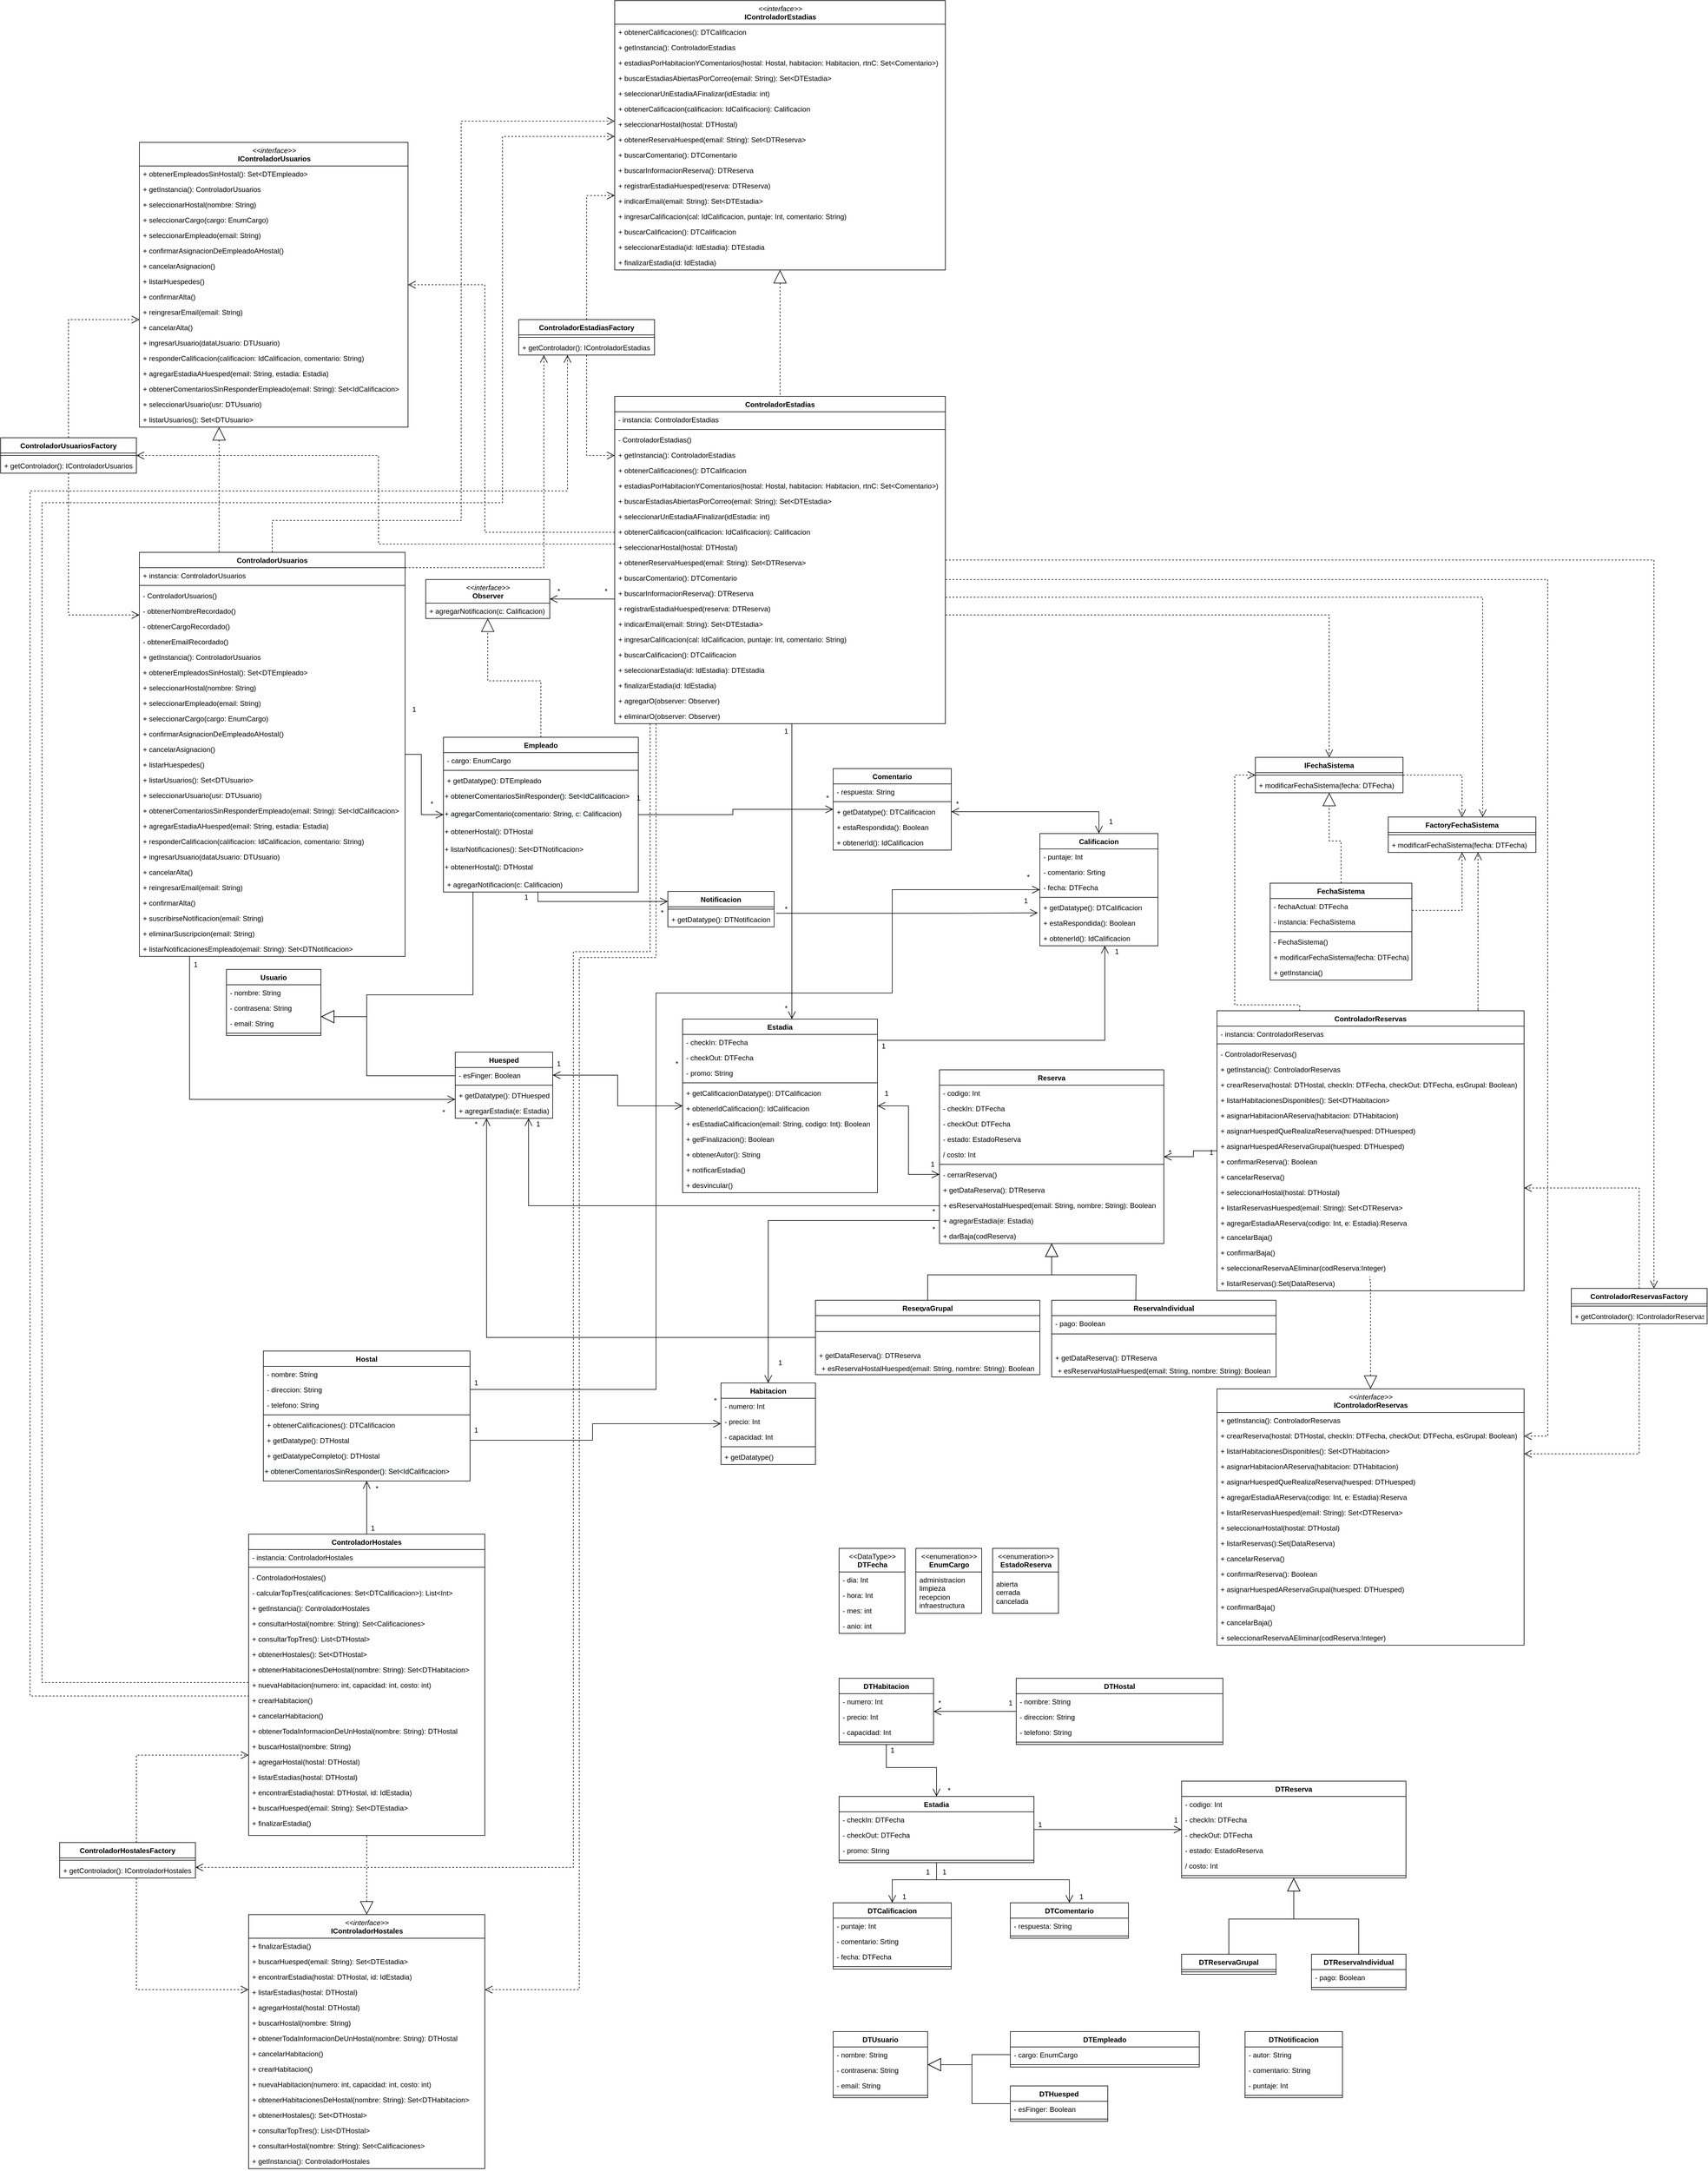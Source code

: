 <mxfile version="18.1.3" type="google"><diagram id="T47V9h-J10lRTpjWgVzi" name="Page-1"><mxGraphModel grid="1" page="1" gridSize="10" guides="1" tooltips="1" connect="1" arrows="1" fold="1" pageScale="1" pageWidth="850" pageHeight="1100" math="0" shadow="0"><root><mxCell id="0"/><mxCell id="1" parent="0"/><mxCell id="bCrsS7Q1LgOQ-MccxCZT-274" style="edgeStyle=orthogonalEdgeStyle;rounded=0;orthogonalLoop=1;jettySize=auto;html=1;dashed=1;startArrow=none;startFill=0;endArrow=open;endFill=0;startSize=20;endSize=11;" edge="1" parent="1" source="HVe-aCOMpRtIPSLjGtZ_-1" target="bCrsS7Q1LgOQ-MccxCZT-156"><mxGeometry relative="1" as="geometry"><Array as="points"><mxPoint x="70" y="-270"/><mxPoint x="390" y="-270"/><mxPoint x="390" y="-946"/></Array></mxGeometry></mxCell><mxCell id="bCrsS7Q1LgOQ-MccxCZT-275" style="edgeStyle=orthogonalEdgeStyle;rounded=0;orthogonalLoop=1;jettySize=auto;html=1;dashed=1;startArrow=none;startFill=0;endArrow=open;endFill=0;startSize=20;endSize=11;" edge="1" parent="1" source="HVe-aCOMpRtIPSLjGtZ_-1" target="bCrsS7Q1LgOQ-MccxCZT-261"><mxGeometry relative="1" as="geometry"><Array as="points"><mxPoint x="530" y="-190"/></Array></mxGeometry></mxCell><mxCell id="bCrsS7Q1LgOQ-MccxCZT-306" style="edgeStyle=orthogonalEdgeStyle;rounded=0;orthogonalLoop=1;jettySize=auto;html=1;startArrow=none;startFill=0;endArrow=open;endFill=0;startSize=20;endSize=11;" edge="1" parent="1" source="HVe-aCOMpRtIPSLjGtZ_-1" target="HVe-aCOMpRtIPSLjGtZ_-14"><mxGeometry relative="1" as="geometry"><mxPoint x="463" y="640" as="targetPoint"/><Array as="points"><mxPoint x="-70" y="710"/></Array></mxGeometry></mxCell><mxCell id="HVe-aCOMpRtIPSLjGtZ_-1" value="ControladorUsuarios" style="swimlane;fontStyle=1;align=center;verticalAlign=top;childLayout=stackLayout;horizontal=1;startSize=26;horizontalStack=0;resizeParent=1;resizeParentMax=0;resizeLast=0;collapsible=1;marginBottom=0;" vertex="1" parent="1"><mxGeometry x="-155" y="-216" width="450" height="684" as="geometry"/></mxCell><mxCell id="HVe-aCOMpRtIPSLjGtZ_-2" value="+ instancia: ControladorUsuarios" style="text;strokeColor=none;fillColor=none;align=left;verticalAlign=top;spacingLeft=4;spacingRight=4;overflow=hidden;rotatable=0;points=[[0,0.5],[1,0.5]];portConstraint=eastwest;" vertex="1" parent="HVe-aCOMpRtIPSLjGtZ_-1"><mxGeometry y="26" width="450" height="26" as="geometry"/></mxCell><mxCell id="HVe-aCOMpRtIPSLjGtZ_-3" value="" style="line;strokeWidth=1;fillColor=none;align=left;verticalAlign=middle;spacingTop=-1;spacingLeft=3;spacingRight=3;rotatable=0;labelPosition=right;points=[];portConstraint=eastwest;" vertex="1" parent="HVe-aCOMpRtIPSLjGtZ_-1"><mxGeometry y="52" width="450" height="8" as="geometry"/></mxCell><mxCell id="HVe-aCOMpRtIPSLjGtZ_-90" value="- ControladorUsuarios()" style="text;strokeColor=none;fillColor=none;align=left;verticalAlign=top;spacingLeft=4;spacingRight=4;overflow=hidden;rotatable=0;points=[[0,0.5],[1,0.5]];portConstraint=eastwest;" vertex="1" parent="HVe-aCOMpRtIPSLjGtZ_-1"><mxGeometry y="60" width="450" height="26" as="geometry"/></mxCell><mxCell id="HVe-aCOMpRtIPSLjGtZ_-101" value="- obtenerNombreRecordado()" style="text;strokeColor=none;fillColor=none;align=left;verticalAlign=top;spacingLeft=4;spacingRight=4;overflow=hidden;rotatable=0;points=[[0,0.5],[1,0.5]];portConstraint=eastwest;" vertex="1" parent="HVe-aCOMpRtIPSLjGtZ_-1"><mxGeometry y="86" width="450" height="26" as="geometry"/></mxCell><mxCell id="HVe-aCOMpRtIPSLjGtZ_-103" value="- obtenerCargoRecordado()" style="text;strokeColor=none;fillColor=none;align=left;verticalAlign=top;spacingLeft=4;spacingRight=4;overflow=hidden;rotatable=0;points=[[0,0.5],[1,0.5]];portConstraint=eastwest;" vertex="1" parent="HVe-aCOMpRtIPSLjGtZ_-1"><mxGeometry y="112" width="450" height="26" as="geometry"/></mxCell><mxCell id="HVe-aCOMpRtIPSLjGtZ_-102" value="- obtenerEmailRecordado()" style="text;strokeColor=none;fillColor=none;align=left;verticalAlign=top;spacingLeft=4;spacingRight=4;overflow=hidden;rotatable=0;points=[[0,0.5],[1,0.5]];portConstraint=eastwest;" vertex="1" parent="HVe-aCOMpRtIPSLjGtZ_-1"><mxGeometry y="138" width="450" height="26" as="geometry"/></mxCell><mxCell id="HVe-aCOMpRtIPSLjGtZ_-4" value="+ getInstancia(): ControladorUsuarios" style="text;strokeColor=none;fillColor=none;align=left;verticalAlign=top;spacingLeft=4;spacingRight=4;overflow=hidden;rotatable=0;points=[[0,0.5],[1,0.5]];portConstraint=eastwest;" vertex="1" parent="HVe-aCOMpRtIPSLjGtZ_-1"><mxGeometry y="164" width="450" height="26" as="geometry"/></mxCell><mxCell id="HVe-aCOMpRtIPSLjGtZ_-104" value="+ obtenerEmpleadosSinHostal(): Set&lt;DTEmpleado&gt;" style="text;strokeColor=none;fillColor=none;align=left;verticalAlign=top;spacingLeft=4;spacingRight=4;overflow=hidden;rotatable=0;points=[[0,0.5],[1,0.5]];portConstraint=eastwest;" vertex="1" parent="HVe-aCOMpRtIPSLjGtZ_-1"><mxGeometry y="190" width="450" height="26" as="geometry"/></mxCell><mxCell id="HVe-aCOMpRtIPSLjGtZ_-96" value="+ seleccionarHostal(nombre: String)" style="text;strokeColor=none;fillColor=none;align=left;verticalAlign=top;spacingLeft=4;spacingRight=4;overflow=hidden;rotatable=0;points=[[0,0.5],[1,0.5]];portConstraint=eastwest;" vertex="1" parent="HVe-aCOMpRtIPSLjGtZ_-1"><mxGeometry y="216" width="450" height="26" as="geometry"/></mxCell><mxCell id="HVe-aCOMpRtIPSLjGtZ_-97" value="+ seleccionarEmpleado(email: String)" style="text;strokeColor=none;fillColor=none;align=left;verticalAlign=top;spacingLeft=4;spacingRight=4;overflow=hidden;rotatable=0;points=[[0,0.5],[1,0.5]];portConstraint=eastwest;" vertex="1" parent="HVe-aCOMpRtIPSLjGtZ_-1"><mxGeometry y="242" width="450" height="26" as="geometry"/></mxCell><mxCell id="HVe-aCOMpRtIPSLjGtZ_-98" value="+ seleccionarCargo(cargo: EnumCargo)" style="text;strokeColor=none;fillColor=none;align=left;verticalAlign=top;spacingLeft=4;spacingRight=4;overflow=hidden;rotatable=0;points=[[0,0.5],[1,0.5]];portConstraint=eastwest;" vertex="1" parent="HVe-aCOMpRtIPSLjGtZ_-1"><mxGeometry y="268" width="450" height="26" as="geometry"/></mxCell><mxCell id="HVe-aCOMpRtIPSLjGtZ_-100" value="+ confirmarAsignacionDeEmpleadoAHostal()" style="text;strokeColor=none;fillColor=none;align=left;verticalAlign=top;spacingLeft=4;spacingRight=4;overflow=hidden;rotatable=0;points=[[0,0.5],[1,0.5]];portConstraint=eastwest;" vertex="1" parent="HVe-aCOMpRtIPSLjGtZ_-1"><mxGeometry y="294" width="450" height="26" as="geometry"/></mxCell><mxCell id="HVe-aCOMpRtIPSLjGtZ_-105" value="+ cancelarAsignacion()" style="text;strokeColor=none;fillColor=none;align=left;verticalAlign=top;spacingLeft=4;spacingRight=4;overflow=hidden;rotatable=0;points=[[0,0.5],[1,0.5]];portConstraint=eastwest;" vertex="1" parent="HVe-aCOMpRtIPSLjGtZ_-1"><mxGeometry y="320" width="450" height="26" as="geometry"/></mxCell><mxCell id="HVe-aCOMpRtIPSLjGtZ_-111" value="+ listarHuespedes()" style="text;strokeColor=none;fillColor=none;align=left;verticalAlign=top;spacingLeft=4;spacingRight=4;overflow=hidden;rotatable=0;points=[[0,0.5],[1,0.5]];portConstraint=eastwest;" vertex="1" parent="HVe-aCOMpRtIPSLjGtZ_-1"><mxGeometry y="346" width="450" height="26" as="geometry"/></mxCell><mxCell id="bCrsS7Q1LgOQ-MccxCZT-11" value="+ listarUsuarios(): Set&lt;DTUsuario&gt;" style="text;strokeColor=none;fillColor=none;align=left;verticalAlign=top;spacingLeft=4;spacingRight=4;overflow=hidden;rotatable=0;points=[[0,0.5],[1,0.5]];portConstraint=eastwest;" vertex="1" parent="HVe-aCOMpRtIPSLjGtZ_-1"><mxGeometry y="372" width="450" height="26" as="geometry"/></mxCell><mxCell id="bCrsS7Q1LgOQ-MccxCZT-12" value="+ seleccionarUsuario(usr: DTUsuario)" style="text;strokeColor=none;fillColor=none;align=left;verticalAlign=top;spacingLeft=4;spacingRight=4;overflow=hidden;rotatable=0;points=[[0,0.5],[1,0.5]];portConstraint=eastwest;" vertex="1" parent="HVe-aCOMpRtIPSLjGtZ_-1"><mxGeometry y="398" width="450" height="26" as="geometry"/></mxCell><mxCell id="HVe-aCOMpRtIPSLjGtZ_-127" value="+ obtenerComentariosSinResponderEmpleado(email: String): Set&lt;IdCalificacion&gt;" style="text;strokeColor=none;fillColor=none;align=left;verticalAlign=top;spacingLeft=4;spacingRight=4;overflow=hidden;rotatable=0;points=[[0,0.5],[1,0.5]];portConstraint=eastwest;" vertex="1" parent="HVe-aCOMpRtIPSLjGtZ_-1"><mxGeometry y="424" width="450" height="26" as="geometry"/></mxCell><mxCell id="HVe-aCOMpRtIPSLjGtZ_-145" value="+ agregarEstadiaAHuesped(email: String, estadia: Estadia)" style="text;strokeColor=none;fillColor=none;align=left;verticalAlign=top;spacingLeft=4;spacingRight=4;overflow=hidden;rotatable=0;points=[[0,0.5],[1,0.5]];portConstraint=eastwest;" vertex="1" parent="HVe-aCOMpRtIPSLjGtZ_-1"><mxGeometry y="450" width="450" height="26" as="geometry"/></mxCell><mxCell id="bCrsS7Q1LgOQ-MccxCZT-14" value="+ responderCalificacion(calificacion: IdCalificacion, comentario: String)" style="text;strokeColor=none;fillColor=none;align=left;verticalAlign=top;spacingLeft=4;spacingRight=4;overflow=hidden;rotatable=0;points=[[0,0.5],[1,0.5]];portConstraint=eastwest;" vertex="1" parent="HVe-aCOMpRtIPSLjGtZ_-1"><mxGeometry y="476" width="450" height="26" as="geometry"/></mxCell><mxCell id="bCrsS7Q1LgOQ-MccxCZT-22" value="+ ingresarUsuario(dataUsuario: DTUsuario)" style="text;strokeColor=none;fillColor=none;align=left;verticalAlign=top;spacingLeft=4;spacingRight=4;overflow=hidden;rotatable=0;points=[[0,0.5],[1,0.5]];portConstraint=eastwest;" vertex="1" parent="HVe-aCOMpRtIPSLjGtZ_-1"><mxGeometry y="502" width="450" height="26" as="geometry"/></mxCell><mxCell id="bCrsS7Q1LgOQ-MccxCZT-23" value="+ cancelarAlta()" style="text;strokeColor=none;fillColor=none;align=left;verticalAlign=top;spacingLeft=4;spacingRight=4;overflow=hidden;rotatable=0;points=[[0,0.5],[1,0.5]];portConstraint=eastwest;" vertex="1" parent="HVe-aCOMpRtIPSLjGtZ_-1"><mxGeometry y="528" width="450" height="26" as="geometry"/></mxCell><mxCell id="bCrsS7Q1LgOQ-MccxCZT-24" value="+ reingresarEmail(email: String)" style="text;strokeColor=none;fillColor=none;align=left;verticalAlign=top;spacingLeft=4;spacingRight=4;overflow=hidden;rotatable=0;points=[[0,0.5],[1,0.5]];portConstraint=eastwest;" vertex="1" parent="HVe-aCOMpRtIPSLjGtZ_-1"><mxGeometry y="554" width="450" height="26" as="geometry"/></mxCell><mxCell id="bCrsS7Q1LgOQ-MccxCZT-25" value="+ confirmarAlta()" style="text;strokeColor=none;fillColor=none;align=left;verticalAlign=top;spacingLeft=4;spacingRight=4;overflow=hidden;rotatable=0;points=[[0,0.5],[1,0.5]];portConstraint=eastwest;" vertex="1" parent="HVe-aCOMpRtIPSLjGtZ_-1"><mxGeometry y="580" width="450" height="26" as="geometry"/></mxCell><mxCell id="bCrsS7Q1LgOQ-MccxCZT-310" value="+ suscribirseNotificacion(email: String)" style="text;strokeColor=none;fillColor=none;align=left;verticalAlign=top;spacingLeft=4;spacingRight=4;overflow=hidden;rotatable=0;points=[[0,0.5],[1,0.5]];portConstraint=eastwest;" vertex="1" parent="HVe-aCOMpRtIPSLjGtZ_-1"><mxGeometry y="606" width="450" height="26" as="geometry"/></mxCell><mxCell id="bCrsS7Q1LgOQ-MccxCZT-311" value="+ eliminarSuscripcion(email: String)" style="text;strokeColor=none;fillColor=none;align=left;verticalAlign=top;spacingLeft=4;spacingRight=4;overflow=hidden;rotatable=0;points=[[0,0.5],[1,0.5]];portConstraint=eastwest;" vertex="1" parent="HVe-aCOMpRtIPSLjGtZ_-1"><mxGeometry y="632" width="450" height="26" as="geometry"/></mxCell><mxCell id="bCrsS7Q1LgOQ-MccxCZT-314" value="+ listarNotificacionesEmpleado(email: String): Set&lt;DTNotificacion&gt;" style="text;strokeColor=none;fillColor=none;align=left;verticalAlign=top;spacingLeft=4;spacingRight=4;overflow=hidden;rotatable=0;points=[[0,0.5],[1,0.5]];portConstraint=eastwest;" vertex="1" parent="HVe-aCOMpRtIPSLjGtZ_-1"><mxGeometry y="658" width="450" height="26" as="geometry"/></mxCell><mxCell id="UMxq0dGWxO9xT1IT_YZ1-1" style="edgeStyle=orthogonalEdgeStyle;rounded=0;orthogonalLoop=1;jettySize=auto;html=1;endArrow=none;endFill=0;startArrow=open;startFill=0;startSize=11;" edge="1" parent="1" source="HVe-aCOMpRtIPSLjGtZ_-10" target="HVe-aCOMpRtIPSLjGtZ_-1"><mxGeometry relative="1" as="geometry"/></mxCell><mxCell id="HVe-aCOMpRtIPSLjGtZ_-5" value="Usuario" style="swimlane;fontStyle=1;align=center;verticalAlign=top;childLayout=stackLayout;horizontal=1;startSize=26;horizontalStack=0;resizeParent=1;resizeParentMax=0;resizeLast=0;collapsible=1;marginBottom=0;" vertex="1" parent="1"><mxGeometry x="-7.5" y="490" width="160" height="112" as="geometry"/></mxCell><mxCell id="HVe-aCOMpRtIPSLjGtZ_-6" value="- nombre: String" style="text;strokeColor=none;fillColor=none;align=left;verticalAlign=top;spacingLeft=4;spacingRight=4;overflow=hidden;rotatable=0;points=[[0,0.5],[1,0.5]];portConstraint=eastwest;" vertex="1" parent="HVe-aCOMpRtIPSLjGtZ_-5"><mxGeometry y="26" width="160" height="26" as="geometry"/></mxCell><mxCell id="UMxq0dGWxO9xT1IT_YZ1-47" value="- contrasena: String" style="text;strokeColor=none;fillColor=none;align=left;verticalAlign=top;spacingLeft=4;spacingRight=4;overflow=hidden;rotatable=0;points=[[0,0.5],[1,0.5]];portConstraint=eastwest;" vertex="1" parent="HVe-aCOMpRtIPSLjGtZ_-5"><mxGeometry y="52" width="160" height="26" as="geometry"/></mxCell><mxCell id="UMxq0dGWxO9xT1IT_YZ1-48" value="- email: String" style="text;strokeColor=none;fillColor=none;align=left;verticalAlign=top;spacingLeft=4;spacingRight=4;overflow=hidden;rotatable=0;points=[[0,0.5],[1,0.5]];portConstraint=eastwest;" vertex="1" parent="HVe-aCOMpRtIPSLjGtZ_-5"><mxGeometry y="78" width="160" height="26" as="geometry"/></mxCell><mxCell id="HVe-aCOMpRtIPSLjGtZ_-7" value="" style="line;strokeWidth=1;fillColor=none;align=left;verticalAlign=middle;spacingTop=-1;spacingLeft=3;spacingRight=3;rotatable=0;labelPosition=right;points=[];portConstraint=eastwest;" vertex="1" parent="HVe-aCOMpRtIPSLjGtZ_-5"><mxGeometry y="104" width="160" height="8" as="geometry"/></mxCell><mxCell id="HVe-aCOMpRtIPSLjGtZ_-18" style="edgeStyle=orthogonalEdgeStyle;rounded=0;orthogonalLoop=1;jettySize=auto;html=1;endArrow=block;endFill=0;endSize=20;" edge="1" parent="1" source="HVe-aCOMpRtIPSLjGtZ_-10" target="HVe-aCOMpRtIPSLjGtZ_-5"><mxGeometry relative="1" as="geometry"><Array as="points"><mxPoint x="410" y="533"/><mxPoint x="230" y="533"/><mxPoint x="230" y="570"/></Array></mxGeometry></mxCell><mxCell id="UMxq0dGWxO9xT1IT_YZ1-33" style="edgeStyle=orthogonalEdgeStyle;rounded=0;orthogonalLoop=1;jettySize=auto;html=1;startArrow=none;startFill=0;endArrow=open;endFill=0;startSize=11;endSize=11;" edge="1" parent="1" source="HVe-aCOMpRtIPSLjGtZ_-10" target="UMxq0dGWxO9xT1IT_YZ1-18"><mxGeometry relative="1" as="geometry"/></mxCell><mxCell id="4LIJoMC5RQzxDlmW-AQA-9" style="edgeStyle=orthogonalEdgeStyle;rounded=0;orthogonalLoop=1;jettySize=auto;html=1;endArrow=open;endFill=0;startSize=10;endSize=11;strokeWidth=1;" edge="1" parent="1" source="HVe-aCOMpRtIPSLjGtZ_-10" target="4LIJoMC5RQzxDlmW-AQA-2"><mxGeometry relative="1" as="geometry"><Array as="points"><mxPoint x="520" y="375"/></Array></mxGeometry></mxCell><mxCell id="4LIJoMC5RQzxDlmW-AQA-22" style="edgeStyle=orthogonalEdgeStyle;rounded=0;orthogonalLoop=1;jettySize=auto;html=1;endArrow=block;endFill=0;startSize=10;endSize=20;strokeWidth=1;dashed=1;" edge="1" parent="1" source="HVe-aCOMpRtIPSLjGtZ_-10" target="4LIJoMC5RQzxDlmW-AQA-14"><mxGeometry relative="1" as="geometry"/></mxCell><mxCell id="HVe-aCOMpRtIPSLjGtZ_-10" value="Empleado" style="swimlane;fontStyle=1;align=center;verticalAlign=top;childLayout=stackLayout;horizontal=1;startSize=26;horizontalStack=0;resizeParent=1;resizeParentMax=0;resizeLast=0;collapsible=1;marginBottom=0;" vertex="1" parent="1"><mxGeometry x="360" y="97" width="330" height="262" as="geometry"/></mxCell><mxCell id="HVe-aCOMpRtIPSLjGtZ_-11" value="- cargo: EnumCargo" style="text;strokeColor=none;fillColor=none;align=left;verticalAlign=top;spacingLeft=4;spacingRight=4;overflow=hidden;rotatable=0;points=[[0,0.5],[1,0.5]];portConstraint=eastwest;" vertex="1" parent="HVe-aCOMpRtIPSLjGtZ_-10"><mxGeometry y="26" width="330" height="26" as="geometry"/></mxCell><mxCell id="HVe-aCOMpRtIPSLjGtZ_-12" value="" style="line;strokeWidth=1;fillColor=none;align=left;verticalAlign=middle;spacingTop=-1;spacingLeft=3;spacingRight=3;rotatable=0;labelPosition=right;points=[];portConstraint=eastwest;" vertex="1" parent="HVe-aCOMpRtIPSLjGtZ_-10"><mxGeometry y="52" width="330" height="8" as="geometry"/></mxCell><mxCell id="HVe-aCOMpRtIPSLjGtZ_-110" value="+ getDatatype(): DTEmpleado" style="text;strokeColor=none;fillColor=none;align=left;verticalAlign=top;spacingLeft=4;spacingRight=4;overflow=hidden;rotatable=0;points=[[0,0.5],[1,0.5]];portConstraint=eastwest;" vertex="1" parent="HVe-aCOMpRtIPSLjGtZ_-10"><mxGeometry y="60" width="330" height="26" as="geometry"/></mxCell><mxCell id="HVe-aCOMpRtIPSLjGtZ_-128" value="&lt;span style=&quot;color: rgb(0, 0, 0); font-family: Helvetica; font-size: 12px; font-style: normal; font-variant-ligatures: normal; font-variant-caps: normal; font-weight: 400; letter-spacing: normal; orphans: 2; text-align: left; text-indent: 0px; text-transform: none; widows: 2; word-spacing: 0px; -webkit-text-stroke-width: 0px; background-color: rgb(248, 249, 250); text-decoration-thickness: initial; text-decoration-style: initial; text-decoration-color: initial; float: none; display: inline !important;&quot;&gt;+ obtenerComentariosSinResponder(): Set&amp;lt;IdCalificacion&amp;gt;&lt;/span&gt;" style="text;whiteSpace=wrap;html=1;" vertex="1" parent="HVe-aCOMpRtIPSLjGtZ_-10"><mxGeometry y="86" width="330" height="30" as="geometry"/></mxCell><mxCell id="HVe-aCOMpRtIPSLjGtZ_-135" value="&lt;span style=&quot;color: rgb(0, 0, 0); font-family: Helvetica; font-size: 12px; font-style: normal; font-variant-ligatures: normal; font-variant-caps: normal; font-weight: 400; letter-spacing: normal; orphans: 2; text-align: left; text-indent: 0px; text-transform: none; widows: 2; word-spacing: 0px; -webkit-text-stroke-width: 0px; background-color: rgb(248, 249, 250); text-decoration-thickness: initial; text-decoration-style: initial; text-decoration-color: initial; float: none; display: inline !important;&quot;&gt;+ agregarComentario(comentario: String, c: Calificacion)&lt;/span&gt;" style="text;whiteSpace=wrap;html=1;" vertex="1" parent="HVe-aCOMpRtIPSLjGtZ_-10"><mxGeometry y="116" width="330" height="30" as="geometry"/></mxCell><mxCell id="bCrsS7Q1LgOQ-MccxCZT-13" value="+ obtenerHostal(): DTHostal" style="text;whiteSpace=wrap;html=1;" vertex="1" parent="HVe-aCOMpRtIPSLjGtZ_-10"><mxGeometry y="146" width="330" height="30" as="geometry"/></mxCell><mxCell id="bCrsS7Q1LgOQ-MccxCZT-316" value="+ listarNotificaciones(): Set&amp;lt;DTNotificacion&amp;gt;" style="text;whiteSpace=wrap;html=1;" vertex="1" parent="HVe-aCOMpRtIPSLjGtZ_-10"><mxGeometry y="176" width="330" height="30" as="geometry"/></mxCell><mxCell id="bCrsS7Q1LgOQ-MccxCZT-315" value="+ obtenerHostal(): DTHostal" style="text;whiteSpace=wrap;html=1;" vertex="1" parent="HVe-aCOMpRtIPSLjGtZ_-10"><mxGeometry y="206" width="330" height="30" as="geometry"/></mxCell><mxCell id="bCrsS7Q1LgOQ-MccxCZT-336" value="+ agregarNotificacion(c: Calificacion)" style="text;strokeColor=none;fillColor=none;align=left;verticalAlign=top;spacingLeft=4;spacingRight=4;overflow=hidden;rotatable=0;points=[[0,0.5],[1,0.5]];portConstraint=eastwest;" vertex="1" parent="HVe-aCOMpRtIPSLjGtZ_-10"><mxGeometry y="236" width="330" height="26" as="geometry"/></mxCell><mxCell id="HVe-aCOMpRtIPSLjGtZ_-19" style="edgeStyle=orthogonalEdgeStyle;rounded=0;orthogonalLoop=1;jettySize=auto;html=1;endArrow=block;endFill=0;endSize=20;" edge="1" parent="1" source="HVe-aCOMpRtIPSLjGtZ_-14" target="HVe-aCOMpRtIPSLjGtZ_-5"><mxGeometry relative="1" as="geometry"><mxPoint x="413" y="680" as="sourcePoint"/><Array as="points"><mxPoint x="230" y="670"/><mxPoint x="230" y="570"/></Array></mxGeometry></mxCell><mxCell id="HVe-aCOMpRtIPSLjGtZ_-14" value="Huesped" style="swimlane;fontStyle=1;align=center;verticalAlign=top;childLayout=stackLayout;horizontal=1;startSize=26;horizontalStack=0;resizeParent=1;resizeParentMax=0;resizeLast=0;collapsible=1;marginBottom=0;" vertex="1" parent="1"><mxGeometry x="380" y="630" width="165" height="112" as="geometry"/></mxCell><mxCell id="HVe-aCOMpRtIPSLjGtZ_-15" value="- esFinger: Boolean" style="text;strokeColor=none;fillColor=none;align=left;verticalAlign=top;spacingLeft=4;spacingRight=4;overflow=hidden;rotatable=0;points=[[0,0.5],[1,0.5]];portConstraint=eastwest;" vertex="1" parent="HVe-aCOMpRtIPSLjGtZ_-14"><mxGeometry y="26" width="165" height="26" as="geometry"/></mxCell><mxCell id="HVe-aCOMpRtIPSLjGtZ_-16" value="" style="line;strokeWidth=1;fillColor=none;align=left;verticalAlign=middle;spacingTop=-1;spacingLeft=3;spacingRight=3;rotatable=0;labelPosition=right;points=[];portConstraint=eastwest;" vertex="1" parent="HVe-aCOMpRtIPSLjGtZ_-14"><mxGeometry y="52" width="165" height="8" as="geometry"/></mxCell><mxCell id="HVe-aCOMpRtIPSLjGtZ_-17" value="+ getDatatype(): DTHuesped" style="text;strokeColor=none;fillColor=none;align=left;verticalAlign=top;spacingLeft=4;spacingRight=4;overflow=hidden;rotatable=0;points=[[0,0.5],[1,0.5]];portConstraint=eastwest;" vertex="1" parent="HVe-aCOMpRtIPSLjGtZ_-14"><mxGeometry y="60" width="165" height="26" as="geometry"/></mxCell><mxCell id="HVe-aCOMpRtIPSLjGtZ_-144" value="+ agregarEstadia(e: Estadia)" style="text;strokeColor=none;fillColor=none;align=left;verticalAlign=top;spacingLeft=4;spacingRight=4;overflow=hidden;rotatable=0;points=[[0,0.5],[1,0.5]];portConstraint=eastwest;" vertex="1" parent="HVe-aCOMpRtIPSLjGtZ_-14"><mxGeometry y="86" width="165" height="26" as="geometry"/></mxCell><mxCell id="HVe-aCOMpRtIPSLjGtZ_-20" value="Hostal" style="swimlane;fontStyle=1;align=center;verticalAlign=top;childLayout=stackLayout;horizontal=1;startSize=26;horizontalStack=0;resizeParent=1;resizeParentMax=0;resizeLast=0;collapsible=1;marginBottom=0;" vertex="1" parent="1"><mxGeometry x="55" y="1136" width="350" height="220" as="geometry"/></mxCell><mxCell id="HVe-aCOMpRtIPSLjGtZ_-21" value="- nombre: String" style="text;strokeColor=none;fillColor=none;align=left;verticalAlign=top;spacingLeft=4;spacingRight=4;overflow=hidden;rotatable=0;points=[[0,0.5],[1,0.5]];portConstraint=eastwest;" vertex="1" parent="HVe-aCOMpRtIPSLjGtZ_-20"><mxGeometry y="26" width="350" height="26" as="geometry"/></mxCell><mxCell id="UMxq0dGWxO9xT1IT_YZ1-53" value="- direccion: String" style="text;strokeColor=none;fillColor=none;align=left;verticalAlign=top;spacingLeft=4;spacingRight=4;overflow=hidden;rotatable=0;points=[[0,0.5],[1,0.5]];portConstraint=eastwest;" vertex="1" parent="HVe-aCOMpRtIPSLjGtZ_-20"><mxGeometry y="52" width="350" height="26" as="geometry"/></mxCell><mxCell id="UMxq0dGWxO9xT1IT_YZ1-54" value="- telefono: String" style="text;strokeColor=none;fillColor=none;align=left;verticalAlign=top;spacingLeft=4;spacingRight=4;overflow=hidden;rotatable=0;points=[[0,0.5],[1,0.5]];portConstraint=eastwest;" vertex="1" parent="HVe-aCOMpRtIPSLjGtZ_-20"><mxGeometry y="78" width="350" height="26" as="geometry"/></mxCell><mxCell id="HVe-aCOMpRtIPSLjGtZ_-22" value="" style="line;strokeWidth=1;fillColor=none;align=left;verticalAlign=middle;spacingTop=-1;spacingLeft=3;spacingRight=3;rotatable=0;labelPosition=right;points=[];portConstraint=eastwest;" vertex="1" parent="HVe-aCOMpRtIPSLjGtZ_-20"><mxGeometry y="104" width="350" height="8" as="geometry"/></mxCell><mxCell id="HVe-aCOMpRtIPSLjGtZ_-92" value="+ obtenerCalificaciones(): DTCalificacion" style="text;strokeColor=none;fillColor=none;align=left;verticalAlign=top;spacingLeft=4;spacingRight=4;overflow=hidden;rotatable=0;points=[[0,0.5],[1,0.5]];portConstraint=eastwest;" vertex="1" parent="HVe-aCOMpRtIPSLjGtZ_-20"><mxGeometry y="112" width="350" height="26" as="geometry"/></mxCell><mxCell id="HVe-aCOMpRtIPSLjGtZ_-23" value="+ getDatatype(): DTHostal" style="text;strokeColor=none;fillColor=none;align=left;verticalAlign=top;spacingLeft=4;spacingRight=4;overflow=hidden;rotatable=0;points=[[0,0.5],[1,0.5]];portConstraint=eastwest;" vertex="1" parent="HVe-aCOMpRtIPSLjGtZ_-20"><mxGeometry y="138" width="350" height="26" as="geometry"/></mxCell><mxCell id="HVe-aCOMpRtIPSLjGtZ_-120" value="+ getDatatypeCompleto(): DTHostal" style="text;strokeColor=none;fillColor=none;align=left;verticalAlign=top;spacingLeft=4;spacingRight=4;overflow=hidden;rotatable=0;points=[[0,0.5],[1,0.5]];portConstraint=eastwest;" vertex="1" parent="HVe-aCOMpRtIPSLjGtZ_-20"><mxGeometry y="164" width="350" height="26" as="geometry"/></mxCell><mxCell id="HVe-aCOMpRtIPSLjGtZ_-129" value="&lt;span style=&quot;color: rgb(0, 0, 0); font-family: Helvetica; font-size: 12px; font-style: normal; font-variant-ligatures: normal; font-variant-caps: normal; font-weight: 400; letter-spacing: normal; orphans: 2; text-align: left; text-indent: 0px; text-transform: none; widows: 2; word-spacing: 0px; -webkit-text-stroke-width: 0px; background-color: rgb(248, 249, 250); text-decoration-thickness: initial; text-decoration-style: initial; text-decoration-color: initial; float: none; display: inline !important;&quot;&gt;+ obtenerComentariosSinResponder(): Set&amp;lt;IdCalificacion&amp;gt;&lt;/span&gt;" style="text;whiteSpace=wrap;html=1;" vertex="1" parent="HVe-aCOMpRtIPSLjGtZ_-20"><mxGeometry y="190" width="350" height="30" as="geometry"/></mxCell><mxCell id="UMxq0dGWxO9xT1IT_YZ1-3" style="edgeStyle=orthogonalEdgeStyle;rounded=0;orthogonalLoop=1;jettySize=auto;html=1;exitX=0.5;exitY=0;exitDx=0;exitDy=0;startArrow=none;startFill=0;endArrow=open;endFill=0;startSize=11;endSize=11;" edge="1" parent="1" source="HVe-aCOMpRtIPSLjGtZ_-24" target="HVe-aCOMpRtIPSLjGtZ_-20"><mxGeometry relative="1" as="geometry"/></mxCell><mxCell id="bCrsS7Q1LgOQ-MccxCZT-271" style="edgeStyle=orthogonalEdgeStyle;rounded=0;orthogonalLoop=1;jettySize=auto;html=1;dashed=1;startArrow=none;startFill=0;endArrow=open;endFill=0;startSize=20;endSize=11;" edge="1" parent="1" source="HVe-aCOMpRtIPSLjGtZ_-24" target="bCrsS7Q1LgOQ-MccxCZT-156"><mxGeometry relative="1" as="geometry"><Array as="points"><mxPoint x="-320" y="1697"/><mxPoint x="-320" y="-300"/><mxPoint x="460" y="-300"/><mxPoint x="460" y="-920"/></Array></mxGeometry></mxCell><mxCell id="HVe-aCOMpRtIPSLjGtZ_-24" value="ControladorHostales" style="swimlane;fontStyle=1;align=center;verticalAlign=top;childLayout=stackLayout;horizontal=1;startSize=26;horizontalStack=0;resizeParent=1;resizeParentMax=0;resizeLast=0;collapsible=1;marginBottom=0;" vertex="1" parent="1"><mxGeometry x="30" y="1446" width="400" height="510" as="geometry"/></mxCell><mxCell id="HVe-aCOMpRtIPSLjGtZ_-25" value="- instancia: ControladorHostales" style="text;strokeColor=none;fillColor=none;align=left;verticalAlign=top;spacingLeft=4;spacingRight=4;overflow=hidden;rotatable=0;points=[[0,0.5],[1,0.5]];portConstraint=eastwest;" vertex="1" parent="HVe-aCOMpRtIPSLjGtZ_-24"><mxGeometry y="26" width="400" height="26" as="geometry"/></mxCell><mxCell id="HVe-aCOMpRtIPSLjGtZ_-26" value="" style="line;strokeWidth=1;fillColor=none;align=left;verticalAlign=middle;spacingTop=-1;spacingLeft=3;spacingRight=3;rotatable=0;labelPosition=right;points=[];portConstraint=eastwest;" vertex="1" parent="HVe-aCOMpRtIPSLjGtZ_-24"><mxGeometry y="52" width="400" height="8" as="geometry"/></mxCell><mxCell id="HVe-aCOMpRtIPSLjGtZ_-81" value="- ControladorHostales()" style="text;strokeColor=none;fillColor=none;align=left;verticalAlign=top;spacingLeft=4;spacingRight=4;overflow=hidden;rotatable=0;points=[[0,0.5],[1,0.5]];portConstraint=eastwest;" vertex="1" parent="HVe-aCOMpRtIPSLjGtZ_-24"><mxGeometry y="60" width="400" height="26" as="geometry"/></mxCell><mxCell id="HVe-aCOMpRtIPSLjGtZ_-85" value="- calcularTopTres(calificaciones: Set&lt;DTCalificacion&gt;): List&lt;Int&gt;" style="text;strokeColor=none;fillColor=none;align=left;verticalAlign=top;spacingLeft=4;spacingRight=4;overflow=hidden;rotatable=0;points=[[0,0.5],[1,0.5]];portConstraint=eastwest;" vertex="1" parent="HVe-aCOMpRtIPSLjGtZ_-24"><mxGeometry y="86" width="400" height="26" as="geometry"/></mxCell><mxCell id="HVe-aCOMpRtIPSLjGtZ_-27" value="+ getInstancia(): ControladorHostales" style="text;strokeColor=none;fillColor=none;align=left;verticalAlign=top;spacingLeft=4;spacingRight=4;overflow=hidden;rotatable=0;points=[[0,0.5],[1,0.5]];portConstraint=eastwest;" vertex="1" parent="HVe-aCOMpRtIPSLjGtZ_-24"><mxGeometry y="112" width="400" height="26" as="geometry"/></mxCell><mxCell id="HVe-aCOMpRtIPSLjGtZ_-93" value="+ consultarHostal(nombre: String): Set&lt;Calificaciones&gt;" style="text;strokeColor=none;fillColor=none;align=left;verticalAlign=top;spacingLeft=4;spacingRight=4;overflow=hidden;rotatable=0;points=[[0,0.5],[1,0.5]];portConstraint=eastwest;" vertex="1" parent="HVe-aCOMpRtIPSLjGtZ_-24"><mxGeometry y="138" width="400" height="26" as="geometry"/></mxCell><mxCell id="HVe-aCOMpRtIPSLjGtZ_-94" value="+ consultarTopTres(): List&lt;DTHostal&gt;" style="text;strokeColor=none;fillColor=none;align=left;verticalAlign=top;spacingLeft=4;spacingRight=4;overflow=hidden;rotatable=0;points=[[0,0.5],[1,0.5]];portConstraint=eastwest;" vertex="1" parent="HVe-aCOMpRtIPSLjGtZ_-24"><mxGeometry y="164" width="400" height="26" as="geometry"/></mxCell><mxCell id="HVe-aCOMpRtIPSLjGtZ_-95" value="+ obtenerHostales(): Set&lt;DTHostal&gt;" style="text;strokeColor=none;fillColor=none;align=left;verticalAlign=top;spacingLeft=4;spacingRight=4;overflow=hidden;rotatable=0;points=[[0,0.5],[1,0.5]];portConstraint=eastwest;" vertex="1" parent="HVe-aCOMpRtIPSLjGtZ_-24"><mxGeometry y="190" width="400" height="26" as="geometry"/></mxCell><mxCell id="HVe-aCOMpRtIPSLjGtZ_-108" value="+ obtenerHabitacionesDeHostal(nombre: String): Set&lt;DTHabitacion&gt;" style="text;strokeColor=none;fillColor=none;align=left;verticalAlign=top;spacingLeft=4;spacingRight=4;overflow=hidden;rotatable=0;points=[[0,0.5],[1,0.5]];portConstraint=eastwest;" vertex="1" parent="HVe-aCOMpRtIPSLjGtZ_-24"><mxGeometry y="216" width="400" height="26" as="geometry"/></mxCell><mxCell id="HVe-aCOMpRtIPSLjGtZ_-116" value="+ nuevaHabitacion(numero: int, capacidad: int, costo: int)" style="text;strokeColor=none;fillColor=none;align=left;verticalAlign=top;spacingLeft=4;spacingRight=4;overflow=hidden;rotatable=0;points=[[0,0.5],[1,0.5]];portConstraint=eastwest;" vertex="1" parent="HVe-aCOMpRtIPSLjGtZ_-24"><mxGeometry y="242" width="400" height="26" as="geometry"/></mxCell><mxCell id="HVe-aCOMpRtIPSLjGtZ_-117" value="+ crearHabitacion()" style="text;strokeColor=none;fillColor=none;align=left;verticalAlign=top;spacingLeft=4;spacingRight=4;overflow=hidden;rotatable=0;points=[[0,0.5],[1,0.5]];portConstraint=eastwest;" vertex="1" parent="HVe-aCOMpRtIPSLjGtZ_-24"><mxGeometry y="268" width="400" height="26" as="geometry"/></mxCell><mxCell id="HVe-aCOMpRtIPSLjGtZ_-118" value="+ cancelarHabitacion()" style="text;strokeColor=none;fillColor=none;align=left;verticalAlign=top;spacingLeft=4;spacingRight=4;overflow=hidden;rotatable=0;points=[[0,0.5],[1,0.5]];portConstraint=eastwest;" vertex="1" parent="HVe-aCOMpRtIPSLjGtZ_-24"><mxGeometry y="294" width="400" height="26" as="geometry"/></mxCell><mxCell id="bCrsS7Q1LgOQ-MccxCZT-16" value="+ obtenerTodaInformacionDeUnHostal(nombre: String): DTHostal" style="text;strokeColor=none;fillColor=none;align=left;verticalAlign=top;spacingLeft=4;spacingRight=4;overflow=hidden;rotatable=0;points=[[0,0.5],[1,0.5]];portConstraint=eastwest;" vertex="1" parent="HVe-aCOMpRtIPSLjGtZ_-24"><mxGeometry y="320" width="400" height="26" as="geometry"/></mxCell><mxCell id="HVe-aCOMpRtIPSLjGtZ_-119" value="+ buscarHostal(nombre: String)" style="text;strokeColor=none;fillColor=none;align=left;verticalAlign=top;spacingLeft=4;spacingRight=4;overflow=hidden;rotatable=0;points=[[0,0.5],[1,0.5]];portConstraint=eastwest;" vertex="1" parent="HVe-aCOMpRtIPSLjGtZ_-24"><mxGeometry y="346" width="400" height="26" as="geometry"/></mxCell><mxCell id="HVe-aCOMpRtIPSLjGtZ_-126" value="+ agregarHostal(hostal: DTHostal)" style="text;strokeColor=none;fillColor=none;align=left;verticalAlign=top;spacingLeft=4;spacingRight=4;overflow=hidden;rotatable=0;points=[[0,0.5],[1,0.5]];portConstraint=eastwest;" vertex="1" parent="HVe-aCOMpRtIPSLjGtZ_-24"><mxGeometry y="372" width="400" height="26" as="geometry"/></mxCell><mxCell id="bCrsS7Q1LgOQ-MccxCZT-2" value="+ listarEstadias(hostal: DTHostal)" style="text;strokeColor=none;fillColor=none;align=left;verticalAlign=top;spacingLeft=4;spacingRight=4;overflow=hidden;rotatable=0;points=[[0,0.5],[1,0.5]];portConstraint=eastwest;" vertex="1" parent="HVe-aCOMpRtIPSLjGtZ_-24"><mxGeometry y="398" width="400" height="26" as="geometry"/></mxCell><mxCell id="bCrsS7Q1LgOQ-MccxCZT-17" value="+ encontrarEstadia(hostal: DTHostal, id: IdEstadia)" style="text;strokeColor=none;fillColor=none;align=left;verticalAlign=top;spacingLeft=4;spacingRight=4;overflow=hidden;rotatable=0;points=[[0,0.5],[1,0.5]];portConstraint=eastwest;" vertex="1" parent="HVe-aCOMpRtIPSLjGtZ_-24"><mxGeometry y="424" width="400" height="26" as="geometry"/></mxCell><mxCell id="bCrsS7Q1LgOQ-MccxCZT-5" value="+ buscarHuesped(email: String): Set&lt;DTEstadia&gt;" style="text;strokeColor=none;fillColor=none;align=left;verticalAlign=top;spacingLeft=4;spacingRight=4;overflow=hidden;rotatable=0;points=[[0,0.5],[1,0.5]];portConstraint=eastwest;" vertex="1" parent="HVe-aCOMpRtIPSLjGtZ_-24"><mxGeometry y="450" width="400" height="26" as="geometry"/></mxCell><mxCell id="bCrsS7Q1LgOQ-MccxCZT-21" value="+ finalizarEstadia()&#10;" style="text;strokeColor=none;fillColor=none;align=left;verticalAlign=top;spacingLeft=4;spacingRight=4;overflow=hidden;rotatable=0;points=[[0,0.5],[1,0.5]];portConstraint=eastwest;" vertex="1" parent="HVe-aCOMpRtIPSLjGtZ_-24"><mxGeometry y="476" width="400" height="34" as="geometry"/></mxCell><mxCell id="UMxq0dGWxO9xT1IT_YZ1-2" style="edgeStyle=orthogonalEdgeStyle;rounded=0;orthogonalLoop=1;jettySize=auto;html=1;startArrow=open;startFill=0;endArrow=none;endFill=0;startSize=11;" edge="1" parent="1" source="HVe-aCOMpRtIPSLjGtZ_-28" target="HVe-aCOMpRtIPSLjGtZ_-46"><mxGeometry relative="1" as="geometry"/></mxCell><mxCell id="UMxq0dGWxO9xT1IT_YZ1-13" style="edgeStyle=orthogonalEdgeStyle;rounded=0;orthogonalLoop=1;jettySize=auto;html=1;startArrow=none;startFill=0;endArrow=open;endFill=0;startSize=11;endSize=11;exitX=0;exitY=0.5;exitDx=0;exitDy=0;" edge="1" parent="1" source="HVe-aCOMpRtIPSLjGtZ_-142" target="UMxq0dGWxO9xT1IT_YZ1-6"><mxGeometry relative="1" as="geometry"/></mxCell><mxCell id="HVe-aCOMpRtIPSLjGtZ_-28" value="Reserva" style="swimlane;fontStyle=1;align=center;verticalAlign=top;childLayout=stackLayout;horizontal=1;startSize=26;horizontalStack=0;resizeParent=1;resizeParentMax=0;resizeLast=0;collapsible=1;marginBottom=0;" vertex="1" parent="1"><mxGeometry x="1200" y="660" width="380" height="294" as="geometry"/></mxCell><mxCell id="HVe-aCOMpRtIPSLjGtZ_-29" value="- codigo: Int" style="text;strokeColor=none;fillColor=none;align=left;verticalAlign=top;spacingLeft=4;spacingRight=4;overflow=hidden;rotatable=0;points=[[0,0.5],[1,0.5]];portConstraint=eastwest;" vertex="1" parent="HVe-aCOMpRtIPSLjGtZ_-28"><mxGeometry y="26" width="380" height="26" as="geometry"/></mxCell><mxCell id="UMxq0dGWxO9xT1IT_YZ1-28" value="- checkIn: DTFecha" style="text;strokeColor=none;fillColor=none;align=left;verticalAlign=top;spacingLeft=4;spacingRight=4;overflow=hidden;rotatable=0;points=[[0,0.5],[1,0.5]];portConstraint=eastwest;" vertex="1" parent="HVe-aCOMpRtIPSLjGtZ_-28"><mxGeometry y="52" width="380" height="26" as="geometry"/></mxCell><mxCell id="UMxq0dGWxO9xT1IT_YZ1-30" value="- checkOut: DTFecha" style="text;strokeColor=none;fillColor=none;align=left;verticalAlign=top;spacingLeft=4;spacingRight=4;overflow=hidden;rotatable=0;points=[[0,0.5],[1,0.5]];portConstraint=eastwest;" vertex="1" parent="HVe-aCOMpRtIPSLjGtZ_-28"><mxGeometry y="78" width="380" height="26" as="geometry"/></mxCell><mxCell id="UMxq0dGWxO9xT1IT_YZ1-29" value="- estado: EstadoReserva" style="text;strokeColor=none;fillColor=none;align=left;verticalAlign=top;spacingLeft=4;spacingRight=4;overflow=hidden;rotatable=0;points=[[0,0.5],[1,0.5]];portConstraint=eastwest;" vertex="1" parent="HVe-aCOMpRtIPSLjGtZ_-28"><mxGeometry y="104" width="380" height="26" as="geometry"/></mxCell><mxCell id="UMxq0dGWxO9xT1IT_YZ1-31" value="/ costo: Int" style="text;strokeColor=none;fillColor=none;align=left;verticalAlign=top;spacingLeft=4;spacingRight=4;overflow=hidden;rotatable=0;points=[[0,0.5],[1,0.5]];portConstraint=eastwest;" vertex="1" parent="HVe-aCOMpRtIPSLjGtZ_-28"><mxGeometry y="130" width="380" height="26" as="geometry"/></mxCell><mxCell id="HVe-aCOMpRtIPSLjGtZ_-30" value="" style="line;strokeWidth=1;fillColor=none;align=left;verticalAlign=middle;spacingTop=-1;spacingLeft=3;spacingRight=3;rotatable=0;labelPosition=right;points=[];portConstraint=eastwest;" vertex="1" parent="HVe-aCOMpRtIPSLjGtZ_-28"><mxGeometry y="156" width="380" height="8" as="geometry"/></mxCell><mxCell id="HVe-aCOMpRtIPSLjGtZ_-143" value="- cerrarReserva()" style="text;strokeColor=none;fillColor=none;align=left;verticalAlign=top;spacingLeft=4;spacingRight=4;overflow=hidden;rotatable=0;points=[[0,0.5],[1,0.5]];portConstraint=eastwest;" vertex="1" parent="HVe-aCOMpRtIPSLjGtZ_-28"><mxGeometry y="164" width="380" height="26" as="geometry"/></mxCell><mxCell id="HVe-aCOMpRtIPSLjGtZ_-31" value="+ getDataReserva(): DTReserva" style="text;strokeColor=none;fillColor=none;align=left;verticalAlign=top;spacingLeft=4;spacingRight=4;overflow=hidden;rotatable=0;points=[[0,0.5],[1,0.5]];portConstraint=eastwest;" vertex="1" parent="HVe-aCOMpRtIPSLjGtZ_-28"><mxGeometry y="190" width="380" height="26" as="geometry"/></mxCell><mxCell id="HVe-aCOMpRtIPSLjGtZ_-139" value="+ esReservaHostalHuesped(email: String, nombre: String): Boolean" style="text;strokeColor=none;fillColor=none;align=left;verticalAlign=top;spacingLeft=4;spacingRight=4;overflow=hidden;rotatable=0;points=[[0,0.5],[1,0.5]];portConstraint=eastwest;" vertex="1" parent="HVe-aCOMpRtIPSLjGtZ_-28"><mxGeometry y="216" width="380" height="26" as="geometry"/></mxCell><mxCell id="HVe-aCOMpRtIPSLjGtZ_-142" value="+ agregarEstadia(e: Estadia)" style="text;strokeColor=none;fillColor=none;align=left;verticalAlign=top;spacingLeft=4;spacingRight=4;overflow=hidden;rotatable=0;points=[[0,0.5],[1,0.5]];portConstraint=eastwest;" vertex="1" parent="HVe-aCOMpRtIPSLjGtZ_-28"><mxGeometry y="242" width="380" height="26" as="geometry"/></mxCell><mxCell id="Ec9F2f1R-BCSBiIh0hwk-19" value="+ darBaja(codReserva)" style="text;strokeColor=none;fillColor=none;align=left;verticalAlign=top;spacingLeft=4;spacingRight=4;overflow=hidden;rotatable=0;points=[[0,0.5],[1,0.5]];portConstraint=eastwest;" vertex="1" parent="HVe-aCOMpRtIPSLjGtZ_-28"><mxGeometry y="268" width="380" height="26" as="geometry"/></mxCell><mxCell id="HVe-aCOMpRtIPSLjGtZ_-41" style="edgeStyle=orthogonalEdgeStyle;rounded=0;orthogonalLoop=1;jettySize=auto;html=1;exitX=0.5;exitY=0;exitDx=0;exitDy=0;endArrow=block;endFill=0;endSize=20;" edge="1" parent="1" target="HVe-aCOMpRtIPSLjGtZ_-28"><mxGeometry relative="1" as="geometry"><mxPoint x="1532.5" y="1050" as="sourcePoint"/></mxGeometry></mxCell><mxCell id="HVe-aCOMpRtIPSLjGtZ_-40" style="edgeStyle=orthogonalEdgeStyle;rounded=0;orthogonalLoop=1;jettySize=auto;html=1;exitX=0.5;exitY=0;exitDx=0;exitDy=0;endArrow=block;endFill=0;endSize=20;" edge="1" parent="1" source="HVe-aCOMpRtIPSLjGtZ_-36" target="HVe-aCOMpRtIPSLjGtZ_-28"><mxGeometry relative="1" as="geometry"/></mxCell><mxCell id="UMxq0dGWxO9xT1IT_YZ1-36" style="edgeStyle=orthogonalEdgeStyle;rounded=0;orthogonalLoop=1;jettySize=auto;html=1;exitX=0;exitY=0.5;exitDx=0;exitDy=0;entryX=0.321;entryY=1;entryDx=0;entryDy=0;entryPerimeter=0;startArrow=none;startFill=0;endArrow=open;endFill=0;startSize=11;endSize=11;" edge="1" parent="1" source="HVe-aCOMpRtIPSLjGtZ_-36" target="HVe-aCOMpRtIPSLjGtZ_-144"><mxGeometry relative="1" as="geometry"/></mxCell><mxCell id="HVe-aCOMpRtIPSLjGtZ_-36" value="ReservaGrupal" style="swimlane;fontStyle=1;align=center;verticalAlign=top;childLayout=stackLayout;horizontal=1;startSize=26;horizontalStack=0;resizeParent=1;resizeParentMax=0;resizeLast=0;collapsible=1;marginBottom=0;" vertex="1" parent="1"><mxGeometry x="990" y="1050" width="380" height="126" as="geometry"/></mxCell><mxCell id="HVe-aCOMpRtIPSLjGtZ_-38" value="" style="line;strokeWidth=1;fillColor=none;align=left;verticalAlign=middle;spacingTop=-1;spacingLeft=3;spacingRight=3;rotatable=0;labelPosition=right;points=[];portConstraint=eastwest;" vertex="1" parent="HVe-aCOMpRtIPSLjGtZ_-36"><mxGeometry y="26" width="380" height="54" as="geometry"/></mxCell><mxCell id="Ec9F2f1R-BCSBiIh0hwk-17" value="+ getDataReserva(): DTReserva" style="text;strokeColor=none;fillColor=none;align=left;verticalAlign=top;spacingLeft=4;spacingRight=4;overflow=hidden;rotatable=0;points=[[0,0.5],[1,0.5]];portConstraint=eastwest;" vertex="1" parent="HVe-aCOMpRtIPSLjGtZ_-36"><mxGeometry y="80" width="380" height="26" as="geometry"/></mxCell><mxCell id="vzSdb_EDY71DNosxh9T6-1" value="+ esReservaHostalHuesped(email: String, nombre: String): Boolean" style="text;html=1;align=center;verticalAlign=middle;resizable=0;points=[];autosize=1;strokeColor=none;fillColor=none;" vertex="1" parent="HVe-aCOMpRtIPSLjGtZ_-36"><mxGeometry y="106" width="380" height="20" as="geometry"/></mxCell><mxCell id="bCrsS7Q1LgOQ-MccxCZT-302" style="edgeStyle=orthogonalEdgeStyle;rounded=0;orthogonalLoop=1;jettySize=auto;html=1;dashed=1;startArrow=none;startFill=0;endArrow=open;endFill=0;startSize=20;endSize=11;exitX=0.85;exitY=-0.004;exitDx=0;exitDy=0;exitPerimeter=0;" edge="1" parent="1" source="HVe-aCOMpRtIPSLjGtZ_-46" target="bCrsS7Q1LgOQ-MccxCZT-297"><mxGeometry relative="1" as="geometry"><Array as="points"><mxPoint x="2112" y="570"/><mxPoint x="2112" y="570"/></Array></mxGeometry></mxCell><mxCell id="bCrsS7Q1LgOQ-MccxCZT-303" style="edgeStyle=orthogonalEdgeStyle;rounded=0;orthogonalLoop=1;jettySize=auto;html=1;dashed=1;startArrow=none;startFill=0;endArrow=open;endFill=0;startSize=20;endSize=11;" edge="1" parent="1" source="HVe-aCOMpRtIPSLjGtZ_-46" target="bCrsS7Q1LgOQ-MccxCZT-288"><mxGeometry relative="1" as="geometry"><Array as="points"><mxPoint x="1810" y="550"/><mxPoint x="1700" y="550"/><mxPoint x="1700" y="161"/></Array></mxGeometry></mxCell><mxCell id="HVe-aCOMpRtIPSLjGtZ_-46" value="ControladorReservas" style="swimlane;fontStyle=1;align=center;verticalAlign=top;childLayout=stackLayout;horizontal=1;startSize=26;horizontalStack=0;resizeParent=1;resizeParentMax=0;resizeLast=0;collapsible=1;marginBottom=0;" vertex="1" parent="1"><mxGeometry x="1670" y="560" width="520" height="474" as="geometry"/></mxCell><mxCell id="HVe-aCOMpRtIPSLjGtZ_-47" value="- instancia: ControladorReservas" style="text;strokeColor=none;fillColor=none;align=left;verticalAlign=top;spacingLeft=4;spacingRight=4;overflow=hidden;rotatable=0;points=[[0,0.5],[1,0.5]];portConstraint=eastwest;" vertex="1" parent="HVe-aCOMpRtIPSLjGtZ_-46"><mxGeometry y="26" width="520" height="26" as="geometry"/></mxCell><mxCell id="HVe-aCOMpRtIPSLjGtZ_-48" value="" style="line;strokeWidth=1;fillColor=none;align=left;verticalAlign=middle;spacingTop=-1;spacingLeft=3;spacingRight=3;rotatable=0;labelPosition=right;points=[];portConstraint=eastwest;" vertex="1" parent="HVe-aCOMpRtIPSLjGtZ_-46"><mxGeometry y="52" width="520" height="8" as="geometry"/></mxCell><mxCell id="HVe-aCOMpRtIPSLjGtZ_-83" value="- ControladorReservas()" style="text;strokeColor=none;fillColor=none;align=left;verticalAlign=top;spacingLeft=4;spacingRight=4;overflow=hidden;rotatable=0;points=[[0,0.5],[1,0.5]];portConstraint=eastwest;" vertex="1" parent="HVe-aCOMpRtIPSLjGtZ_-46"><mxGeometry y="60" width="520" height="26" as="geometry"/></mxCell><mxCell id="HVe-aCOMpRtIPSLjGtZ_-49" value="+ getInstancia(): ControladorReservas" style="text;strokeColor=none;fillColor=none;align=left;verticalAlign=top;spacingLeft=4;spacingRight=4;overflow=hidden;rotatable=0;points=[[0,0.5],[1,0.5]];portConstraint=eastwest;" vertex="1" parent="HVe-aCOMpRtIPSLjGtZ_-46"><mxGeometry y="86" width="520" height="26" as="geometry"/></mxCell><mxCell id="HVe-aCOMpRtIPSLjGtZ_-106" value="+ crearReserva(hostal: DTHostal, checkIn: DTFecha, checkOut: DTFecha, esGrupal: Boolean)" style="text;strokeColor=none;fillColor=none;align=left;verticalAlign=top;spacingLeft=4;spacingRight=4;overflow=hidden;rotatable=0;points=[[0,0.5],[1,0.5]];portConstraint=eastwest;" vertex="1" parent="HVe-aCOMpRtIPSLjGtZ_-46"><mxGeometry y="112" width="520" height="26" as="geometry"/></mxCell><mxCell id="HVe-aCOMpRtIPSLjGtZ_-107" value="+ listarHabitacionesDisponibles(): Set&lt;DTHabitacion&gt;" style="text;strokeColor=none;fillColor=none;align=left;verticalAlign=top;spacingLeft=4;spacingRight=4;overflow=hidden;rotatable=0;points=[[0,0.5],[1,0.5]];portConstraint=eastwest;" vertex="1" parent="HVe-aCOMpRtIPSLjGtZ_-46"><mxGeometry y="138" width="520" height="26" as="geometry"/></mxCell><mxCell id="HVe-aCOMpRtIPSLjGtZ_-109" value="+ asignarHabitacionAReserva(habitacion: DTHabitacion)" style="text;strokeColor=none;fillColor=none;align=left;verticalAlign=top;spacingLeft=4;spacingRight=4;overflow=hidden;rotatable=0;points=[[0,0.5],[1,0.5]];portConstraint=eastwest;" vertex="1" parent="HVe-aCOMpRtIPSLjGtZ_-46"><mxGeometry y="164" width="520" height="26" as="geometry"/></mxCell><mxCell id="HVe-aCOMpRtIPSLjGtZ_-112" value="+ asignarHuespedQueRealizaReserva(huesped: DTHuesped)" style="text;strokeColor=none;fillColor=none;align=left;verticalAlign=top;spacingLeft=4;spacingRight=4;overflow=hidden;rotatable=0;points=[[0,0.5],[1,0.5]];portConstraint=eastwest;" vertex="1" parent="HVe-aCOMpRtIPSLjGtZ_-46"><mxGeometry y="190" width="520" height="26" as="geometry"/></mxCell><mxCell id="HVe-aCOMpRtIPSLjGtZ_-113" value="+ asignarHuespedAReservaGrupal(huesped: DTHuesped)" style="text;strokeColor=none;fillColor=none;align=left;verticalAlign=top;spacingLeft=4;spacingRight=4;overflow=hidden;rotatable=0;points=[[0,0.5],[1,0.5]];portConstraint=eastwest;" vertex="1" parent="HVe-aCOMpRtIPSLjGtZ_-46"><mxGeometry y="216" width="520" height="26" as="geometry"/></mxCell><mxCell id="HVe-aCOMpRtIPSLjGtZ_-114" value="+ confirmarReserva(): Boolean" style="text;strokeColor=none;fillColor=none;align=left;verticalAlign=top;spacingLeft=4;spacingRight=4;overflow=hidden;rotatable=0;points=[[0,0.5],[1,0.5]];portConstraint=eastwest;" vertex="1" parent="HVe-aCOMpRtIPSLjGtZ_-46"><mxGeometry y="242" width="520" height="26" as="geometry"/></mxCell><mxCell id="HVe-aCOMpRtIPSLjGtZ_-115" value="+ cancelarReserva()" style="text;strokeColor=none;fillColor=none;align=left;verticalAlign=top;spacingLeft=4;spacingRight=4;overflow=hidden;rotatable=0;points=[[0,0.5],[1,0.5]];portConstraint=eastwest;" vertex="1" parent="HVe-aCOMpRtIPSLjGtZ_-46"><mxGeometry y="268" width="520" height="26" as="geometry"/></mxCell><mxCell id="bCrsS7Q1LgOQ-MccxCZT-27" value="+ seleccionarHostal(hostal: DTHostal)" style="text;strokeColor=none;fillColor=none;align=left;verticalAlign=top;spacingLeft=4;spacingRight=4;overflow=hidden;rotatable=0;points=[[0,0.5],[1,0.5]];portConstraint=eastwest;" vertex="1" parent="HVe-aCOMpRtIPSLjGtZ_-46"><mxGeometry y="294" width="520" height="26" as="geometry"/></mxCell><mxCell id="HVe-aCOMpRtIPSLjGtZ_-138" value="+ listarReservasHuesped(email: String): Set&lt;DTReserva&gt;" style="text;strokeColor=none;fillColor=none;align=left;verticalAlign=top;spacingLeft=4;spacingRight=4;overflow=hidden;rotatable=0;points=[[0,0.5],[1,0.5]];portConstraint=eastwest;" vertex="1" parent="HVe-aCOMpRtIPSLjGtZ_-46"><mxGeometry y="320" width="520" height="26" as="geometry"/></mxCell><mxCell id="HVe-aCOMpRtIPSLjGtZ_-141" value="+ agregarEstadiaAReserva(codigo: Int, e: Estadia):Reserva&#10;" style="text;strokeColor=none;fillColor=none;align=left;verticalAlign=top;spacingLeft=4;spacingRight=4;overflow=hidden;rotatable=0;points=[[0,0.5],[1,0.5]];portConstraint=eastwest;" vertex="1" parent="HVe-aCOMpRtIPSLjGtZ_-46"><mxGeometry y="346" width="520" height="24" as="geometry"/></mxCell><mxCell id="Ec9F2f1R-BCSBiIh0hwk-10" value="+ cancelarBaja()" style="text;strokeColor=none;fillColor=none;align=left;verticalAlign=top;spacingLeft=4;spacingRight=4;overflow=hidden;rotatable=0;points=[[0,0.5],[1,0.5]];portConstraint=eastwest;" vertex="1" parent="HVe-aCOMpRtIPSLjGtZ_-46"><mxGeometry y="370" width="520" height="26" as="geometry"/></mxCell><mxCell id="Ec9F2f1R-BCSBiIh0hwk-11" value="+ confirmarBaja()" style="text;strokeColor=none;fillColor=none;align=left;verticalAlign=top;spacingLeft=4;spacingRight=4;overflow=hidden;rotatable=0;points=[[0,0.5],[1,0.5]];portConstraint=eastwest;" vertex="1" parent="HVe-aCOMpRtIPSLjGtZ_-46"><mxGeometry y="396" width="520" height="26" as="geometry"/></mxCell><mxCell id="Ec9F2f1R-BCSBiIh0hwk-12" value="+ seleccionarReservaAEliminar(codReserva:Integer)" style="text;strokeColor=none;fillColor=none;align=left;verticalAlign=top;spacingLeft=4;spacingRight=4;overflow=hidden;rotatable=0;points=[[0,0.5],[1,0.5]];portConstraint=eastwest;" vertex="1" parent="HVe-aCOMpRtIPSLjGtZ_-46"><mxGeometry y="422" width="520" height="26" as="geometry"/></mxCell><mxCell id="Ec9F2f1R-BCSBiIh0hwk-23" value="+ listarReservas():Set(DataReserva)" style="text;strokeColor=none;fillColor=none;align=left;verticalAlign=top;spacingLeft=4;spacingRight=4;overflow=hidden;rotatable=0;points=[[0,0.5],[1,0.5]];portConstraint=eastwest;" vertex="1" parent="HVe-aCOMpRtIPSLjGtZ_-46"><mxGeometry y="448" width="520" height="26" as="geometry"/></mxCell><mxCell id="HVe-aCOMpRtIPSLjGtZ_-50" value="Estadia" style="swimlane;fontStyle=1;align=center;verticalAlign=top;childLayout=stackLayout;horizontal=1;startSize=26;horizontalStack=0;resizeParent=1;resizeParentMax=0;resizeLast=0;collapsible=1;marginBottom=0;" vertex="1" parent="1"><mxGeometry x="765" y="574" width="330" height="294" as="geometry"/></mxCell><mxCell id="HVe-aCOMpRtIPSLjGtZ_-51" value="- checkIn: DTFecha" style="text;strokeColor=none;fillColor=none;align=left;verticalAlign=top;spacingLeft=4;spacingRight=4;overflow=hidden;rotatable=0;points=[[0,0.5],[1,0.5]];portConstraint=eastwest;" vertex="1" parent="HVe-aCOMpRtIPSLjGtZ_-50"><mxGeometry y="26" width="330" height="26" as="geometry"/></mxCell><mxCell id="UMxq0dGWxO9xT1IT_YZ1-49" value="- checkOut: DTFecha" style="text;strokeColor=none;fillColor=none;align=left;verticalAlign=top;spacingLeft=4;spacingRight=4;overflow=hidden;rotatable=0;points=[[0,0.5],[1,0.5]];portConstraint=eastwest;" vertex="1" parent="HVe-aCOMpRtIPSLjGtZ_-50"><mxGeometry y="52" width="330" height="26" as="geometry"/></mxCell><mxCell id="UMxq0dGWxO9xT1IT_YZ1-50" value="- promo: String" style="text;strokeColor=none;fillColor=none;align=left;verticalAlign=top;spacingLeft=4;spacingRight=4;overflow=hidden;rotatable=0;points=[[0,0.5],[1,0.5]];portConstraint=eastwest;" vertex="1" parent="HVe-aCOMpRtIPSLjGtZ_-50"><mxGeometry y="78" width="330" height="26" as="geometry"/></mxCell><mxCell id="HVe-aCOMpRtIPSLjGtZ_-52" value="" style="line;strokeWidth=1;fillColor=none;align=left;verticalAlign=middle;spacingTop=-1;spacingLeft=3;spacingRight=3;rotatable=0;labelPosition=right;points=[];portConstraint=eastwest;" vertex="1" parent="HVe-aCOMpRtIPSLjGtZ_-50"><mxGeometry y="104" width="330" height="8" as="geometry"/></mxCell><mxCell id="HVe-aCOMpRtIPSLjGtZ_-53" value="+ getCalificacionDatatype(): DTCalificacion" style="text;strokeColor=none;fillColor=none;align=left;verticalAlign=top;spacingLeft=4;spacingRight=4;overflow=hidden;rotatable=0;points=[[0,0.5],[1,0.5]];portConstraint=eastwest;" vertex="1" parent="HVe-aCOMpRtIPSLjGtZ_-50"><mxGeometry y="112" width="330" height="26" as="geometry"/></mxCell><mxCell id="HVe-aCOMpRtIPSLjGtZ_-132" value="+ obtenerIdCalificacion(): IdCalificacion" style="text;strokeColor=none;fillColor=none;align=left;verticalAlign=top;spacingLeft=4;spacingRight=4;overflow=hidden;rotatable=0;points=[[0,0.5],[1,0.5]];portConstraint=eastwest;" vertex="1" parent="HVe-aCOMpRtIPSLjGtZ_-50"><mxGeometry y="138" width="330" height="26" as="geometry"/></mxCell><mxCell id="HVe-aCOMpRtIPSLjGtZ_-134" value="+ esEstadiaCalificacion(email: String, codigo: Int): Boolean" style="text;strokeColor=none;fillColor=none;align=left;verticalAlign=top;spacingLeft=4;spacingRight=4;overflow=hidden;rotatable=0;points=[[0,0.5],[1,0.5]];portConstraint=eastwest;" vertex="1" parent="HVe-aCOMpRtIPSLjGtZ_-50"><mxGeometry y="164" width="330" height="26" as="geometry"/></mxCell><mxCell id="bCrsS7Q1LgOQ-MccxCZT-18" value="+ getFinalizacion(): Boolean" style="text;strokeColor=none;fillColor=none;align=left;verticalAlign=top;spacingLeft=4;spacingRight=4;overflow=hidden;rotatable=0;points=[[0,0.5],[1,0.5]];portConstraint=eastwest;" vertex="1" parent="HVe-aCOMpRtIPSLjGtZ_-50"><mxGeometry y="190" width="330" height="26" as="geometry"/></mxCell><mxCell id="bCrsS7Q1LgOQ-MccxCZT-335" value="+ obtenerAutor(): String" style="text;strokeColor=none;fillColor=none;align=left;verticalAlign=top;spacingLeft=4;spacingRight=4;overflow=hidden;rotatable=0;points=[[0,0.5],[1,0.5]];portConstraint=eastwest;" vertex="1" parent="HVe-aCOMpRtIPSLjGtZ_-50"><mxGeometry y="216" width="330" height="26" as="geometry"/></mxCell><mxCell id="Ec9F2f1R-BCSBiIh0hwk-20" value="+ notificarEstadia()" style="text;strokeColor=none;fillColor=none;align=left;verticalAlign=top;spacingLeft=4;spacingRight=4;overflow=hidden;rotatable=0;points=[[0,0.5],[1,0.5]];portConstraint=eastwest;" vertex="1" parent="HVe-aCOMpRtIPSLjGtZ_-50"><mxGeometry y="242" width="330" height="26" as="geometry"/></mxCell><mxCell id="Ec9F2f1R-BCSBiIh0hwk-21" value="+ desvincular()" style="text;strokeColor=none;fillColor=none;align=left;verticalAlign=top;spacingLeft=4;spacingRight=4;overflow=hidden;rotatable=0;points=[[0,0.5],[1,0.5]];portConstraint=eastwest;" vertex="1" parent="HVe-aCOMpRtIPSLjGtZ_-50"><mxGeometry y="268" width="330" height="26" as="geometry"/></mxCell><mxCell id="UMxq0dGWxO9xT1IT_YZ1-5" style="edgeStyle=orthogonalEdgeStyle;rounded=0;orthogonalLoop=1;jettySize=auto;html=1;startArrow=none;startFill=0;endArrow=open;endFill=0;startSize=11;endSize=11;" edge="1" parent="1" source="HVe-aCOMpRtIPSLjGtZ_-54" target="HVe-aCOMpRtIPSLjGtZ_-50"><mxGeometry relative="1" as="geometry"><Array as="points"><mxPoint x="950" y="140"/><mxPoint x="950" y="140"/></Array></mxGeometry></mxCell><mxCell id="4LIJoMC5RQzxDlmW-AQA-19" style="edgeStyle=orthogonalEdgeStyle;rounded=0;orthogonalLoop=1;jettySize=auto;html=1;endArrow=open;endFill=0;startSize=10;endSize=11;strokeWidth=1;" edge="1" parent="1" source="HVe-aCOMpRtIPSLjGtZ_-54" target="4LIJoMC5RQzxDlmW-AQA-14"><mxGeometry relative="1" as="geometry"><Array as="points"><mxPoint x="620" y="-137"/><mxPoint x="620" y="-137"/></Array></mxGeometry></mxCell><mxCell id="bCrsS7Q1LgOQ-MccxCZT-131" style="edgeStyle=orthogonalEdgeStyle;rounded=0;orthogonalLoop=1;jettySize=auto;html=1;endArrow=none;endFill=0;endSize=11;dashed=1;startArrow=open;startFill=0;startSize=11;" edge="1" parent="1" source="bCrsS7Q1LgOQ-MccxCZT-261" target="HVe-aCOMpRtIPSLjGtZ_-24"><mxGeometry relative="1" as="geometry"><Array as="points"><mxPoint x="570" y="-320"/><mxPoint x="-340" y="-320"/><mxPoint x="-340" y="1720"/></Array></mxGeometry></mxCell><mxCell id="bCrsS7Q1LgOQ-MccxCZT-132" style="edgeStyle=orthogonalEdgeStyle;rounded=0;orthogonalLoop=1;jettySize=auto;html=1;dashed=1;endArrow=open;endFill=0;endSize=11;" edge="1" parent="1" source="HVe-aCOMpRtIPSLjGtZ_-54" target="bCrsS7Q1LgOQ-MccxCZT-222"><mxGeometry relative="1" as="geometry"><Array as="points"><mxPoint x="2230" y="-170"/><mxPoint x="2230" y="1280"/></Array></mxGeometry></mxCell><mxCell id="bCrsS7Q1LgOQ-MccxCZT-272" style="edgeStyle=orthogonalEdgeStyle;rounded=0;orthogonalLoop=1;jettySize=auto;html=1;dashed=1;startArrow=none;startFill=0;endArrow=open;endFill=0;startSize=20;endSize=11;" edge="1" parent="1" source="HVe-aCOMpRtIPSLjGtZ_-54" target="bCrsS7Q1LgOQ-MccxCZT-159"><mxGeometry relative="1" as="geometry"><Array as="points"><mxPoint x="430" y="-250"/><mxPoint x="430" y="-669"/></Array></mxGeometry></mxCell><mxCell id="bCrsS7Q1LgOQ-MccxCZT-273" style="edgeStyle=orthogonalEdgeStyle;rounded=0;orthogonalLoop=1;jettySize=auto;html=1;dashed=1;startArrow=none;startFill=0;endArrow=open;endFill=0;startSize=20;endSize=11;" edge="1" parent="1" source="HVe-aCOMpRtIPSLjGtZ_-54" target="bCrsS7Q1LgOQ-MccxCZT-266"><mxGeometry relative="1" as="geometry"><Array as="points"><mxPoint x="250" y="-230"/><mxPoint x="250" y="-380"/></Array></mxGeometry></mxCell><mxCell id="bCrsS7Q1LgOQ-MccxCZT-276" style="edgeStyle=orthogonalEdgeStyle;rounded=0;orthogonalLoop=1;jettySize=auto;html=1;dashed=1;startArrow=none;startFill=0;endArrow=open;endFill=0;startSize=20;endSize=11;" edge="1" parent="1" source="HVe-aCOMpRtIPSLjGtZ_-54" target="bCrsS7Q1LgOQ-MccxCZT-251"><mxGeometry relative="1" as="geometry"><Array as="points"><mxPoint x="2410" y="-203"/></Array></mxGeometry></mxCell><mxCell id="bCrsS7Q1LgOQ-MccxCZT-277" style="edgeStyle=orthogonalEdgeStyle;rounded=0;orthogonalLoop=1;jettySize=auto;html=1;dashed=1;startArrow=none;startFill=0;endArrow=open;endFill=0;startSize=20;endSize=11;" edge="1" parent="1" source="HVe-aCOMpRtIPSLjGtZ_-54" target="bCrsS7Q1LgOQ-MccxCZT-187"><mxGeometry relative="1" as="geometry"><Array as="points"><mxPoint x="720" y="470"/><mxPoint x="590" y="470"/><mxPoint x="590" y="2217"/></Array></mxGeometry></mxCell><mxCell id="bCrsS7Q1LgOQ-MccxCZT-278" style="edgeStyle=orthogonalEdgeStyle;rounded=0;orthogonalLoop=1;jettySize=auto;html=1;dashed=1;startArrow=none;startFill=0;endArrow=open;endFill=0;startSize=20;endSize=11;" edge="1" parent="1" source="HVe-aCOMpRtIPSLjGtZ_-54" target="bCrsS7Q1LgOQ-MccxCZT-256"><mxGeometry relative="1" as="geometry"><Array as="points"><mxPoint x="710" y="460"/><mxPoint x="580" y="460"/><mxPoint x="580" y="2010"/></Array></mxGeometry></mxCell><mxCell id="bCrsS7Q1LgOQ-MccxCZT-304" style="edgeStyle=orthogonalEdgeStyle;rounded=0;orthogonalLoop=1;jettySize=auto;html=1;dashed=1;startArrow=none;startFill=0;endArrow=open;endFill=0;startSize=20;endSize=11;" edge="1" parent="1" source="HVe-aCOMpRtIPSLjGtZ_-54" target="bCrsS7Q1LgOQ-MccxCZT-288"><mxGeometry relative="1" as="geometry"><Array as="points"><mxPoint x="1860" y="-110"/></Array></mxGeometry></mxCell><mxCell id="bCrsS7Q1LgOQ-MccxCZT-305" style="edgeStyle=orthogonalEdgeStyle;rounded=0;orthogonalLoop=1;jettySize=auto;html=1;dashed=1;startArrow=none;startFill=0;endArrow=open;endFill=0;startSize=20;endSize=11;" edge="1" parent="1" source="HVe-aCOMpRtIPSLjGtZ_-54" target="bCrsS7Q1LgOQ-MccxCZT-297"><mxGeometry relative="1" as="geometry"><Array as="points"><mxPoint x="2120" y="-140"/></Array></mxGeometry></mxCell><mxCell id="HVe-aCOMpRtIPSLjGtZ_-54" value="ControladorEstadias" style="swimlane;fontStyle=1;align=center;verticalAlign=top;childLayout=stackLayout;horizontal=1;startSize=26;horizontalStack=0;resizeParent=1;resizeParentMax=0;resizeLast=0;collapsible=1;marginBottom=0;" vertex="1" parent="1"><mxGeometry x="650" y="-480" width="560" height="554" as="geometry"/></mxCell><mxCell id="HVe-aCOMpRtIPSLjGtZ_-55" value="- instancia: ControladorEstadias" style="text;strokeColor=none;fillColor=none;align=left;verticalAlign=top;spacingLeft=4;spacingRight=4;overflow=hidden;rotatable=0;points=[[0,0.5],[1,0.5]];portConstraint=eastwest;" vertex="1" parent="HVe-aCOMpRtIPSLjGtZ_-54"><mxGeometry y="26" width="560" height="26" as="geometry"/></mxCell><mxCell id="HVe-aCOMpRtIPSLjGtZ_-56" value="" style="line;strokeWidth=1;fillColor=none;align=left;verticalAlign=middle;spacingTop=-1;spacingLeft=3;spacingRight=3;rotatable=0;labelPosition=right;points=[];portConstraint=eastwest;" vertex="1" parent="HVe-aCOMpRtIPSLjGtZ_-54"><mxGeometry y="52" width="560" height="8" as="geometry"/></mxCell><mxCell id="HVe-aCOMpRtIPSLjGtZ_-82" value="- ControladorEstadias()" style="text;strokeColor=none;fillColor=none;align=left;verticalAlign=top;spacingLeft=4;spacingRight=4;overflow=hidden;rotatable=0;points=[[0,0.5],[1,0.5]];portConstraint=eastwest;" vertex="1" parent="HVe-aCOMpRtIPSLjGtZ_-54"><mxGeometry y="60" width="560" height="26" as="geometry"/></mxCell><mxCell id="HVe-aCOMpRtIPSLjGtZ_-57" value="+ getInstancia(): ControladorEstadias" style="text;strokeColor=none;fillColor=none;align=left;verticalAlign=top;spacingLeft=4;spacingRight=4;overflow=hidden;rotatable=0;points=[[0,0.5],[1,0.5]];portConstraint=eastwest;" vertex="1" parent="HVe-aCOMpRtIPSLjGtZ_-54"><mxGeometry y="86" width="560" height="26" as="geometry"/></mxCell><mxCell id="HVe-aCOMpRtIPSLjGtZ_-84" value="+ obtenerCalificaciones(): DTCalificacion" style="text;strokeColor=none;fillColor=none;align=left;verticalAlign=top;spacingLeft=4;spacingRight=4;overflow=hidden;rotatable=0;points=[[0,0.5],[1,0.5]];portConstraint=eastwest;" vertex="1" parent="HVe-aCOMpRtIPSLjGtZ_-54"><mxGeometry y="112" width="560" height="26" as="geometry"/></mxCell><mxCell id="HVe-aCOMpRtIPSLjGtZ_-121" value="+ estadiasPorHabitacionYComentarios(hostal: Hostal, habitacion: Habitacion, rtnC: Set&lt;Comentario&gt;)" style="text;strokeColor=none;fillColor=none;align=left;verticalAlign=top;spacingLeft=4;spacingRight=4;overflow=hidden;rotatable=0;points=[[0,0.5],[1,0.5]];portConstraint=eastwest;" vertex="1" parent="HVe-aCOMpRtIPSLjGtZ_-54"><mxGeometry y="138" width="560" height="26" as="geometry"/></mxCell><mxCell id="HVe-aCOMpRtIPSLjGtZ_-123" value="+ buscarEstadiasAbiertasPorCorreo(email: String): Set&lt;DTEstadia&gt;" style="text;strokeColor=none;fillColor=none;align=left;verticalAlign=top;spacingLeft=4;spacingRight=4;overflow=hidden;rotatable=0;points=[[0,0.5],[1,0.5]];portConstraint=eastwest;" vertex="1" parent="HVe-aCOMpRtIPSLjGtZ_-54"><mxGeometry y="164" width="560" height="26" as="geometry"/></mxCell><mxCell id="HVe-aCOMpRtIPSLjGtZ_-124" value="+ seleccionarUnEstadiaAFinalizar(idEstadia: int)" style="text;strokeColor=none;fillColor=none;align=left;verticalAlign=top;spacingLeft=4;spacingRight=4;overflow=hidden;rotatable=0;points=[[0,0.5],[1,0.5]];portConstraint=eastwest;" vertex="1" parent="HVe-aCOMpRtIPSLjGtZ_-54"><mxGeometry y="190" width="560" height="26" as="geometry"/></mxCell><mxCell id="HVe-aCOMpRtIPSLjGtZ_-133" value="+ obtenerCalificacion(calificacion: IdCalificacion): Calificacion" style="text;strokeColor=none;fillColor=none;align=left;verticalAlign=top;spacingLeft=4;spacingRight=4;overflow=hidden;rotatable=0;points=[[0,0.5],[1,0.5]];portConstraint=eastwest;" vertex="1" parent="HVe-aCOMpRtIPSLjGtZ_-54"><mxGeometry y="216" width="560" height="26" as="geometry"/></mxCell><mxCell id="HVe-aCOMpRtIPSLjGtZ_-136" value="+ seleccionarHostal(hostal: DTHostal)" style="text;strokeColor=none;fillColor=none;align=left;verticalAlign=top;spacingLeft=4;spacingRight=4;overflow=hidden;rotatable=0;points=[[0,0.5],[1,0.5]];portConstraint=eastwest;" vertex="1" parent="HVe-aCOMpRtIPSLjGtZ_-54"><mxGeometry y="242" width="560" height="26" as="geometry"/></mxCell><mxCell id="HVe-aCOMpRtIPSLjGtZ_-137" value="+ obtenerReservaHuesped(email: String): Set&lt;DTReserva&gt;" style="text;strokeColor=none;fillColor=none;align=left;verticalAlign=top;spacingLeft=4;spacingRight=4;overflow=hidden;rotatable=0;points=[[0,0.5],[1,0.5]];portConstraint=eastwest;" vertex="1" parent="HVe-aCOMpRtIPSLjGtZ_-54"><mxGeometry y="268" width="560" height="26" as="geometry"/></mxCell><mxCell id="bCrsS7Q1LgOQ-MccxCZT-8" value="+ buscarComentario(): DTComentario" style="text;strokeColor=none;fillColor=none;align=left;verticalAlign=top;spacingLeft=4;spacingRight=4;overflow=hidden;rotatable=0;points=[[0,0.5],[1,0.5]];portConstraint=eastwest;" vertex="1" parent="HVe-aCOMpRtIPSLjGtZ_-54"><mxGeometry y="294" width="560" height="26" as="geometry"/></mxCell><mxCell id="bCrsS7Q1LgOQ-MccxCZT-9" value="+ buscarInformacionReserva(): DTReserva" style="text;strokeColor=none;fillColor=none;align=left;verticalAlign=top;spacingLeft=4;spacingRight=4;overflow=hidden;rotatable=0;points=[[0,0.5],[1,0.5]];portConstraint=eastwest;" vertex="1" parent="HVe-aCOMpRtIPSLjGtZ_-54"><mxGeometry y="320" width="560" height="26" as="geometry"/></mxCell><mxCell id="HVe-aCOMpRtIPSLjGtZ_-140" value="+ registrarEstadiaHuesped(reserva: DTReserva)" style="text;strokeColor=none;fillColor=none;align=left;verticalAlign=top;spacingLeft=4;spacingRight=4;overflow=hidden;rotatable=0;points=[[0,0.5],[1,0.5]];portConstraint=eastwest;" vertex="1" parent="HVe-aCOMpRtIPSLjGtZ_-54"><mxGeometry y="346" width="560" height="26" as="geometry"/></mxCell><mxCell id="bCrsS7Q1LgOQ-MccxCZT-1" value="+ indicarEmail(email: String): Set&lt;DTEstadia&gt;" style="text;strokeColor=none;fillColor=none;align=left;verticalAlign=top;spacingLeft=4;spacingRight=4;overflow=hidden;rotatable=0;points=[[0,0.5],[1,0.5]];portConstraint=eastwest;" vertex="1" parent="HVe-aCOMpRtIPSLjGtZ_-54"><mxGeometry y="372" width="560" height="26" as="geometry"/></mxCell><mxCell id="bCrsS7Q1LgOQ-MccxCZT-4" value="+ ingresarCalificacion(cal: IdCalificacion, puntaje: Int, comentario: String)" style="text;strokeColor=none;fillColor=none;align=left;verticalAlign=top;spacingLeft=4;spacingRight=4;overflow=hidden;rotatable=0;points=[[0,0.5],[1,0.5]];portConstraint=eastwest;" vertex="1" parent="HVe-aCOMpRtIPSLjGtZ_-54"><mxGeometry y="398" width="560" height="26" as="geometry"/></mxCell><mxCell id="bCrsS7Q1LgOQ-MccxCZT-7" value="+ buscarCalificacion(): DTCalificacion" style="text;strokeColor=none;fillColor=none;align=left;verticalAlign=top;spacingLeft=4;spacingRight=4;overflow=hidden;rotatable=0;points=[[0,0.5],[1,0.5]];portConstraint=eastwest;" vertex="1" parent="HVe-aCOMpRtIPSLjGtZ_-54"><mxGeometry y="424" width="560" height="26" as="geometry"/></mxCell><mxCell id="bCrsS7Q1LgOQ-MccxCZT-6" value="+ seleccionarEstadia(id: IdEstadia): DTEstadia" style="text;strokeColor=none;fillColor=none;align=left;verticalAlign=top;spacingLeft=4;spacingRight=4;overflow=hidden;rotatable=0;points=[[0,0.5],[1,0.5]];portConstraint=eastwest;" vertex="1" parent="HVe-aCOMpRtIPSLjGtZ_-54"><mxGeometry y="450" width="560" height="26" as="geometry"/></mxCell><mxCell id="bCrsS7Q1LgOQ-MccxCZT-19" value="+ finalizarEstadia(id: IdEstadia)" style="text;strokeColor=none;fillColor=none;align=left;verticalAlign=top;spacingLeft=4;spacingRight=4;overflow=hidden;rotatable=0;points=[[0,0.5],[1,0.5]];portConstraint=eastwest;" vertex="1" parent="HVe-aCOMpRtIPSLjGtZ_-54"><mxGeometry y="476" width="560" height="26" as="geometry"/></mxCell><mxCell id="4LIJoMC5RQzxDlmW-AQA-23" value="+ agregarO(observer: Observer)" style="text;strokeColor=none;fillColor=none;align=left;verticalAlign=top;spacingLeft=4;spacingRight=4;overflow=hidden;rotatable=0;points=[[0,0.5],[1,0.5]];portConstraint=eastwest;" vertex="1" parent="HVe-aCOMpRtIPSLjGtZ_-54"><mxGeometry y="502" width="560" height="26" as="geometry"/></mxCell><mxCell id="4LIJoMC5RQzxDlmW-AQA-24" value="+ eliminarO(observer: Observer)" style="text;strokeColor=none;fillColor=none;align=left;verticalAlign=top;spacingLeft=4;spacingRight=4;overflow=hidden;rotatable=0;points=[[0,0.5],[1,0.5]];portConstraint=eastwest;" vertex="1" parent="HVe-aCOMpRtIPSLjGtZ_-54"><mxGeometry y="528" width="560" height="26" as="geometry"/></mxCell><mxCell id="UMxq0dGWxO9xT1IT_YZ1-24" style="edgeStyle=orthogonalEdgeStyle;rounded=0;orthogonalLoop=1;jettySize=auto;html=1;entryX=1;entryY=0.5;entryDx=0;entryDy=0;startArrow=open;startFill=0;endArrow=open;endFill=0;startSize=11;endSize=11;" edge="1" parent="1" source="HVe-aCOMpRtIPSLjGtZ_-86" target="UMxq0dGWxO9xT1IT_YZ1-21"><mxGeometry relative="1" as="geometry"/></mxCell><mxCell id="HVe-aCOMpRtIPSLjGtZ_-86" value="Calificacion" style="swimlane;fontStyle=1;align=center;verticalAlign=top;childLayout=stackLayout;horizontal=1;startSize=26;horizontalStack=0;resizeParent=1;resizeParentMax=0;resizeLast=0;collapsible=1;marginBottom=0;" vertex="1" parent="1"><mxGeometry x="1370" y="260" width="200" height="190" as="geometry"/></mxCell><mxCell id="HVe-aCOMpRtIPSLjGtZ_-87" value="- puntaje: Int" style="text;strokeColor=none;fillColor=none;align=left;verticalAlign=top;spacingLeft=4;spacingRight=4;overflow=hidden;rotatable=0;points=[[0,0.5],[1,0.5]];portConstraint=eastwest;" vertex="1" parent="HVe-aCOMpRtIPSLjGtZ_-86"><mxGeometry y="26" width="200" height="26" as="geometry"/></mxCell><mxCell id="UMxq0dGWxO9xT1IT_YZ1-51" value="- comentario: Srting" style="text;strokeColor=none;fillColor=none;align=left;verticalAlign=top;spacingLeft=4;spacingRight=4;overflow=hidden;rotatable=0;points=[[0,0.5],[1,0.5]];portConstraint=eastwest;" vertex="1" parent="HVe-aCOMpRtIPSLjGtZ_-86"><mxGeometry y="52" width="200" height="26" as="geometry"/></mxCell><mxCell id="UMxq0dGWxO9xT1IT_YZ1-52" value="- fecha: DTFecha" style="text;strokeColor=none;fillColor=none;align=left;verticalAlign=top;spacingLeft=4;spacingRight=4;overflow=hidden;rotatable=0;points=[[0,0.5],[1,0.5]];portConstraint=eastwest;" vertex="1" parent="HVe-aCOMpRtIPSLjGtZ_-86"><mxGeometry y="78" width="200" height="26" as="geometry"/></mxCell><mxCell id="HVe-aCOMpRtIPSLjGtZ_-88" value="" style="line;strokeWidth=1;fillColor=none;align=left;verticalAlign=middle;spacingTop=-1;spacingLeft=3;spacingRight=3;rotatable=0;labelPosition=right;points=[];portConstraint=eastwest;" vertex="1" parent="HVe-aCOMpRtIPSLjGtZ_-86"><mxGeometry y="104" width="200" height="8" as="geometry"/></mxCell><mxCell id="HVe-aCOMpRtIPSLjGtZ_-89" value="+ getDatatype(): DTCalificacion" style="text;strokeColor=none;fillColor=none;align=left;verticalAlign=top;spacingLeft=4;spacingRight=4;overflow=hidden;rotatable=0;points=[[0,0.5],[1,0.5]];portConstraint=eastwest;" vertex="1" parent="HVe-aCOMpRtIPSLjGtZ_-86"><mxGeometry y="112" width="200" height="26" as="geometry"/></mxCell><mxCell id="HVe-aCOMpRtIPSLjGtZ_-130" value="+ estaRespondida(): Boolean" style="text;strokeColor=none;fillColor=none;align=left;verticalAlign=top;spacingLeft=4;spacingRight=4;overflow=hidden;rotatable=0;points=[[0,0.5],[1,0.5]];portConstraint=eastwest;" vertex="1" parent="HVe-aCOMpRtIPSLjGtZ_-86"><mxGeometry y="138" width="200" height="26" as="geometry"/></mxCell><mxCell id="HVe-aCOMpRtIPSLjGtZ_-131" value="+ obtenerId(): IdCalificacion" style="text;strokeColor=none;fillColor=none;align=left;verticalAlign=top;spacingLeft=4;spacingRight=4;overflow=hidden;rotatable=0;points=[[0,0.5],[1,0.5]];portConstraint=eastwest;" vertex="1" parent="HVe-aCOMpRtIPSLjGtZ_-86"><mxGeometry y="164" width="200" height="26" as="geometry"/></mxCell><mxCell id="UMxq0dGWxO9xT1IT_YZ1-6" value="Habitacion" style="swimlane;fontStyle=1;align=center;verticalAlign=top;childLayout=stackLayout;horizontal=1;startSize=26;horizontalStack=0;resizeParent=1;resizeParentMax=0;resizeLast=0;collapsible=1;marginBottom=0;" vertex="1" parent="1"><mxGeometry x="830" y="1190" width="160" height="138" as="geometry"/></mxCell><mxCell id="UMxq0dGWxO9xT1IT_YZ1-7" value="- numero: Int" style="text;strokeColor=none;fillColor=none;align=left;verticalAlign=top;spacingLeft=4;spacingRight=4;overflow=hidden;rotatable=0;points=[[0,0.5],[1,0.5]];portConstraint=eastwest;" vertex="1" parent="UMxq0dGWxO9xT1IT_YZ1-6"><mxGeometry y="26" width="160" height="26" as="geometry"/></mxCell><mxCell id="UMxq0dGWxO9xT1IT_YZ1-11" value="- precio: Int" style="text;strokeColor=none;fillColor=none;align=left;verticalAlign=top;spacingLeft=4;spacingRight=4;overflow=hidden;rotatable=0;points=[[0,0.5],[1,0.5]];portConstraint=eastwest;" vertex="1" parent="UMxq0dGWxO9xT1IT_YZ1-6"><mxGeometry y="52" width="160" height="26" as="geometry"/></mxCell><mxCell id="UMxq0dGWxO9xT1IT_YZ1-12" value="- capacidad: Int" style="text;strokeColor=none;fillColor=none;align=left;verticalAlign=top;spacingLeft=4;spacingRight=4;overflow=hidden;rotatable=0;points=[[0,0.5],[1,0.5]];portConstraint=eastwest;" vertex="1" parent="UMxq0dGWxO9xT1IT_YZ1-6"><mxGeometry y="78" width="160" height="26" as="geometry"/></mxCell><mxCell id="UMxq0dGWxO9xT1IT_YZ1-8" value="" style="line;strokeWidth=1;fillColor=none;align=left;verticalAlign=middle;spacingTop=-1;spacingLeft=3;spacingRight=3;rotatable=0;labelPosition=right;points=[];portConstraint=eastwest;" vertex="1" parent="UMxq0dGWxO9xT1IT_YZ1-6"><mxGeometry y="104" width="160" height="8" as="geometry"/></mxCell><mxCell id="UMxq0dGWxO9xT1IT_YZ1-9" value="+ getDatatype()" style="text;strokeColor=none;fillColor=none;align=left;verticalAlign=top;spacingLeft=4;spacingRight=4;overflow=hidden;rotatable=0;points=[[0,0.5],[1,0.5]];portConstraint=eastwest;" vertex="1" parent="UMxq0dGWxO9xT1IT_YZ1-6"><mxGeometry y="112" width="160" height="26" as="geometry"/></mxCell><mxCell id="UMxq0dGWxO9xT1IT_YZ1-10" style="edgeStyle=orthogonalEdgeStyle;rounded=0;orthogonalLoop=1;jettySize=auto;html=1;exitX=1;exitY=0.5;exitDx=0;exitDy=0;startArrow=none;startFill=0;endArrow=open;endFill=0;startSize=11;endSize=11;" edge="1" parent="1" source="HVe-aCOMpRtIPSLjGtZ_-23" target="UMxq0dGWxO9xT1IT_YZ1-6"><mxGeometry relative="1" as="geometry"/></mxCell><mxCell id="UMxq0dGWxO9xT1IT_YZ1-17" style="edgeStyle=orthogonalEdgeStyle;rounded=0;orthogonalLoop=1;jettySize=auto;html=1;startArrow=none;startFill=0;endArrow=open;endFill=0;startSize=11;endSize=11;" edge="1" parent="1" source="HVe-aCOMpRtIPSLjGtZ_-50" target="HVe-aCOMpRtIPSLjGtZ_-86"><mxGeometry relative="1" as="geometry"><Array as="points"><mxPoint x="1480" y="610"/></Array></mxGeometry></mxCell><mxCell id="UMxq0dGWxO9xT1IT_YZ1-18" value="Comentario" style="swimlane;fontStyle=1;align=center;verticalAlign=top;childLayout=stackLayout;horizontal=1;startSize=26;horizontalStack=0;resizeParent=1;resizeParentMax=0;resizeLast=0;collapsible=1;marginBottom=0;" vertex="1" parent="1"><mxGeometry x="1020" y="150" width="200" height="138" as="geometry"/></mxCell><mxCell id="UMxq0dGWxO9xT1IT_YZ1-19" value="- respuesta: String" style="text;strokeColor=none;fillColor=none;align=left;verticalAlign=top;spacingLeft=4;spacingRight=4;overflow=hidden;rotatable=0;points=[[0,0.5],[1,0.5]];portConstraint=eastwest;" vertex="1" parent="UMxq0dGWxO9xT1IT_YZ1-18"><mxGeometry y="26" width="200" height="26" as="geometry"/></mxCell><mxCell id="UMxq0dGWxO9xT1IT_YZ1-20" value="" style="line;strokeWidth=1;fillColor=none;align=left;verticalAlign=middle;spacingTop=-1;spacingLeft=3;spacingRight=3;rotatable=0;labelPosition=right;points=[];portConstraint=eastwest;" vertex="1" parent="UMxq0dGWxO9xT1IT_YZ1-18"><mxGeometry y="52" width="200" height="8" as="geometry"/></mxCell><mxCell id="UMxq0dGWxO9xT1IT_YZ1-21" value="+ getDatatype(): DTCalificacion" style="text;strokeColor=none;fillColor=none;align=left;verticalAlign=top;spacingLeft=4;spacingRight=4;overflow=hidden;rotatable=0;points=[[0,0.5],[1,0.5]];portConstraint=eastwest;" vertex="1" parent="UMxq0dGWxO9xT1IT_YZ1-18"><mxGeometry y="60" width="200" height="26" as="geometry"/></mxCell><mxCell id="UMxq0dGWxO9xT1IT_YZ1-22" value="+ estaRespondida(): Boolean" style="text;strokeColor=none;fillColor=none;align=left;verticalAlign=top;spacingLeft=4;spacingRight=4;overflow=hidden;rotatable=0;points=[[0,0.5],[1,0.5]];portConstraint=eastwest;" vertex="1" parent="UMxq0dGWxO9xT1IT_YZ1-18"><mxGeometry y="86" width="200" height="26" as="geometry"/></mxCell><mxCell id="UMxq0dGWxO9xT1IT_YZ1-23" value="+ obtenerId(): IdCalificacion" style="text;strokeColor=none;fillColor=none;align=left;verticalAlign=top;spacingLeft=4;spacingRight=4;overflow=hidden;rotatable=0;points=[[0,0.5],[1,0.5]];portConstraint=eastwest;" vertex="1" parent="UMxq0dGWxO9xT1IT_YZ1-18"><mxGeometry y="112" width="200" height="26" as="geometry"/></mxCell><mxCell id="UMxq0dGWxO9xT1IT_YZ1-26" style="edgeStyle=orthogonalEdgeStyle;rounded=0;orthogonalLoop=1;jettySize=auto;html=1;startArrow=open;startFill=0;endArrow=open;endFill=0;startSize=11;endSize=11;" edge="1" parent="1" source="HVe-aCOMpRtIPSLjGtZ_-143" target="HVe-aCOMpRtIPSLjGtZ_-50"><mxGeometry relative="1" as="geometry"/></mxCell><mxCell id="UMxq0dGWxO9xT1IT_YZ1-32" style="edgeStyle=orthogonalEdgeStyle;rounded=0;orthogonalLoop=1;jettySize=auto;html=1;exitX=0;exitY=0.5;exitDx=0;exitDy=0;startArrow=none;startFill=0;endArrow=open;endFill=0;startSize=11;endSize=11;entryX=0.752;entryY=1;entryDx=0;entryDy=0;entryPerimeter=0;" edge="1" parent="1" source="HVe-aCOMpRtIPSLjGtZ_-31" target="HVe-aCOMpRtIPSLjGtZ_-144"><mxGeometry relative="1" as="geometry"><Array as="points"><mxPoint x="1200" y="890"/><mxPoint x="504" y="890"/></Array></mxGeometry></mxCell><mxCell id="UMxq0dGWxO9xT1IT_YZ1-34" style="edgeStyle=orthogonalEdgeStyle;rounded=0;orthogonalLoop=1;jettySize=auto;html=1;exitX=1;exitY=0.5;exitDx=0;exitDy=0;startArrow=open;startFill=0;endArrow=open;endFill=0;startSize=11;endSize=11;" edge="1" parent="1" source="HVe-aCOMpRtIPSLjGtZ_-15" target="HVe-aCOMpRtIPSLjGtZ_-50"><mxGeometry relative="1" as="geometry"/></mxCell><mxCell id="UMxq0dGWxO9xT1IT_YZ1-37" value="&amp;lt;&amp;lt;enumeration&amp;gt;&amp;gt;&lt;br&gt;&lt;b&gt;EnumCargo&lt;/b&gt;" style="swimlane;fontStyle=0;align=center;verticalAlign=top;childLayout=stackLayout;horizontal=1;startSize=40;horizontalStack=0;resizeParent=1;resizeParentMax=0;resizeLast=0;collapsible=0;marginBottom=0;html=1;" vertex="1" parent="1"><mxGeometry x="1160" y="1470" width="111.5" height="110" as="geometry"/></mxCell><mxCell id="UMxq0dGWxO9xT1IT_YZ1-38" value="&lt;div&gt;administracion&lt;/div&gt;&lt;div&gt;limpieza&lt;/div&gt;&lt;div&gt;recepcion&lt;/div&gt;&lt;div&gt;infraestructura&lt;br&gt;&lt;/div&gt;" style="text;html=1;strokeColor=none;fillColor=none;align=left;verticalAlign=middle;spacingLeft=4;spacingRight=4;overflow=hidden;rotatable=0;points=[[0,0.5],[1,0.5]];portConstraint=eastwest;" vertex="1" parent="UMxq0dGWxO9xT1IT_YZ1-37"><mxGeometry y="40" width="111.5" height="70" as="geometry"/></mxCell><mxCell id="UMxq0dGWxO9xT1IT_YZ1-39" value="&amp;lt;&amp;lt;enumeration&amp;gt;&amp;gt;&lt;br&gt;&lt;b&gt;EstadoReserva&lt;/b&gt;" style="swimlane;fontStyle=0;align=center;verticalAlign=top;childLayout=stackLayout;horizontal=1;startSize=40;horizontalStack=0;resizeParent=1;resizeParentMax=0;resizeLast=0;collapsible=0;marginBottom=0;html=1;" vertex="1" parent="1"><mxGeometry x="1290" y="1470" width="111.5" height="110" as="geometry"/></mxCell><mxCell id="UMxq0dGWxO9xT1IT_YZ1-40" value="abierta&lt;div&gt;cerrada&lt;/div&gt;&lt;div&gt;cancelada&lt;br&gt;&lt;/div&gt;" style="text;html=1;strokeColor=none;fillColor=none;align=left;verticalAlign=middle;spacingLeft=4;spacingRight=4;overflow=hidden;rotatable=0;points=[[0,0.5],[1,0.5]];portConstraint=eastwest;" vertex="1" parent="UMxq0dGWxO9xT1IT_YZ1-39"><mxGeometry y="40" width="111.5" height="70" as="geometry"/></mxCell><mxCell id="UMxq0dGWxO9xT1IT_YZ1-41" value="&amp;lt;&amp;lt;DataType&amp;gt;&amp;gt;&lt;br&gt;&lt;b&gt;DTFecha&lt;/b&gt;" style="swimlane;fontStyle=0;align=center;verticalAlign=top;childLayout=stackLayout;horizontal=1;startSize=40;horizontalStack=0;resizeParent=1;resizeParentMax=0;resizeLast=0;collapsible=0;marginBottom=0;html=1;" vertex="1" parent="1"><mxGeometry x="1030" y="1470" width="111.5" height="144" as="geometry"/></mxCell><mxCell id="UMxq0dGWxO9xT1IT_YZ1-43" value="- dia: Int" style="text;strokeColor=none;fillColor=none;align=left;verticalAlign=top;spacingLeft=4;spacingRight=4;overflow=hidden;rotatable=0;points=[[0,0.5],[1,0.5]];portConstraint=eastwest;" vertex="1" parent="UMxq0dGWxO9xT1IT_YZ1-41"><mxGeometry y="40" width="111.5" height="26" as="geometry"/></mxCell><mxCell id="UMxq0dGWxO9xT1IT_YZ1-44" value="- hora: Int" style="text;strokeColor=none;fillColor=none;align=left;verticalAlign=top;spacingLeft=4;spacingRight=4;overflow=hidden;rotatable=0;points=[[0,0.5],[1,0.5]];portConstraint=eastwest;" vertex="1" parent="UMxq0dGWxO9xT1IT_YZ1-41"><mxGeometry y="66" width="111.5" height="26" as="geometry"/></mxCell><mxCell id="UMxq0dGWxO9xT1IT_YZ1-45" value="- mes: int" style="text;strokeColor=none;fillColor=none;align=left;verticalAlign=top;spacingLeft=4;spacingRight=4;overflow=hidden;rotatable=0;points=[[0,0.5],[1,0.5]];portConstraint=eastwest;" vertex="1" parent="UMxq0dGWxO9xT1IT_YZ1-41"><mxGeometry y="92" width="111.5" height="26" as="geometry"/></mxCell><mxCell id="UMxq0dGWxO9xT1IT_YZ1-46" value="- anio: int" style="text;strokeColor=none;fillColor=none;align=left;verticalAlign=top;spacingLeft=4;spacingRight=4;overflow=hidden;rotatable=0;points=[[0,0.5],[1,0.5]];portConstraint=eastwest;" vertex="1" parent="UMxq0dGWxO9xT1IT_YZ1-41"><mxGeometry y="118" width="111.5" height="26" as="geometry"/></mxCell><mxCell id="UMxq0dGWxO9xT1IT_YZ1-55" value="1" style="text;html=1;align=center;verticalAlign=middle;resizable=0;points=[];autosize=1;strokeColor=none;fillColor=none;" vertex="1" parent="1"><mxGeometry x="680" y="190" width="20" height="20" as="geometry"/></mxCell><mxCell id="UMxq0dGWxO9xT1IT_YZ1-57" value="*" style="text;html=1;align=center;verticalAlign=middle;resizable=0;points=[];autosize=1;strokeColor=none;fillColor=none;" vertex="1" parent="1"><mxGeometry x="1000" y="190" width="20" height="20" as="geometry"/></mxCell><mxCell id="UMxq0dGWxO9xT1IT_YZ1-58" value="1" style="text;html=1;align=center;verticalAlign=middle;resizable=0;points=[];autosize=1;strokeColor=none;fillColor=none;" vertex="1" parent="1"><mxGeometry x="1480" y="230" width="20" height="20" as="geometry"/></mxCell><mxCell id="UMxq0dGWxO9xT1IT_YZ1-59" value="*" style="text;html=1;align=center;verticalAlign=middle;resizable=0;points=[];autosize=1;strokeColor=none;fillColor=none;" vertex="1" parent="1"><mxGeometry x="1220" y="200" width="20" height="20" as="geometry"/></mxCell><mxCell id="UMxq0dGWxO9xT1IT_YZ1-60" value="*" style="text;html=1;align=center;verticalAlign=middle;resizable=0;points=[];autosize=1;strokeColor=none;fillColor=none;" vertex="1" parent="1"><mxGeometry x="930" y="546" width="20" height="20" as="geometry"/></mxCell><mxCell id="UMxq0dGWxO9xT1IT_YZ1-61" value="1" style="text;html=1;align=center;verticalAlign=middle;resizable=0;points=[];autosize=1;strokeColor=none;fillColor=none;" vertex="1" parent="1"><mxGeometry x="930" y="77" width="20" height="20" as="geometry"/></mxCell><mxCell id="UMxq0dGWxO9xT1IT_YZ1-63" value="1" style="text;html=1;align=center;verticalAlign=middle;resizable=0;points=[];autosize=1;strokeColor=none;fillColor=none;" vertex="1" parent="1"><mxGeometry x="1490" y="450" width="20" height="20" as="geometry"/></mxCell><mxCell id="UMxq0dGWxO9xT1IT_YZ1-64" value="1" style="text;html=1;align=center;verticalAlign=middle;resizable=0;points=[];autosize=1;strokeColor=none;fillColor=none;" vertex="1" parent="1"><mxGeometry x="1095" y="610" width="20" height="20" as="geometry"/></mxCell><mxCell id="UMxq0dGWxO9xT1IT_YZ1-65" value="1" style="text;html=1;align=center;verticalAlign=middle;resizable=0;points=[];autosize=1;strokeColor=none;fillColor=none;" vertex="1" parent="1"><mxGeometry x="1177.5" y="810" width="20" height="20" as="geometry"/></mxCell><mxCell id="UMxq0dGWxO9xT1IT_YZ1-66" value="1" style="text;html=1;align=center;verticalAlign=middle;resizable=0;points=[];autosize=1;strokeColor=none;fillColor=none;" vertex="1" parent="1"><mxGeometry x="1100" y="690" width="20" height="20" as="geometry"/></mxCell><mxCell id="UMxq0dGWxO9xT1IT_YZ1-67" value="*" style="text;html=1;align=center;verticalAlign=middle;resizable=0;points=[];autosize=1;strokeColor=none;fillColor=none;" vertex="1" parent="1"><mxGeometry x="405" y="742" width="20" height="20" as="geometry"/></mxCell><mxCell id="UMxq0dGWxO9xT1IT_YZ1-68" value="*" style="text;html=1;align=center;verticalAlign=middle;resizable=0;points=[];autosize=1;strokeColor=none;fillColor=none;" vertex="1" parent="1"><mxGeometry x="1160" y="1060" width="20" height="20" as="geometry"/></mxCell><mxCell id="UMxq0dGWxO9xT1IT_YZ1-69" value="1" style="text;html=1;align=center;verticalAlign=middle;resizable=0;points=[];autosize=1;strokeColor=none;fillColor=none;" vertex="1" parent="1"><mxGeometry x="920" y="1146" width="20" height="20" as="geometry"/></mxCell><mxCell id="UMxq0dGWxO9xT1IT_YZ1-71" value="*" style="text;html=1;align=center;verticalAlign=middle;resizable=0;points=[];autosize=1;strokeColor=none;fillColor=none;" vertex="1" parent="1"><mxGeometry x="1180" y="920" width="20" height="20" as="geometry"/></mxCell><mxCell id="UMxq0dGWxO9xT1IT_YZ1-72" value="*" style="text;html=1;align=center;verticalAlign=middle;resizable=0;points=[];autosize=1;strokeColor=none;fillColor=none;" vertex="1" parent="1"><mxGeometry x="1180" y="890" width="20" height="20" as="geometry"/></mxCell><mxCell id="UMxq0dGWxO9xT1IT_YZ1-73" value="1" style="text;html=1;align=center;verticalAlign=middle;resizable=0;points=[];autosize=1;strokeColor=none;fillColor=none;" vertex="1" parent="1"><mxGeometry x="510" y="742" width="20" height="20" as="geometry"/></mxCell><mxCell id="UMxq0dGWxO9xT1IT_YZ1-74" value="1" style="text;html=1;align=center;verticalAlign=middle;resizable=0;points=[];autosize=1;strokeColor=none;fillColor=none;" vertex="1" parent="1"><mxGeometry x="405" y="1260" width="20" height="20" as="geometry"/></mxCell><mxCell id="UMxq0dGWxO9xT1IT_YZ1-75" value="*" style="text;html=1;align=center;verticalAlign=middle;resizable=0;points=[];autosize=1;strokeColor=none;fillColor=none;" vertex="1" parent="1"><mxGeometry x="810" y="1210" width="20" height="20" as="geometry"/></mxCell><mxCell id="UMxq0dGWxO9xT1IT_YZ1-76" value="*" style="text;html=1;align=center;verticalAlign=middle;resizable=0;points=[];autosize=1;strokeColor=none;fillColor=none;" vertex="1" parent="1"><mxGeometry x="237" y="1359" width="20" height="20" as="geometry"/></mxCell><mxCell id="UMxq0dGWxO9xT1IT_YZ1-77" value="1" style="text;html=1;align=center;verticalAlign=middle;resizable=0;points=[];autosize=1;strokeColor=none;fillColor=none;" vertex="1" parent="1"><mxGeometry x="230" y="1426" width="20" height="20" as="geometry"/></mxCell><mxCell id="UMxq0dGWxO9xT1IT_YZ1-78" value="*" style="text;html=1;align=center;verticalAlign=middle;resizable=0;points=[];autosize=1;strokeColor=none;fillColor=none;" vertex="1" parent="1"><mxGeometry x="1580" y="790" width="20" height="20" as="geometry"/></mxCell><mxCell id="UMxq0dGWxO9xT1IT_YZ1-79" value="1" style="text;html=1;align=center;verticalAlign=middle;resizable=0;points=[];autosize=1;strokeColor=none;fillColor=none;" vertex="1" parent="1"><mxGeometry x="1650" y="790" width="20" height="20" as="geometry"/></mxCell><mxCell id="UMxq0dGWxO9xT1IT_YZ1-80" value="1" style="text;html=1;align=center;verticalAlign=middle;resizable=0;points=[];autosize=1;strokeColor=none;fillColor=none;" vertex="1" parent="1"><mxGeometry x="300" y="40" width="20" height="20" as="geometry"/></mxCell><mxCell id="UMxq0dGWxO9xT1IT_YZ1-81" value="*" style="text;html=1;align=center;verticalAlign=middle;resizable=0;points=[];autosize=1;strokeColor=none;fillColor=none;" vertex="1" parent="1"><mxGeometry x="330" y="200" width="20" height="20" as="geometry"/></mxCell><mxCell id="UMxq0dGWxO9xT1IT_YZ1-82" value="1" style="text;html=1;align=center;verticalAlign=middle;resizable=0;points=[];autosize=1;strokeColor=none;fillColor=none;" vertex="1" parent="1"><mxGeometry x="545" y="640" width="20" height="20" as="geometry"/></mxCell><mxCell id="UMxq0dGWxO9xT1IT_YZ1-83" value="*" style="text;html=1;align=center;verticalAlign=middle;resizable=0;points=[];autosize=1;strokeColor=none;fillColor=none;" vertex="1" parent="1"><mxGeometry x="745" y="640" width="20" height="20" as="geometry"/></mxCell><mxCell id="UMxq0dGWxO9xT1IT_YZ1-84" style="edgeStyle=orthogonalEdgeStyle;rounded=0;orthogonalLoop=1;jettySize=auto;html=1;exitX=1;exitY=0.5;exitDx=0;exitDy=0;startArrow=none;startFill=0;endArrow=open;endFill=0;startSize=11;endSize=11;" edge="1" parent="1" source="UMxq0dGWxO9xT1IT_YZ1-53" target="HVe-aCOMpRtIPSLjGtZ_-86"><mxGeometry relative="1" as="geometry"><Array as="points"><mxPoint x="720" y="1201"/><mxPoint x="720" y="530"/><mxPoint x="1120" y="530"/><mxPoint x="1120" y="355"/></Array></mxGeometry></mxCell><mxCell id="UMxq0dGWxO9xT1IT_YZ1-85" value="1" style="text;html=1;align=center;verticalAlign=middle;resizable=0;points=[];autosize=1;strokeColor=none;fillColor=none;" vertex="1" parent="1"><mxGeometry x="405" y="1180" width="20" height="20" as="geometry"/></mxCell><mxCell id="UMxq0dGWxO9xT1IT_YZ1-86" value="*" style="text;html=1;align=center;verticalAlign=middle;resizable=0;points=[];autosize=1;strokeColor=none;fillColor=none;" vertex="1" parent="1"><mxGeometry x="1340" y="324" width="20" height="20" as="geometry"/></mxCell><mxCell id="4LIJoMC5RQzxDlmW-AQA-2" value="Notificacion" style="swimlane;fontStyle=1;align=center;verticalAlign=top;childLayout=stackLayout;horizontal=1;startSize=26;horizontalStack=0;resizeParent=1;resizeParentMax=0;resizeLast=0;collapsible=1;marginBottom=0;" vertex="1" parent="1"><mxGeometry x="740" y="358" width="180" height="60" as="geometry"/></mxCell><mxCell id="4LIJoMC5RQzxDlmW-AQA-4" value="" style="line;strokeWidth=1;fillColor=none;align=left;verticalAlign=middle;spacingTop=-1;spacingLeft=3;spacingRight=3;rotatable=0;labelPosition=right;points=[];portConstraint=eastwest;" vertex="1" parent="4LIJoMC5RQzxDlmW-AQA-2"><mxGeometry y="26" width="180" height="8" as="geometry"/></mxCell><mxCell id="bCrsS7Q1LgOQ-MccxCZT-321" value="+ getDatatype(): DTNotificacion" style="text;strokeColor=none;fillColor=none;align=left;verticalAlign=top;spacingLeft=4;spacingRight=4;overflow=hidden;rotatable=0;points=[[0,0.5],[1,0.5]];portConstraint=eastwest;" vertex="1" parent="4LIJoMC5RQzxDlmW-AQA-2"><mxGeometry y="34" width="180" height="26" as="geometry"/></mxCell><mxCell id="4LIJoMC5RQzxDlmW-AQA-10" value="1" style="text;html=1;align=center;verticalAlign=middle;resizable=0;points=[];autosize=1;strokeColor=none;fillColor=none;" vertex="1" parent="1"><mxGeometry x="490" y="358" width="20" height="20" as="geometry"/></mxCell><mxCell id="4LIJoMC5RQzxDlmW-AQA-12" value="*" style="text;html=1;align=center;verticalAlign=middle;resizable=0;points=[];autosize=1;strokeColor=none;fillColor=none;" vertex="1" parent="1"><mxGeometry x="930" y="378" width="20" height="20" as="geometry"/></mxCell><mxCell id="4LIJoMC5RQzxDlmW-AQA-13" value="*" style="text;html=1;align=center;verticalAlign=middle;resizable=0;points=[];autosize=1;strokeColor=none;fillColor=none;" vertex="1" parent="1"><mxGeometry x="720" y="384" width="20" height="20" as="geometry"/></mxCell><mxCell id="4LIJoMC5RQzxDlmW-AQA-14" value="&lt;i&gt;&amp;lt;&amp;lt;interface&amp;gt;&amp;gt;&lt;/i&gt;&lt;br&gt;&lt;b&gt;Observer&lt;/b&gt;" style="swimlane;fontStyle=0;align=center;verticalAlign=top;childLayout=stackLayout;horizontal=1;startSize=40;horizontalStack=0;resizeParent=1;resizeParentMax=0;resizeLast=0;collapsible=0;marginBottom=0;html=1;" vertex="1" parent="1"><mxGeometry x="330" y="-170" width="210" height="66" as="geometry"/></mxCell><mxCell id="4LIJoMC5RQzxDlmW-AQA-17" value="+ agregarNotificacion(c: Calificacion)" style="text;strokeColor=none;fillColor=none;align=left;verticalAlign=top;spacingLeft=4;spacingRight=4;overflow=hidden;rotatable=0;points=[[0,0.5],[1,0.5]];portConstraint=eastwest;" vertex="1" parent="4LIJoMC5RQzxDlmW-AQA-14"><mxGeometry y="40" width="210" height="26" as="geometry"/></mxCell><mxCell id="4LIJoMC5RQzxDlmW-AQA-20" value="*" style="text;html=1;align=center;verticalAlign=middle;resizable=0;points=[];autosize=1;strokeColor=none;fillColor=none;" vertex="1" parent="1"><mxGeometry x="625" y="-160" width="20" height="20" as="geometry"/></mxCell><mxCell id="4LIJoMC5RQzxDlmW-AQA-21" value="*" style="text;html=1;align=center;verticalAlign=middle;resizable=0;points=[];autosize=1;strokeColor=none;fillColor=none;" vertex="1" parent="1"><mxGeometry x="545" y="-160" width="20" height="20" as="geometry"/></mxCell><mxCell id="bCrsS7Q1LgOQ-MccxCZT-117" style="edgeStyle=orthogonalEdgeStyle;rounded=0;orthogonalLoop=1;jettySize=auto;html=1;endArrow=open;endFill=0;endSize=11;" edge="1" parent="1" source="bCrsS7Q1LgOQ-MccxCZT-28" target="bCrsS7Q1LgOQ-MccxCZT-108"><mxGeometry relative="1" as="geometry"/></mxCell><mxCell id="bCrsS7Q1LgOQ-MccxCZT-28" value="DTHabitacion" style="swimlane;fontStyle=1;align=center;verticalAlign=top;childLayout=stackLayout;horizontal=1;startSize=26;horizontalStack=0;resizeParent=1;resizeParentMax=0;resizeLast=0;collapsible=1;marginBottom=0;" vertex="1" parent="1"><mxGeometry x="1030" y="1690" width="160" height="112" as="geometry"/></mxCell><mxCell id="bCrsS7Q1LgOQ-MccxCZT-29" value="- numero: Int" style="text;strokeColor=none;fillColor=none;align=left;verticalAlign=top;spacingLeft=4;spacingRight=4;overflow=hidden;rotatable=0;points=[[0,0.5],[1,0.5]];portConstraint=eastwest;" vertex="1" parent="bCrsS7Q1LgOQ-MccxCZT-28"><mxGeometry y="26" width="160" height="26" as="geometry"/></mxCell><mxCell id="bCrsS7Q1LgOQ-MccxCZT-30" value="- precio: Int" style="text;strokeColor=none;fillColor=none;align=left;verticalAlign=top;spacingLeft=4;spacingRight=4;overflow=hidden;rotatable=0;points=[[0,0.5],[1,0.5]];portConstraint=eastwest;" vertex="1" parent="bCrsS7Q1LgOQ-MccxCZT-28"><mxGeometry y="52" width="160" height="26" as="geometry"/></mxCell><mxCell id="bCrsS7Q1LgOQ-MccxCZT-31" value="- capacidad: Int" style="text;strokeColor=none;fillColor=none;align=left;verticalAlign=top;spacingLeft=4;spacingRight=4;overflow=hidden;rotatable=0;points=[[0,0.5],[1,0.5]];portConstraint=eastwest;" vertex="1" parent="bCrsS7Q1LgOQ-MccxCZT-28"><mxGeometry y="78" width="160" height="26" as="geometry"/></mxCell><mxCell id="bCrsS7Q1LgOQ-MccxCZT-32" value="" style="line;strokeWidth=1;fillColor=none;align=left;verticalAlign=middle;spacingTop=-1;spacingLeft=3;spacingRight=3;rotatable=0;labelPosition=right;points=[];portConstraint=eastwest;" vertex="1" parent="bCrsS7Q1LgOQ-MccxCZT-28"><mxGeometry y="104" width="160" height="8" as="geometry"/></mxCell><mxCell id="bCrsS7Q1LgOQ-MccxCZT-43" style="edgeStyle=orthogonalEdgeStyle;rounded=0;orthogonalLoop=1;jettySize=auto;html=1;endArrow=open;endFill=0;endSize=11;" edge="1" parent="1" source="bCrsS7Q1LgOQ-MccxCZT-34" target="bCrsS7Q1LgOQ-MccxCZT-28"><mxGeometry relative="1" as="geometry"/></mxCell><mxCell id="bCrsS7Q1LgOQ-MccxCZT-34" value="DTHostal" style="swimlane;fontStyle=1;align=center;verticalAlign=top;childLayout=stackLayout;horizontal=1;startSize=26;horizontalStack=0;resizeParent=1;resizeParentMax=0;resizeLast=0;collapsible=1;marginBottom=0;" vertex="1" parent="1"><mxGeometry x="1330" y="1690" width="350" height="112" as="geometry"/></mxCell><mxCell id="bCrsS7Q1LgOQ-MccxCZT-35" value="- nombre: String" style="text;strokeColor=none;fillColor=none;align=left;verticalAlign=top;spacingLeft=4;spacingRight=4;overflow=hidden;rotatable=0;points=[[0,0.5],[1,0.5]];portConstraint=eastwest;" vertex="1" parent="bCrsS7Q1LgOQ-MccxCZT-34"><mxGeometry y="26" width="350" height="26" as="geometry"/></mxCell><mxCell id="bCrsS7Q1LgOQ-MccxCZT-36" value="- direccion: String" style="text;strokeColor=none;fillColor=none;align=left;verticalAlign=top;spacingLeft=4;spacingRight=4;overflow=hidden;rotatable=0;points=[[0,0.5],[1,0.5]];portConstraint=eastwest;" vertex="1" parent="bCrsS7Q1LgOQ-MccxCZT-34"><mxGeometry y="52" width="350" height="26" as="geometry"/></mxCell><mxCell id="bCrsS7Q1LgOQ-MccxCZT-37" value="- telefono: String" style="text;strokeColor=none;fillColor=none;align=left;verticalAlign=top;spacingLeft=4;spacingRight=4;overflow=hidden;rotatable=0;points=[[0,0.5],[1,0.5]];portConstraint=eastwest;" vertex="1" parent="bCrsS7Q1LgOQ-MccxCZT-34"><mxGeometry y="78" width="350" height="26" as="geometry"/></mxCell><mxCell id="bCrsS7Q1LgOQ-MccxCZT-38" value="" style="line;strokeWidth=1;fillColor=none;align=left;verticalAlign=middle;spacingTop=-1;spacingLeft=3;spacingRight=3;rotatable=0;labelPosition=right;points=[];portConstraint=eastwest;" vertex="1" parent="bCrsS7Q1LgOQ-MccxCZT-34"><mxGeometry y="104" width="350" height="8" as="geometry"/></mxCell><mxCell id="bCrsS7Q1LgOQ-MccxCZT-44" value="DTReserva" style="swimlane;fontStyle=1;align=center;verticalAlign=top;childLayout=stackLayout;horizontal=1;startSize=26;horizontalStack=0;resizeParent=1;resizeParentMax=0;resizeLast=0;collapsible=1;marginBottom=0;" vertex="1" parent="1"><mxGeometry x="1610" y="1864" width="380" height="164" as="geometry"/></mxCell><mxCell id="bCrsS7Q1LgOQ-MccxCZT-45" value="- codigo: Int" style="text;strokeColor=none;fillColor=none;align=left;verticalAlign=top;spacingLeft=4;spacingRight=4;overflow=hidden;rotatable=0;points=[[0,0.5],[1,0.5]];portConstraint=eastwest;" vertex="1" parent="bCrsS7Q1LgOQ-MccxCZT-44"><mxGeometry y="26" width="380" height="26" as="geometry"/></mxCell><mxCell id="bCrsS7Q1LgOQ-MccxCZT-46" value="- checkIn: DTFecha" style="text;strokeColor=none;fillColor=none;align=left;verticalAlign=top;spacingLeft=4;spacingRight=4;overflow=hidden;rotatable=0;points=[[0,0.5],[1,0.5]];portConstraint=eastwest;" vertex="1" parent="bCrsS7Q1LgOQ-MccxCZT-44"><mxGeometry y="52" width="380" height="26" as="geometry"/></mxCell><mxCell id="bCrsS7Q1LgOQ-MccxCZT-47" value="- checkOut: DTFecha" style="text;strokeColor=none;fillColor=none;align=left;verticalAlign=top;spacingLeft=4;spacingRight=4;overflow=hidden;rotatable=0;points=[[0,0.5],[1,0.5]];portConstraint=eastwest;" vertex="1" parent="bCrsS7Q1LgOQ-MccxCZT-44"><mxGeometry y="78" width="380" height="26" as="geometry"/></mxCell><mxCell id="bCrsS7Q1LgOQ-MccxCZT-48" value="- estado: EstadoReserva" style="text;strokeColor=none;fillColor=none;align=left;verticalAlign=top;spacingLeft=4;spacingRight=4;overflow=hidden;rotatable=0;points=[[0,0.5],[1,0.5]];portConstraint=eastwest;" vertex="1" parent="bCrsS7Q1LgOQ-MccxCZT-44"><mxGeometry y="104" width="380" height="26" as="geometry"/></mxCell><mxCell id="bCrsS7Q1LgOQ-MccxCZT-49" value="/ costo: Int" style="text;strokeColor=none;fillColor=none;align=left;verticalAlign=top;spacingLeft=4;spacingRight=4;overflow=hidden;rotatable=0;points=[[0,0.5],[1,0.5]];portConstraint=eastwest;" vertex="1" parent="bCrsS7Q1LgOQ-MccxCZT-44"><mxGeometry y="130" width="380" height="26" as="geometry"/></mxCell><mxCell id="bCrsS7Q1LgOQ-MccxCZT-50" value="" style="line;strokeWidth=1;fillColor=none;align=left;verticalAlign=middle;spacingTop=-1;spacingLeft=3;spacingRight=3;rotatable=0;labelPosition=right;points=[];portConstraint=eastwest;" vertex="1" parent="bCrsS7Q1LgOQ-MccxCZT-44"><mxGeometry y="156" width="380" height="8" as="geometry"/></mxCell><mxCell id="bCrsS7Q1LgOQ-MccxCZT-61" style="edgeStyle=orthogonalEdgeStyle;rounded=0;orthogonalLoop=1;jettySize=auto;html=1;endArrow=block;endFill=0;endSize=20;" edge="1" parent="1" source="bCrsS7Q1LgOQ-MccxCZT-55" target="bCrsS7Q1LgOQ-MccxCZT-44"><mxGeometry relative="1" as="geometry"/></mxCell><mxCell id="bCrsS7Q1LgOQ-MccxCZT-55" value="DTReservaGrupal" style="swimlane;fontStyle=1;align=center;verticalAlign=top;childLayout=stackLayout;horizontal=1;startSize=26;horizontalStack=0;resizeParent=1;resizeParentMax=0;resizeLast=0;collapsible=1;marginBottom=0;" vertex="1" parent="1"><mxGeometry x="1610" y="2157" width="160" height="34" as="geometry"/></mxCell><mxCell id="bCrsS7Q1LgOQ-MccxCZT-56" value="" style="line;strokeWidth=1;fillColor=none;align=left;verticalAlign=middle;spacingTop=-1;spacingLeft=3;spacingRight=3;rotatable=0;labelPosition=right;points=[];portConstraint=eastwest;" vertex="1" parent="bCrsS7Q1LgOQ-MccxCZT-55"><mxGeometry y="26" width="160" height="8" as="geometry"/></mxCell><mxCell id="bCrsS7Q1LgOQ-MccxCZT-60" style="edgeStyle=orthogonalEdgeStyle;rounded=0;orthogonalLoop=1;jettySize=auto;html=1;endArrow=block;endFill=0;endSize=20;" edge="1" parent="1" source="bCrsS7Q1LgOQ-MccxCZT-57" target="bCrsS7Q1LgOQ-MccxCZT-44"><mxGeometry relative="1" as="geometry"/></mxCell><mxCell id="bCrsS7Q1LgOQ-MccxCZT-57" value="DTReservaIndividual" style="swimlane;fontStyle=1;align=center;verticalAlign=top;childLayout=stackLayout;horizontal=1;startSize=26;horizontalStack=0;resizeParent=1;resizeParentMax=0;resizeLast=0;collapsible=1;marginBottom=0;" vertex="1" parent="1"><mxGeometry x="1830" y="2157" width="160" height="60" as="geometry"/></mxCell><mxCell id="bCrsS7Q1LgOQ-MccxCZT-58" value="- pago: Boolean" style="text;strokeColor=none;fillColor=none;align=left;verticalAlign=top;spacingLeft=4;spacingRight=4;overflow=hidden;rotatable=0;points=[[0,0.5],[1,0.5]];portConstraint=eastwest;" vertex="1" parent="bCrsS7Q1LgOQ-MccxCZT-57"><mxGeometry y="26" width="160" height="26" as="geometry"/></mxCell><mxCell id="bCrsS7Q1LgOQ-MccxCZT-59" value="" style="line;strokeWidth=1;fillColor=none;align=left;verticalAlign=middle;spacingTop=-1;spacingLeft=3;spacingRight=3;rotatable=0;labelPosition=right;points=[];portConstraint=eastwest;" vertex="1" parent="bCrsS7Q1LgOQ-MccxCZT-57"><mxGeometry y="52" width="160" height="8" as="geometry"/></mxCell><mxCell id="bCrsS7Q1LgOQ-MccxCZT-67" value="DTCalificacion" style="swimlane;fontStyle=1;align=center;verticalAlign=top;childLayout=stackLayout;horizontal=1;startSize=26;horizontalStack=0;resizeParent=1;resizeParentMax=0;resizeLast=0;collapsible=1;marginBottom=0;" vertex="1" parent="1"><mxGeometry x="1020" y="2070" width="200" height="112" as="geometry"/></mxCell><mxCell id="bCrsS7Q1LgOQ-MccxCZT-68" value="- puntaje: Int" style="text;strokeColor=none;fillColor=none;align=left;verticalAlign=top;spacingLeft=4;spacingRight=4;overflow=hidden;rotatable=0;points=[[0,0.5],[1,0.5]];portConstraint=eastwest;" vertex="1" parent="bCrsS7Q1LgOQ-MccxCZT-67"><mxGeometry y="26" width="200" height="26" as="geometry"/></mxCell><mxCell id="bCrsS7Q1LgOQ-MccxCZT-69" value="- comentario: Srting" style="text;strokeColor=none;fillColor=none;align=left;verticalAlign=top;spacingLeft=4;spacingRight=4;overflow=hidden;rotatable=0;points=[[0,0.5],[1,0.5]];portConstraint=eastwest;" vertex="1" parent="bCrsS7Q1LgOQ-MccxCZT-67"><mxGeometry y="52" width="200" height="26" as="geometry"/></mxCell><mxCell id="bCrsS7Q1LgOQ-MccxCZT-70" value="- fecha: DTFecha" style="text;strokeColor=none;fillColor=none;align=left;verticalAlign=top;spacingLeft=4;spacingRight=4;overflow=hidden;rotatable=0;points=[[0,0.5],[1,0.5]];portConstraint=eastwest;" vertex="1" parent="bCrsS7Q1LgOQ-MccxCZT-67"><mxGeometry y="78" width="200" height="26" as="geometry"/></mxCell><mxCell id="bCrsS7Q1LgOQ-MccxCZT-71" value="" style="line;strokeWidth=1;fillColor=none;align=left;verticalAlign=middle;spacingTop=-1;spacingLeft=3;spacingRight=3;rotatable=0;labelPosition=right;points=[];portConstraint=eastwest;" vertex="1" parent="bCrsS7Q1LgOQ-MccxCZT-67"><mxGeometry y="104" width="200" height="8" as="geometry"/></mxCell><mxCell id="bCrsS7Q1LgOQ-MccxCZT-81" value="DTComentario" style="swimlane;fontStyle=1;align=center;verticalAlign=top;childLayout=stackLayout;horizontal=1;startSize=26;horizontalStack=0;resizeParent=1;resizeParentMax=0;resizeLast=0;collapsible=1;marginBottom=0;" vertex="1" parent="1"><mxGeometry x="1320" y="2070" width="200" height="60" as="geometry"/></mxCell><mxCell id="bCrsS7Q1LgOQ-MccxCZT-82" value="- respuesta: String" style="text;strokeColor=none;fillColor=none;align=left;verticalAlign=top;spacingLeft=4;spacingRight=4;overflow=hidden;rotatable=0;points=[[0,0.5],[1,0.5]];portConstraint=eastwest;" vertex="1" parent="bCrsS7Q1LgOQ-MccxCZT-81"><mxGeometry y="26" width="200" height="26" as="geometry"/></mxCell><mxCell id="bCrsS7Q1LgOQ-MccxCZT-83" value="" style="line;strokeWidth=1;fillColor=none;align=left;verticalAlign=middle;spacingTop=-1;spacingLeft=3;spacingRight=3;rotatable=0;labelPosition=right;points=[];portConstraint=eastwest;" vertex="1" parent="bCrsS7Q1LgOQ-MccxCZT-81"><mxGeometry y="52" width="200" height="8" as="geometry"/></mxCell><mxCell id="bCrsS7Q1LgOQ-MccxCZT-87" value="DTUsuario" style="swimlane;fontStyle=1;align=center;verticalAlign=top;childLayout=stackLayout;horizontal=1;startSize=26;horizontalStack=0;resizeParent=1;resizeParentMax=0;resizeLast=0;collapsible=1;marginBottom=0;" vertex="1" parent="1"><mxGeometry x="1020" y="2288" width="160" height="112" as="geometry"/></mxCell><mxCell id="bCrsS7Q1LgOQ-MccxCZT-88" value="- nombre: String" style="text;strokeColor=none;fillColor=none;align=left;verticalAlign=top;spacingLeft=4;spacingRight=4;overflow=hidden;rotatable=0;points=[[0,0.5],[1,0.5]];portConstraint=eastwest;" vertex="1" parent="bCrsS7Q1LgOQ-MccxCZT-87"><mxGeometry y="26" width="160" height="26" as="geometry"/></mxCell><mxCell id="bCrsS7Q1LgOQ-MccxCZT-89" value="- contrasena: String" style="text;strokeColor=none;fillColor=none;align=left;verticalAlign=top;spacingLeft=4;spacingRight=4;overflow=hidden;rotatable=0;points=[[0,0.5],[1,0.5]];portConstraint=eastwest;" vertex="1" parent="bCrsS7Q1LgOQ-MccxCZT-87"><mxGeometry y="52" width="160" height="26" as="geometry"/></mxCell><mxCell id="bCrsS7Q1LgOQ-MccxCZT-90" value="- email: String" style="text;strokeColor=none;fillColor=none;align=left;verticalAlign=top;spacingLeft=4;spacingRight=4;overflow=hidden;rotatable=0;points=[[0,0.5],[1,0.5]];portConstraint=eastwest;" vertex="1" parent="bCrsS7Q1LgOQ-MccxCZT-87"><mxGeometry y="78" width="160" height="26" as="geometry"/></mxCell><mxCell id="bCrsS7Q1LgOQ-MccxCZT-91" value="" style="line;strokeWidth=1;fillColor=none;align=left;verticalAlign=middle;spacingTop=-1;spacingLeft=3;spacingRight=3;rotatable=0;labelPosition=right;points=[];portConstraint=eastwest;" vertex="1" parent="bCrsS7Q1LgOQ-MccxCZT-87"><mxGeometry y="104" width="160" height="8" as="geometry"/></mxCell><mxCell id="bCrsS7Q1LgOQ-MccxCZT-92" value="DTEmpleado" style="swimlane;fontStyle=1;align=center;verticalAlign=top;childLayout=stackLayout;horizontal=1;startSize=26;horizontalStack=0;resizeParent=1;resizeParentMax=0;resizeLast=0;collapsible=1;marginBottom=0;" vertex="1" parent="1"><mxGeometry x="1320" y="2288" width="320" height="60" as="geometry"/></mxCell><mxCell id="bCrsS7Q1LgOQ-MccxCZT-93" value="- cargo: EnumCargo" style="text;strokeColor=none;fillColor=none;align=left;verticalAlign=top;spacingLeft=4;spacingRight=4;overflow=hidden;rotatable=0;points=[[0,0.5],[1,0.5]];portConstraint=eastwest;" vertex="1" parent="bCrsS7Q1LgOQ-MccxCZT-92"><mxGeometry y="26" width="320" height="26" as="geometry"/></mxCell><mxCell id="bCrsS7Q1LgOQ-MccxCZT-94" value="" style="line;strokeWidth=1;fillColor=none;align=left;verticalAlign=middle;spacingTop=-1;spacingLeft=3;spacingRight=3;rotatable=0;labelPosition=right;points=[];portConstraint=eastwest;" vertex="1" parent="bCrsS7Q1LgOQ-MccxCZT-92"><mxGeometry y="52" width="320" height="8" as="geometry"/></mxCell><mxCell id="bCrsS7Q1LgOQ-MccxCZT-107" style="edgeStyle=orthogonalEdgeStyle;rounded=0;orthogonalLoop=1;jettySize=auto;html=1;endArrow=block;endFill=0;endSize=20;" edge="1" parent="1" source="bCrsS7Q1LgOQ-MccxCZT-99" target="bCrsS7Q1LgOQ-MccxCZT-87"><mxGeometry relative="1" as="geometry"/></mxCell><mxCell id="bCrsS7Q1LgOQ-MccxCZT-99" value="DTHuesped" style="swimlane;fontStyle=1;align=center;verticalAlign=top;childLayout=stackLayout;horizontal=1;startSize=26;horizontalStack=0;resizeParent=1;resizeParentMax=0;resizeLast=0;collapsible=1;marginBottom=0;" vertex="1" parent="1"><mxGeometry x="1320" y="2380" width="165" height="60" as="geometry"/></mxCell><mxCell id="bCrsS7Q1LgOQ-MccxCZT-100" value="- esFinger: Boolean" style="text;strokeColor=none;fillColor=none;align=left;verticalAlign=top;spacingLeft=4;spacingRight=4;overflow=hidden;rotatable=0;points=[[0,0.5],[1,0.5]];portConstraint=eastwest;" vertex="1" parent="bCrsS7Q1LgOQ-MccxCZT-99"><mxGeometry y="26" width="165" height="26" as="geometry"/></mxCell><mxCell id="bCrsS7Q1LgOQ-MccxCZT-101" value="" style="line;strokeWidth=1;fillColor=none;align=left;verticalAlign=middle;spacingTop=-1;spacingLeft=3;spacingRight=3;rotatable=0;labelPosition=right;points=[];portConstraint=eastwest;" vertex="1" parent="bCrsS7Q1LgOQ-MccxCZT-99"><mxGeometry y="52" width="165" height="8" as="geometry"/></mxCell><mxCell id="bCrsS7Q1LgOQ-MccxCZT-106" style="edgeStyle=orthogonalEdgeStyle;rounded=0;orthogonalLoop=1;jettySize=auto;html=1;endArrow=block;endFill=0;endSize=20;" edge="1" parent="1" source="bCrsS7Q1LgOQ-MccxCZT-93" target="bCrsS7Q1LgOQ-MccxCZT-87"><mxGeometry relative="1" as="geometry"/></mxCell><mxCell id="bCrsS7Q1LgOQ-MccxCZT-118" style="edgeStyle=orthogonalEdgeStyle;rounded=0;orthogonalLoop=1;jettySize=auto;html=1;endArrow=open;endFill=0;endSize=11;" edge="1" parent="1" source="bCrsS7Q1LgOQ-MccxCZT-108" target="bCrsS7Q1LgOQ-MccxCZT-44"><mxGeometry relative="1" as="geometry"/></mxCell><mxCell id="bCrsS7Q1LgOQ-MccxCZT-119" style="edgeStyle=orthogonalEdgeStyle;rounded=0;orthogonalLoop=1;jettySize=auto;html=1;endArrow=open;endFill=0;endSize=11;" edge="1" parent="1" source="bCrsS7Q1LgOQ-MccxCZT-108" target="bCrsS7Q1LgOQ-MccxCZT-67"><mxGeometry relative="1" as="geometry"/></mxCell><mxCell id="bCrsS7Q1LgOQ-MccxCZT-120" style="edgeStyle=orthogonalEdgeStyle;rounded=0;orthogonalLoop=1;jettySize=auto;html=1;endArrow=open;endFill=0;endSize=11;" edge="1" parent="1" source="bCrsS7Q1LgOQ-MccxCZT-108" target="bCrsS7Q1LgOQ-MccxCZT-81"><mxGeometry relative="1" as="geometry"/></mxCell><mxCell id="bCrsS7Q1LgOQ-MccxCZT-108" value="Estadia" style="swimlane;fontStyle=1;align=center;verticalAlign=top;childLayout=stackLayout;horizontal=1;startSize=26;horizontalStack=0;resizeParent=1;resizeParentMax=0;resizeLast=0;collapsible=1;marginBottom=0;" vertex="1" parent="1"><mxGeometry x="1030" y="1890" width="330" height="112" as="geometry"/></mxCell><mxCell id="bCrsS7Q1LgOQ-MccxCZT-109" value="- checkIn: DTFecha" style="text;strokeColor=none;fillColor=none;align=left;verticalAlign=top;spacingLeft=4;spacingRight=4;overflow=hidden;rotatable=0;points=[[0,0.5],[1,0.5]];portConstraint=eastwest;" vertex="1" parent="bCrsS7Q1LgOQ-MccxCZT-108"><mxGeometry y="26" width="330" height="26" as="geometry"/></mxCell><mxCell id="bCrsS7Q1LgOQ-MccxCZT-110" value="- checkOut: DTFecha" style="text;strokeColor=none;fillColor=none;align=left;verticalAlign=top;spacingLeft=4;spacingRight=4;overflow=hidden;rotatable=0;points=[[0,0.5],[1,0.5]];portConstraint=eastwest;" vertex="1" parent="bCrsS7Q1LgOQ-MccxCZT-108"><mxGeometry y="52" width="330" height="26" as="geometry"/></mxCell><mxCell id="bCrsS7Q1LgOQ-MccxCZT-111" value="- promo: String" style="text;strokeColor=none;fillColor=none;align=left;verticalAlign=top;spacingLeft=4;spacingRight=4;overflow=hidden;rotatable=0;points=[[0,0.5],[1,0.5]];portConstraint=eastwest;" vertex="1" parent="bCrsS7Q1LgOQ-MccxCZT-108"><mxGeometry y="78" width="330" height="26" as="geometry"/></mxCell><mxCell id="bCrsS7Q1LgOQ-MccxCZT-112" value="" style="line;strokeWidth=1;fillColor=none;align=left;verticalAlign=middle;spacingTop=-1;spacingLeft=3;spacingRight=3;rotatable=0;labelPosition=right;points=[];portConstraint=eastwest;" vertex="1" parent="bCrsS7Q1LgOQ-MccxCZT-108"><mxGeometry y="104" width="330" height="8" as="geometry"/></mxCell><mxCell id="bCrsS7Q1LgOQ-MccxCZT-121" value="1" style="text;html=1;align=center;verticalAlign=middle;resizable=0;points=[];autosize=1;strokeColor=none;fillColor=none;" vertex="1" parent="1"><mxGeometry x="1310" y="1721.5" width="20" height="20" as="geometry"/></mxCell><mxCell id="bCrsS7Q1LgOQ-MccxCZT-122" value="*" style="text;html=1;align=center;verticalAlign=middle;resizable=0;points=[];autosize=1;strokeColor=none;fillColor=none;" vertex="1" parent="1"><mxGeometry x="1205.75" y="1870" width="20" height="20" as="geometry"/></mxCell><mxCell id="bCrsS7Q1LgOQ-MccxCZT-123" value="*" style="text;html=1;align=center;verticalAlign=middle;resizable=0;points=[];autosize=1;strokeColor=none;fillColor=none;" vertex="1" parent="1"><mxGeometry x="1190" y="1721.5" width="20" height="20" as="geometry"/></mxCell><mxCell id="bCrsS7Q1LgOQ-MccxCZT-124" value="1" style="text;html=1;align=center;verticalAlign=middle;resizable=0;points=[];autosize=1;strokeColor=none;fillColor=none;" vertex="1" parent="1"><mxGeometry x="1110" y="1802" width="20" height="20" as="geometry"/></mxCell><mxCell id="bCrsS7Q1LgOQ-MccxCZT-125" value="1" style="text;html=1;align=center;verticalAlign=middle;resizable=0;points=[];autosize=1;strokeColor=none;fillColor=none;" vertex="1" parent="1"><mxGeometry x="1590" y="1920" width="20" height="20" as="geometry"/></mxCell><mxCell id="bCrsS7Q1LgOQ-MccxCZT-126" value="1" style="text;html=1;align=center;verticalAlign=middle;resizable=0;points=[];autosize=1;strokeColor=none;fillColor=none;" vertex="1" parent="1"><mxGeometry x="1360" y="1928" width="20" height="20" as="geometry"/></mxCell><mxCell id="bCrsS7Q1LgOQ-MccxCZT-127" value="1" style="text;html=1;align=center;verticalAlign=middle;resizable=0;points=[];autosize=1;strokeColor=none;fillColor=none;" vertex="1" parent="1"><mxGeometry x="1430" y="2050" width="20" height="20" as="geometry"/></mxCell><mxCell id="bCrsS7Q1LgOQ-MccxCZT-128" value="1" style="text;html=1;align=center;verticalAlign=middle;resizable=0;points=[];autosize=1;strokeColor=none;fillColor=none;" vertex="1" parent="1"><mxGeometry x="1197.5" y="2008" width="20" height="20" as="geometry"/></mxCell><mxCell id="bCrsS7Q1LgOQ-MccxCZT-129" value="1" style="text;html=1;align=center;verticalAlign=middle;resizable=0;points=[];autosize=1;strokeColor=none;fillColor=none;" vertex="1" parent="1"><mxGeometry x="1170" y="2008" width="20" height="20" as="geometry"/></mxCell><mxCell id="bCrsS7Q1LgOQ-MccxCZT-130" value="1" style="text;html=1;align=center;verticalAlign=middle;resizable=0;points=[];autosize=1;strokeColor=none;fillColor=none;" vertex="1" parent="1"><mxGeometry x="1130" y="2050" width="20" height="20" as="geometry"/></mxCell><mxCell id="bCrsS7Q1LgOQ-MccxCZT-158" style="edgeStyle=orthogonalEdgeStyle;rounded=0;orthogonalLoop=1;jettySize=auto;html=1;dashed=1;startArrow=block;startFill=0;endArrow=none;endFill=0;startSize=20;endSize=11;" edge="1" parent="1" source="bCrsS7Q1LgOQ-MccxCZT-156" target="HVe-aCOMpRtIPSLjGtZ_-54"><mxGeometry relative="1" as="geometry"/></mxCell><mxCell id="bCrsS7Q1LgOQ-MccxCZT-156" value="&lt;i&gt;&amp;lt;&amp;lt;interface&amp;gt;&amp;gt;&lt;/i&gt;&lt;br&gt;&lt;span style=&quot;font-weight: 700;&quot;&gt;IControladorEstadias&lt;/span&gt;" style="swimlane;fontStyle=0;align=center;verticalAlign=top;childLayout=stackLayout;horizontal=1;startSize=40;horizontalStack=0;resizeParent=1;resizeParentMax=0;resizeLast=0;collapsible=0;marginBottom=0;html=1;" vertex="1" parent="1"><mxGeometry x="650" y="-1150" width="560" height="456" as="geometry"/></mxCell><mxCell id="bCrsS7Q1LgOQ-MccxCZT-139" value="+ obtenerCalificaciones(): DTCalificacion" style="text;strokeColor=none;fillColor=none;align=left;verticalAlign=top;spacingLeft=4;spacingRight=4;overflow=hidden;rotatable=0;points=[[0,0.5],[1,0.5]];portConstraint=eastwest;" vertex="1" parent="bCrsS7Q1LgOQ-MccxCZT-156"><mxGeometry y="40" width="560" height="26" as="geometry"/></mxCell><mxCell id="bCrsS7Q1LgOQ-MccxCZT-138" value="+ getInstancia(): ControladorEstadias" style="text;strokeColor=none;fillColor=none;align=left;verticalAlign=top;spacingLeft=4;spacingRight=4;overflow=hidden;rotatable=0;points=[[0,0.5],[1,0.5]];portConstraint=eastwest;" vertex="1" parent="bCrsS7Q1LgOQ-MccxCZT-156"><mxGeometry y="66" width="560" height="26" as="geometry"/></mxCell><mxCell id="bCrsS7Q1LgOQ-MccxCZT-140" value="+ estadiasPorHabitacionYComentarios(hostal: Hostal, habitacion: Habitacion, rtnC: Set&lt;Comentario&gt;)" style="text;strokeColor=none;fillColor=none;align=left;verticalAlign=top;spacingLeft=4;spacingRight=4;overflow=hidden;rotatable=0;points=[[0,0.5],[1,0.5]];portConstraint=eastwest;" vertex="1" parent="bCrsS7Q1LgOQ-MccxCZT-156"><mxGeometry y="92" width="560" height="26" as="geometry"/></mxCell><mxCell id="bCrsS7Q1LgOQ-MccxCZT-141" value="+ buscarEstadiasAbiertasPorCorreo(email: String): Set&lt;DTEstadia&gt;" style="text;strokeColor=none;fillColor=none;align=left;verticalAlign=top;spacingLeft=4;spacingRight=4;overflow=hidden;rotatable=0;points=[[0,0.5],[1,0.5]];portConstraint=eastwest;" vertex="1" parent="bCrsS7Q1LgOQ-MccxCZT-156"><mxGeometry y="118" width="560" height="26" as="geometry"/></mxCell><mxCell id="bCrsS7Q1LgOQ-MccxCZT-142" value="+ seleccionarUnEstadiaAFinalizar(idEstadia: int)" style="text;strokeColor=none;fillColor=none;align=left;verticalAlign=top;spacingLeft=4;spacingRight=4;overflow=hidden;rotatable=0;points=[[0,0.5],[1,0.5]];portConstraint=eastwest;" vertex="1" parent="bCrsS7Q1LgOQ-MccxCZT-156"><mxGeometry y="144" width="560" height="26" as="geometry"/></mxCell><mxCell id="bCrsS7Q1LgOQ-MccxCZT-143" value="+ obtenerCalificacion(calificacion: IdCalificacion): Calificacion" style="text;strokeColor=none;fillColor=none;align=left;verticalAlign=top;spacingLeft=4;spacingRight=4;overflow=hidden;rotatable=0;points=[[0,0.5],[1,0.5]];portConstraint=eastwest;" vertex="1" parent="bCrsS7Q1LgOQ-MccxCZT-156"><mxGeometry y="170" width="560" height="26" as="geometry"/></mxCell><mxCell id="bCrsS7Q1LgOQ-MccxCZT-144" value="+ seleccionarHostal(hostal: DTHostal)" style="text;strokeColor=none;fillColor=none;align=left;verticalAlign=top;spacingLeft=4;spacingRight=4;overflow=hidden;rotatable=0;points=[[0,0.5],[1,0.5]];portConstraint=eastwest;" vertex="1" parent="bCrsS7Q1LgOQ-MccxCZT-156"><mxGeometry y="196" width="560" height="26" as="geometry"/></mxCell><mxCell id="bCrsS7Q1LgOQ-MccxCZT-145" value="+ obtenerReservaHuesped(email: String): Set&lt;DTReserva&gt;" style="text;strokeColor=none;fillColor=none;align=left;verticalAlign=top;spacingLeft=4;spacingRight=4;overflow=hidden;rotatable=0;points=[[0,0.5],[1,0.5]];portConstraint=eastwest;" vertex="1" parent="bCrsS7Q1LgOQ-MccxCZT-156"><mxGeometry y="222" width="560" height="26" as="geometry"/></mxCell><mxCell id="bCrsS7Q1LgOQ-MccxCZT-146" value="+ buscarComentario(): DTComentario" style="text;strokeColor=none;fillColor=none;align=left;verticalAlign=top;spacingLeft=4;spacingRight=4;overflow=hidden;rotatable=0;points=[[0,0.5],[1,0.5]];portConstraint=eastwest;" vertex="1" parent="bCrsS7Q1LgOQ-MccxCZT-156"><mxGeometry y="248" width="560" height="26" as="geometry"/></mxCell><mxCell id="bCrsS7Q1LgOQ-MccxCZT-147" value="+ buscarInformacionReserva(): DTReserva" style="text;strokeColor=none;fillColor=none;align=left;verticalAlign=top;spacingLeft=4;spacingRight=4;overflow=hidden;rotatable=0;points=[[0,0.5],[1,0.5]];portConstraint=eastwest;" vertex="1" parent="bCrsS7Q1LgOQ-MccxCZT-156"><mxGeometry y="274" width="560" height="26" as="geometry"/></mxCell><mxCell id="bCrsS7Q1LgOQ-MccxCZT-148" value="+ registrarEstadiaHuesped(reserva: DTReserva)" style="text;strokeColor=none;fillColor=none;align=left;verticalAlign=top;spacingLeft=4;spacingRight=4;overflow=hidden;rotatable=0;points=[[0,0.5],[1,0.5]];portConstraint=eastwest;" vertex="1" parent="bCrsS7Q1LgOQ-MccxCZT-156"><mxGeometry y="300" width="560" height="26" as="geometry"/></mxCell><mxCell id="bCrsS7Q1LgOQ-MccxCZT-149" value="+ indicarEmail(email: String): Set&lt;DTEstadia&gt;" style="text;strokeColor=none;fillColor=none;align=left;verticalAlign=top;spacingLeft=4;spacingRight=4;overflow=hidden;rotatable=0;points=[[0,0.5],[1,0.5]];portConstraint=eastwest;" vertex="1" parent="bCrsS7Q1LgOQ-MccxCZT-156"><mxGeometry y="326" width="560" height="26" as="geometry"/></mxCell><mxCell id="bCrsS7Q1LgOQ-MccxCZT-150" value="+ ingresarCalificacion(cal: IdCalificacion, puntaje: Int, comentario: String)" style="text;strokeColor=none;fillColor=none;align=left;verticalAlign=top;spacingLeft=4;spacingRight=4;overflow=hidden;rotatable=0;points=[[0,0.5],[1,0.5]];portConstraint=eastwest;" vertex="1" parent="bCrsS7Q1LgOQ-MccxCZT-156"><mxGeometry y="352" width="560" height="26" as="geometry"/></mxCell><mxCell id="bCrsS7Q1LgOQ-MccxCZT-151" value="+ buscarCalificacion(): DTCalificacion" style="text;strokeColor=none;fillColor=none;align=left;verticalAlign=top;spacingLeft=4;spacingRight=4;overflow=hidden;rotatable=0;points=[[0,0.5],[1,0.5]];portConstraint=eastwest;" vertex="1" parent="bCrsS7Q1LgOQ-MccxCZT-156"><mxGeometry y="378" width="560" height="26" as="geometry"/></mxCell><mxCell id="bCrsS7Q1LgOQ-MccxCZT-152" value="+ seleccionarEstadia(id: IdEstadia): DTEstadia" style="text;strokeColor=none;fillColor=none;align=left;verticalAlign=top;spacingLeft=4;spacingRight=4;overflow=hidden;rotatable=0;points=[[0,0.5],[1,0.5]];portConstraint=eastwest;" vertex="1" parent="bCrsS7Q1LgOQ-MccxCZT-156"><mxGeometry y="404" width="560" height="26" as="geometry"/></mxCell><mxCell id="bCrsS7Q1LgOQ-MccxCZT-153" value="+ finalizarEstadia(id: IdEstadia)" style="text;strokeColor=none;fillColor=none;align=left;verticalAlign=top;spacingLeft=4;spacingRight=4;overflow=hidden;rotatable=0;points=[[0,0.5],[1,0.5]];portConstraint=eastwest;" vertex="1" parent="bCrsS7Q1LgOQ-MccxCZT-156"><mxGeometry y="430" width="560" height="26" as="geometry"/></mxCell><mxCell id="bCrsS7Q1LgOQ-MccxCZT-186" style="edgeStyle=orthogonalEdgeStyle;rounded=0;orthogonalLoop=1;jettySize=auto;html=1;dashed=1;startArrow=block;startFill=0;endArrow=none;endFill=0;startSize=20;endSize=11;" edge="1" parent="1" source="bCrsS7Q1LgOQ-MccxCZT-159" target="HVe-aCOMpRtIPSLjGtZ_-1"><mxGeometry relative="1" as="geometry"><Array as="points"><mxPoint x="-20" y="-330"/><mxPoint x="-20" y="-330"/></Array></mxGeometry></mxCell><mxCell id="bCrsS7Q1LgOQ-MccxCZT-159" value="&lt;i&gt;&amp;lt;&amp;lt;interface&amp;gt;&amp;gt;&lt;/i&gt;&lt;br&gt;&lt;span style=&quot;font-weight: 700;&quot;&gt;IControladorUsuarios&lt;/span&gt;" style="swimlane;fontStyle=0;align=center;verticalAlign=top;childLayout=stackLayout;horizontal=1;startSize=40;horizontalStack=0;resizeParent=1;resizeParentMax=0;resizeLast=0;collapsible=0;marginBottom=0;html=1;" vertex="1" parent="1"><mxGeometry x="-155" y="-910" width="455" height="482" as="geometry"/></mxCell><mxCell id="bCrsS7Q1LgOQ-MccxCZT-169" value="+ obtenerEmpleadosSinHostal(): Set&lt;DTEmpleado&gt;" style="text;strokeColor=none;fillColor=none;align=left;verticalAlign=top;spacingLeft=4;spacingRight=4;overflow=hidden;rotatable=0;points=[[0,0.5],[1,0.5]];portConstraint=eastwest;" vertex="1" parent="bCrsS7Q1LgOQ-MccxCZT-159"><mxGeometry y="40" width="455" height="26" as="geometry"/></mxCell><mxCell id="bCrsS7Q1LgOQ-MccxCZT-168" value="+ getInstancia(): ControladorUsuarios" style="text;strokeColor=none;fillColor=none;align=left;verticalAlign=top;spacingLeft=4;spacingRight=4;overflow=hidden;rotatable=0;points=[[0,0.5],[1,0.5]];portConstraint=eastwest;" vertex="1" parent="bCrsS7Q1LgOQ-MccxCZT-159"><mxGeometry y="66" width="455" height="26" as="geometry"/></mxCell><mxCell id="bCrsS7Q1LgOQ-MccxCZT-170" value="+ seleccionarHostal(nombre: String)" style="text;strokeColor=none;fillColor=none;align=left;verticalAlign=top;spacingLeft=4;spacingRight=4;overflow=hidden;rotatable=0;points=[[0,0.5],[1,0.5]];portConstraint=eastwest;" vertex="1" parent="bCrsS7Q1LgOQ-MccxCZT-159"><mxGeometry y="92" width="455" height="26" as="geometry"/></mxCell><mxCell id="bCrsS7Q1LgOQ-MccxCZT-172" value="+ seleccionarCargo(cargo: EnumCargo)" style="text;strokeColor=none;fillColor=none;align=left;verticalAlign=top;spacingLeft=4;spacingRight=4;overflow=hidden;rotatable=0;points=[[0,0.5],[1,0.5]];portConstraint=eastwest;" vertex="1" parent="bCrsS7Q1LgOQ-MccxCZT-159"><mxGeometry y="118" width="455" height="26" as="geometry"/></mxCell><mxCell id="bCrsS7Q1LgOQ-MccxCZT-171" value="+ seleccionarEmpleado(email: String)" style="text;strokeColor=none;fillColor=none;align=left;verticalAlign=top;spacingLeft=4;spacingRight=4;overflow=hidden;rotatable=0;points=[[0,0.5],[1,0.5]];portConstraint=eastwest;" vertex="1" parent="bCrsS7Q1LgOQ-MccxCZT-159"><mxGeometry y="144" width="455" height="26" as="geometry"/></mxCell><mxCell id="bCrsS7Q1LgOQ-MccxCZT-173" value="+ confirmarAsignacionDeEmpleadoAHostal()" style="text;strokeColor=none;fillColor=none;align=left;verticalAlign=top;spacingLeft=4;spacingRight=4;overflow=hidden;rotatable=0;points=[[0,0.5],[1,0.5]];portConstraint=eastwest;" vertex="1" parent="bCrsS7Q1LgOQ-MccxCZT-159"><mxGeometry y="170" width="455" height="26" as="geometry"/></mxCell><mxCell id="bCrsS7Q1LgOQ-MccxCZT-174" value="+ cancelarAsignacion()" style="text;strokeColor=none;fillColor=none;align=left;verticalAlign=top;spacingLeft=4;spacingRight=4;overflow=hidden;rotatable=0;points=[[0,0.5],[1,0.5]];portConstraint=eastwest;" vertex="1" parent="bCrsS7Q1LgOQ-MccxCZT-159"><mxGeometry y="196" width="455" height="26" as="geometry"/></mxCell><mxCell id="bCrsS7Q1LgOQ-MccxCZT-175" value="+ listarHuespedes()" style="text;strokeColor=none;fillColor=none;align=left;verticalAlign=top;spacingLeft=4;spacingRight=4;overflow=hidden;rotatable=0;points=[[0,0.5],[1,0.5]];portConstraint=eastwest;" vertex="1" parent="bCrsS7Q1LgOQ-MccxCZT-159"><mxGeometry y="222" width="455" height="26" as="geometry"/></mxCell><mxCell id="bCrsS7Q1LgOQ-MccxCZT-184" value="+ confirmarAlta()" style="text;strokeColor=none;fillColor=none;align=left;verticalAlign=top;spacingLeft=4;spacingRight=4;overflow=hidden;rotatable=0;points=[[0,0.5],[1,0.5]];portConstraint=eastwest;" vertex="1" parent="bCrsS7Q1LgOQ-MccxCZT-159"><mxGeometry y="248" width="455" height="26" as="geometry"/></mxCell><mxCell id="bCrsS7Q1LgOQ-MccxCZT-183" value="+ reingresarEmail(email: String)" style="text;strokeColor=none;fillColor=none;align=left;verticalAlign=top;spacingLeft=4;spacingRight=4;overflow=hidden;rotatable=0;points=[[0,0.5],[1,0.5]];portConstraint=eastwest;" vertex="1" parent="bCrsS7Q1LgOQ-MccxCZT-159"><mxGeometry y="274" width="455" height="26" as="geometry"/></mxCell><mxCell id="bCrsS7Q1LgOQ-MccxCZT-182" value="+ cancelarAlta()" style="text;strokeColor=none;fillColor=none;align=left;verticalAlign=top;spacingLeft=4;spacingRight=4;overflow=hidden;rotatable=0;points=[[0,0.5],[1,0.5]];portConstraint=eastwest;" vertex="1" parent="bCrsS7Q1LgOQ-MccxCZT-159"><mxGeometry y="300" width="455" height="26" as="geometry"/></mxCell><mxCell id="bCrsS7Q1LgOQ-MccxCZT-181" value="+ ingresarUsuario(dataUsuario: DTUsuario)" style="text;strokeColor=none;fillColor=none;align=left;verticalAlign=top;spacingLeft=4;spacingRight=4;overflow=hidden;rotatable=0;points=[[0,0.5],[1,0.5]];portConstraint=eastwest;" vertex="1" parent="bCrsS7Q1LgOQ-MccxCZT-159"><mxGeometry y="326" width="455" height="26" as="geometry"/></mxCell><mxCell id="bCrsS7Q1LgOQ-MccxCZT-180" value="+ responderCalificacion(calificacion: IdCalificacion, comentario: String)" style="text;strokeColor=none;fillColor=none;align=left;verticalAlign=top;spacingLeft=4;spacingRight=4;overflow=hidden;rotatable=0;points=[[0,0.5],[1,0.5]];portConstraint=eastwest;" vertex="1" parent="bCrsS7Q1LgOQ-MccxCZT-159"><mxGeometry y="352" width="455" height="26" as="geometry"/></mxCell><mxCell id="bCrsS7Q1LgOQ-MccxCZT-179" value="+ agregarEstadiaAHuesped(email: String, estadia: Estadia)" style="text;strokeColor=none;fillColor=none;align=left;verticalAlign=top;spacingLeft=4;spacingRight=4;overflow=hidden;rotatable=0;points=[[0,0.5],[1,0.5]];portConstraint=eastwest;" vertex="1" parent="bCrsS7Q1LgOQ-MccxCZT-159"><mxGeometry y="378" width="455" height="26" as="geometry"/></mxCell><mxCell id="bCrsS7Q1LgOQ-MccxCZT-178" value="+ obtenerComentariosSinResponderEmpleado(email: String): Set&lt;IdCalificacion&gt;" style="text;strokeColor=none;fillColor=none;align=left;verticalAlign=top;spacingLeft=4;spacingRight=4;overflow=hidden;rotatable=0;points=[[0,0.5],[1,0.5]];portConstraint=eastwest;" vertex="1" parent="bCrsS7Q1LgOQ-MccxCZT-159"><mxGeometry y="404" width="455" height="26" as="geometry"/></mxCell><mxCell id="bCrsS7Q1LgOQ-MccxCZT-177" value="+ seleccionarUsuario(usr: DTUsuario)" style="text;strokeColor=none;fillColor=none;align=left;verticalAlign=top;spacingLeft=4;spacingRight=4;overflow=hidden;rotatable=0;points=[[0,0.5],[1,0.5]];portConstraint=eastwest;" vertex="1" parent="bCrsS7Q1LgOQ-MccxCZT-159"><mxGeometry y="430" width="455" height="26" as="geometry"/></mxCell><mxCell id="bCrsS7Q1LgOQ-MccxCZT-176" value="+ listarUsuarios(): Set&lt;DTUsuario&gt;" style="text;strokeColor=none;fillColor=none;align=left;verticalAlign=top;spacingLeft=4;spacingRight=4;overflow=hidden;rotatable=0;points=[[0,0.5],[1,0.5]];portConstraint=eastwest;" vertex="1" parent="bCrsS7Q1LgOQ-MccxCZT-159"><mxGeometry y="456" width="455" height="26" as="geometry"/></mxCell><mxCell id="bCrsS7Q1LgOQ-MccxCZT-206" style="edgeStyle=orthogonalEdgeStyle;rounded=0;orthogonalLoop=1;jettySize=auto;html=1;dashed=1;startArrow=block;startFill=0;endArrow=none;endFill=0;startSize=20;endSize=11;entryX=0.5;entryY=1;entryDx=0;entryDy=0;" edge="1" parent="1" source="bCrsS7Q1LgOQ-MccxCZT-187" target="HVe-aCOMpRtIPSLjGtZ_-24"><mxGeometry relative="1" as="geometry"><mxPoint x="230" y="1970" as="targetPoint"/></mxGeometry></mxCell><mxCell id="bCrsS7Q1LgOQ-MccxCZT-187" value="&lt;i&gt;&amp;lt;&amp;lt;interface&amp;gt;&amp;gt;&lt;/i&gt;&lt;br&gt;&lt;span style=&quot;font-weight: 700;&quot;&gt;IControladorHostales&lt;/span&gt;" style="swimlane;fontStyle=0;align=center;verticalAlign=top;childLayout=stackLayout;horizontal=1;startSize=40;horizontalStack=0;resizeParent=1;resizeParentMax=0;resizeLast=0;collapsible=0;marginBottom=0;html=1;" vertex="1" parent="1"><mxGeometry x="30" y="2090" width="400" height="430" as="geometry"/></mxCell><mxCell id="bCrsS7Q1LgOQ-MccxCZT-205" value="+ finalizarEstadia()" style="text;strokeColor=none;fillColor=none;align=left;verticalAlign=top;spacingLeft=4;spacingRight=4;overflow=hidden;rotatable=0;points=[[0,0.5],[1,0.5]];portConstraint=eastwest;" vertex="1" parent="bCrsS7Q1LgOQ-MccxCZT-187"><mxGeometry y="40" width="400" height="26" as="geometry"/></mxCell><mxCell id="bCrsS7Q1LgOQ-MccxCZT-204" value="+ buscarHuesped(email: String): Set&lt;DTEstadia&gt;" style="text;strokeColor=none;fillColor=none;align=left;verticalAlign=top;spacingLeft=4;spacingRight=4;overflow=hidden;rotatable=0;points=[[0,0.5],[1,0.5]];portConstraint=eastwest;" vertex="1" parent="bCrsS7Q1LgOQ-MccxCZT-187"><mxGeometry y="66" width="400" height="26" as="geometry"/></mxCell><mxCell id="bCrsS7Q1LgOQ-MccxCZT-203" value="+ encontrarEstadia(hostal: DTHostal, id: IdEstadia)" style="text;strokeColor=none;fillColor=none;align=left;verticalAlign=top;spacingLeft=4;spacingRight=4;overflow=hidden;rotatable=0;points=[[0,0.5],[1,0.5]];portConstraint=eastwest;" vertex="1" parent="bCrsS7Q1LgOQ-MccxCZT-187"><mxGeometry y="92" width="400" height="26" as="geometry"/></mxCell><mxCell id="bCrsS7Q1LgOQ-MccxCZT-202" value="+ listarEstadias(hostal: DTHostal)" style="text;strokeColor=none;fillColor=none;align=left;verticalAlign=top;spacingLeft=4;spacingRight=4;overflow=hidden;rotatable=0;points=[[0,0.5],[1,0.5]];portConstraint=eastwest;" vertex="1" parent="bCrsS7Q1LgOQ-MccxCZT-187"><mxGeometry y="118" width="400" height="26" as="geometry"/></mxCell><mxCell id="bCrsS7Q1LgOQ-MccxCZT-201" value="+ agregarHostal(hostal: DTHostal)" style="text;strokeColor=none;fillColor=none;align=left;verticalAlign=top;spacingLeft=4;spacingRight=4;overflow=hidden;rotatable=0;points=[[0,0.5],[1,0.5]];portConstraint=eastwest;" vertex="1" parent="bCrsS7Q1LgOQ-MccxCZT-187"><mxGeometry y="144" width="400" height="26" as="geometry"/></mxCell><mxCell id="bCrsS7Q1LgOQ-MccxCZT-200" value="+ buscarHostal(nombre: String)" style="text;strokeColor=none;fillColor=none;align=left;verticalAlign=top;spacingLeft=4;spacingRight=4;overflow=hidden;rotatable=0;points=[[0,0.5],[1,0.5]];portConstraint=eastwest;" vertex="1" parent="bCrsS7Q1LgOQ-MccxCZT-187"><mxGeometry y="170" width="400" height="26" as="geometry"/></mxCell><mxCell id="bCrsS7Q1LgOQ-MccxCZT-199" value="+ obtenerTodaInformacionDeUnHostal(nombre: String): DTHostal" style="text;strokeColor=none;fillColor=none;align=left;verticalAlign=top;spacingLeft=4;spacingRight=4;overflow=hidden;rotatable=0;points=[[0,0.5],[1,0.5]];portConstraint=eastwest;" vertex="1" parent="bCrsS7Q1LgOQ-MccxCZT-187"><mxGeometry y="196" width="400" height="26" as="geometry"/></mxCell><mxCell id="bCrsS7Q1LgOQ-MccxCZT-198" value="+ cancelarHabitacion()" style="text;strokeColor=none;fillColor=none;align=left;verticalAlign=top;spacingLeft=4;spacingRight=4;overflow=hidden;rotatable=0;points=[[0,0.5],[1,0.5]];portConstraint=eastwest;" vertex="1" parent="bCrsS7Q1LgOQ-MccxCZT-187"><mxGeometry y="222" width="400" height="26" as="geometry"/></mxCell><mxCell id="bCrsS7Q1LgOQ-MccxCZT-197" value="+ crearHabitacion()" style="text;strokeColor=none;fillColor=none;align=left;verticalAlign=top;spacingLeft=4;spacingRight=4;overflow=hidden;rotatable=0;points=[[0,0.5],[1,0.5]];portConstraint=eastwest;" vertex="1" parent="bCrsS7Q1LgOQ-MccxCZT-187"><mxGeometry y="248" width="400" height="26" as="geometry"/></mxCell><mxCell id="bCrsS7Q1LgOQ-MccxCZT-196" value="+ nuevaHabitacion(numero: int, capacidad: int, costo: int)" style="text;strokeColor=none;fillColor=none;align=left;verticalAlign=top;spacingLeft=4;spacingRight=4;overflow=hidden;rotatable=0;points=[[0,0.5],[1,0.5]];portConstraint=eastwest;" vertex="1" parent="bCrsS7Q1LgOQ-MccxCZT-187"><mxGeometry y="274" width="400" height="26" as="geometry"/></mxCell><mxCell id="bCrsS7Q1LgOQ-MccxCZT-195" value="+ obtenerHabitacionesDeHostal(nombre: String): Set&lt;DTHabitacion&gt;" style="text;strokeColor=none;fillColor=none;align=left;verticalAlign=top;spacingLeft=4;spacingRight=4;overflow=hidden;rotatable=0;points=[[0,0.5],[1,0.5]];portConstraint=eastwest;" vertex="1" parent="bCrsS7Q1LgOQ-MccxCZT-187"><mxGeometry y="300" width="400" height="26" as="geometry"/></mxCell><mxCell id="bCrsS7Q1LgOQ-MccxCZT-194" value="+ obtenerHostales(): Set&lt;DTHostal&gt;" style="text;strokeColor=none;fillColor=none;align=left;verticalAlign=top;spacingLeft=4;spacingRight=4;overflow=hidden;rotatable=0;points=[[0,0.5],[1,0.5]];portConstraint=eastwest;" vertex="1" parent="bCrsS7Q1LgOQ-MccxCZT-187"><mxGeometry y="326" width="400" height="26" as="geometry"/></mxCell><mxCell id="bCrsS7Q1LgOQ-MccxCZT-193" value="+ consultarTopTres(): List&lt;DTHostal&gt;" style="text;strokeColor=none;fillColor=none;align=left;verticalAlign=top;spacingLeft=4;spacingRight=4;overflow=hidden;rotatable=0;points=[[0,0.5],[1,0.5]];portConstraint=eastwest;" vertex="1" parent="bCrsS7Q1LgOQ-MccxCZT-187"><mxGeometry y="352" width="400" height="26" as="geometry"/></mxCell><mxCell id="bCrsS7Q1LgOQ-MccxCZT-192" value="+ consultarHostal(nombre: String): Set&lt;Calificaciones&gt;" style="text;strokeColor=none;fillColor=none;align=left;verticalAlign=top;spacingLeft=4;spacingRight=4;overflow=hidden;rotatable=0;points=[[0,0.5],[1,0.5]];portConstraint=eastwest;" vertex="1" parent="bCrsS7Q1LgOQ-MccxCZT-187"><mxGeometry y="378" width="400" height="26" as="geometry"/></mxCell><mxCell id="bCrsS7Q1LgOQ-MccxCZT-191" value="+ getInstancia(): ControladorHostales" style="text;strokeColor=none;fillColor=none;align=left;verticalAlign=top;spacingLeft=4;spacingRight=4;overflow=hidden;rotatable=0;points=[[0,0.5],[1,0.5]];portConstraint=eastwest;" vertex="1" parent="bCrsS7Q1LgOQ-MccxCZT-187"><mxGeometry y="404" width="400" height="26" as="geometry"/></mxCell><mxCell id="bCrsS7Q1LgOQ-MccxCZT-235" style="edgeStyle=orthogonalEdgeStyle;rounded=0;orthogonalLoop=1;jettySize=auto;html=1;dashed=1;startArrow=block;startFill=0;endArrow=none;endFill=0;startSize=20;endSize=11;entryX=0.498;entryY=1.062;entryDx=0;entryDy=0;entryPerimeter=0;" edge="1" parent="1" source="bCrsS7Q1LgOQ-MccxCZT-222" target="Ec9F2f1R-BCSBiIh0hwk-12"><mxGeometry relative="1" as="geometry"><mxPoint x="1930" y="1040" as="targetPoint"/><Array as="points"><mxPoint x="1930" y="1020"/></Array></mxGeometry></mxCell><mxCell id="bCrsS7Q1LgOQ-MccxCZT-222" value="&lt;i&gt;&amp;lt;&amp;lt;interface&amp;gt;&amp;gt;&lt;/i&gt;&lt;br&gt;&lt;span style=&quot;font-weight: 700;&quot;&gt;IControladorReservas&lt;/span&gt;" style="swimlane;fontStyle=0;align=center;verticalAlign=top;childLayout=stackLayout;horizontal=1;startSize=40;horizontalStack=0;resizeParent=1;resizeParentMax=0;resizeLast=0;collapsible=0;marginBottom=0;html=1;" vertex="1" parent="1"><mxGeometry x="1670" y="1200" width="520" height="434" as="geometry"/></mxCell><mxCell id="bCrsS7Q1LgOQ-MccxCZT-224" value="+ getInstancia(): ControladorReservas" style="text;strokeColor=none;fillColor=none;align=left;verticalAlign=top;spacingLeft=4;spacingRight=4;overflow=hidden;rotatable=0;points=[[0,0.5],[1,0.5]];portConstraint=eastwest;" vertex="1" parent="bCrsS7Q1LgOQ-MccxCZT-222"><mxGeometry y="40" width="520" height="26" as="geometry"/></mxCell><mxCell id="bCrsS7Q1LgOQ-MccxCZT-225" value="+ crearReserva(hostal: DTHostal, checkIn: DTFecha, checkOut: DTFecha, esGrupal: Boolean)" style="text;strokeColor=none;fillColor=none;align=left;verticalAlign=top;spacingLeft=4;spacingRight=4;overflow=hidden;rotatable=0;points=[[0,0.5],[1,0.5]];portConstraint=eastwest;" vertex="1" parent="bCrsS7Q1LgOQ-MccxCZT-222"><mxGeometry y="66" width="520" height="26" as="geometry"/></mxCell><mxCell id="bCrsS7Q1LgOQ-MccxCZT-226" value="+ listarHabitacionesDisponibles(): Set&lt;DTHabitacion&gt;" style="text;strokeColor=none;fillColor=none;align=left;verticalAlign=top;spacingLeft=4;spacingRight=4;overflow=hidden;rotatable=0;points=[[0,0.5],[1,0.5]];portConstraint=eastwest;" vertex="1" parent="bCrsS7Q1LgOQ-MccxCZT-222"><mxGeometry y="92" width="520" height="26" as="geometry"/></mxCell><mxCell id="bCrsS7Q1LgOQ-MccxCZT-227" value="+ asignarHabitacionAReserva(habitacion: DTHabitacion)" style="text;strokeColor=none;fillColor=none;align=left;verticalAlign=top;spacingLeft=4;spacingRight=4;overflow=hidden;rotatable=0;points=[[0,0.5],[1,0.5]];portConstraint=eastwest;" vertex="1" parent="bCrsS7Q1LgOQ-MccxCZT-222"><mxGeometry y="118" width="520" height="26" as="geometry"/></mxCell><mxCell id="bCrsS7Q1LgOQ-MccxCZT-228" value="+ asignarHuespedQueRealizaReserva(huesped: DTHuesped)" style="text;strokeColor=none;fillColor=none;align=left;verticalAlign=top;spacingLeft=4;spacingRight=4;overflow=hidden;rotatable=0;points=[[0,0.5],[1,0.5]];portConstraint=eastwest;" vertex="1" parent="bCrsS7Q1LgOQ-MccxCZT-222"><mxGeometry y="144" width="520" height="26" as="geometry"/></mxCell><mxCell id="bCrsS7Q1LgOQ-MccxCZT-234" value="+ agregarEstadiaAReserva(codigo: Int, e: Estadia):Reserva" style="text;strokeColor=none;fillColor=none;align=left;verticalAlign=top;spacingLeft=4;spacingRight=4;overflow=hidden;rotatable=0;points=[[0,0.5],[1,0.5]];portConstraint=eastwest;" vertex="1" parent="bCrsS7Q1LgOQ-MccxCZT-222"><mxGeometry y="170" width="520" height="26" as="geometry"/></mxCell><mxCell id="bCrsS7Q1LgOQ-MccxCZT-233" value="+ listarReservasHuesped(email: String): Set&lt;DTReserva&gt;" style="text;strokeColor=none;fillColor=none;align=left;verticalAlign=top;spacingLeft=4;spacingRight=4;overflow=hidden;rotatable=0;points=[[0,0.5],[1,0.5]];portConstraint=eastwest;" vertex="1" parent="bCrsS7Q1LgOQ-MccxCZT-222"><mxGeometry y="196" width="520" height="26" as="geometry"/></mxCell><mxCell id="bCrsS7Q1LgOQ-MccxCZT-232" value="+ seleccionarHostal(hostal: DTHostal)" style="text;strokeColor=none;fillColor=none;align=left;verticalAlign=top;spacingLeft=4;spacingRight=4;overflow=hidden;rotatable=0;points=[[0,0.5],[1,0.5]];portConstraint=eastwest;" vertex="1" parent="bCrsS7Q1LgOQ-MccxCZT-222"><mxGeometry y="222" width="520" height="26" as="geometry"/></mxCell><mxCell id="Ec9F2f1R-BCSBiIh0hwk-24" value="+ listarReservas():Set(DataReserva)" style="text;strokeColor=none;fillColor=none;align=left;verticalAlign=top;spacingLeft=4;spacingRight=4;overflow=hidden;rotatable=0;points=[[0,0.5],[1,0.5]];portConstraint=eastwest;" vertex="1" parent="bCrsS7Q1LgOQ-MccxCZT-222"><mxGeometry y="248" width="520" height="26" as="geometry"/></mxCell><mxCell id="bCrsS7Q1LgOQ-MccxCZT-231" value="+ cancelarReserva()" style="text;strokeColor=none;fillColor=none;align=left;verticalAlign=top;spacingLeft=4;spacingRight=4;overflow=hidden;rotatable=0;points=[[0,0.5],[1,0.5]];portConstraint=eastwest;" vertex="1" parent="bCrsS7Q1LgOQ-MccxCZT-222"><mxGeometry y="274" width="520" height="26" as="geometry"/></mxCell><mxCell id="bCrsS7Q1LgOQ-MccxCZT-230" value="+ confirmarReserva(): Boolean" style="text;strokeColor=none;fillColor=none;align=left;verticalAlign=top;spacingLeft=4;spacingRight=4;overflow=hidden;rotatable=0;points=[[0,0.5],[1,0.5]];portConstraint=eastwest;" vertex="1" parent="bCrsS7Q1LgOQ-MccxCZT-222"><mxGeometry y="300" width="520" height="26" as="geometry"/></mxCell><mxCell id="bCrsS7Q1LgOQ-MccxCZT-229" value="+ asignarHuespedAReservaGrupal(huesped: DTHuesped)" style="text;strokeColor=none;fillColor=none;align=left;verticalAlign=top;spacingLeft=4;spacingRight=4;overflow=hidden;rotatable=0;points=[[0,0.5],[1,0.5]];portConstraint=eastwest;" vertex="1" parent="bCrsS7Q1LgOQ-MccxCZT-222"><mxGeometry y="326" width="520" height="30" as="geometry"/></mxCell><mxCell id="Ec9F2f1R-BCSBiIh0hwk-15" value="+ confirmarBaja()" style="text;strokeColor=none;fillColor=none;align=left;verticalAlign=top;spacingLeft=4;spacingRight=4;overflow=hidden;rotatable=0;points=[[0,0.5],[1,0.5]];portConstraint=eastwest;" vertex="1" parent="bCrsS7Q1LgOQ-MccxCZT-222"><mxGeometry y="356" width="520" height="26" as="geometry"/></mxCell><mxCell id="Ec9F2f1R-BCSBiIh0hwk-14" value="+ cancelarBaja()" style="text;strokeColor=none;fillColor=none;align=left;verticalAlign=top;spacingLeft=4;spacingRight=4;overflow=hidden;rotatable=0;points=[[0,0.5],[1,0.5]];portConstraint=eastwest;" vertex="1" parent="bCrsS7Q1LgOQ-MccxCZT-222"><mxGeometry y="382" width="520" height="26" as="geometry"/></mxCell><mxCell id="Ec9F2f1R-BCSBiIh0hwk-16" value="+ seleccionarReservaAEliminar(codReserva:Integer)" style="text;strokeColor=none;fillColor=none;align=left;verticalAlign=top;spacingLeft=4;spacingRight=4;overflow=hidden;rotatable=0;points=[[0,0.5],[1,0.5]];portConstraint=eastwest;" vertex="1" parent="bCrsS7Q1LgOQ-MccxCZT-222"><mxGeometry y="408" width="520" height="26" as="geometry"/></mxCell><mxCell id="bCrsS7Q1LgOQ-MccxCZT-254" style="edgeStyle=orthogonalEdgeStyle;rounded=0;orthogonalLoop=1;jettySize=auto;html=1;dashed=1;startArrow=none;startFill=0;endArrow=open;endFill=0;startSize=20;endSize=11;" edge="1" parent="1" source="bCrsS7Q1LgOQ-MccxCZT-251" target="HVe-aCOMpRtIPSLjGtZ_-46"><mxGeometry relative="1" as="geometry"><Array as="points"><mxPoint x="2385" y="860"/></Array></mxGeometry></mxCell><mxCell id="bCrsS7Q1LgOQ-MccxCZT-255" style="edgeStyle=orthogonalEdgeStyle;rounded=0;orthogonalLoop=1;jettySize=auto;html=1;dashed=1;startArrow=none;startFill=0;endArrow=open;endFill=0;startSize=20;endSize=11;" edge="1" parent="1" source="bCrsS7Q1LgOQ-MccxCZT-251" target="bCrsS7Q1LgOQ-MccxCZT-222"><mxGeometry relative="1" as="geometry"><Array as="points"><mxPoint x="2385" y="1310"/></Array></mxGeometry></mxCell><mxCell id="bCrsS7Q1LgOQ-MccxCZT-251" value="ControladorReservasFactory" style="swimlane;fontStyle=1;align=center;verticalAlign=top;childLayout=stackLayout;horizontal=1;startSize=26;horizontalStack=0;resizeParent=1;resizeParentMax=0;resizeLast=0;collapsible=1;marginBottom=0;" vertex="1" parent="1"><mxGeometry x="2270" y="1030" width="230" height="60" as="geometry"/></mxCell><mxCell id="bCrsS7Q1LgOQ-MccxCZT-253" value="" style="line;strokeWidth=1;fillColor=none;align=left;verticalAlign=middle;spacingTop=-1;spacingLeft=3;spacingRight=3;rotatable=0;labelPosition=right;points=[];portConstraint=eastwest;" vertex="1" parent="bCrsS7Q1LgOQ-MccxCZT-251"><mxGeometry y="26" width="230" height="8" as="geometry"/></mxCell><mxCell id="bCrsS7Q1LgOQ-MccxCZT-252" value="+ getControlador(): IControladorReservas" style="text;strokeColor=none;fillColor=none;align=left;verticalAlign=top;spacingLeft=4;spacingRight=4;overflow=hidden;rotatable=0;points=[[0,0.5],[1,0.5]];portConstraint=eastwest;" vertex="1" parent="bCrsS7Q1LgOQ-MccxCZT-251"><mxGeometry y="34" width="230" height="26" as="geometry"/></mxCell><mxCell id="bCrsS7Q1LgOQ-MccxCZT-259" style="edgeStyle=orthogonalEdgeStyle;rounded=0;orthogonalLoop=1;jettySize=auto;html=1;dashed=1;startArrow=none;startFill=0;endArrow=open;endFill=0;startSize=20;endSize=11;" edge="1" parent="1" source="bCrsS7Q1LgOQ-MccxCZT-256" target="HVe-aCOMpRtIPSLjGtZ_-24"><mxGeometry relative="1" as="geometry"><Array as="points"><mxPoint x="-160" y="1820"/></Array></mxGeometry></mxCell><mxCell id="bCrsS7Q1LgOQ-MccxCZT-260" style="edgeStyle=orthogonalEdgeStyle;rounded=0;orthogonalLoop=1;jettySize=auto;html=1;dashed=1;startArrow=none;startFill=0;endArrow=open;endFill=0;startSize=20;endSize=11;" edge="1" parent="1" source="bCrsS7Q1LgOQ-MccxCZT-256" target="bCrsS7Q1LgOQ-MccxCZT-187"><mxGeometry relative="1" as="geometry"><Array as="points"><mxPoint x="-160" y="2217"/></Array></mxGeometry></mxCell><mxCell id="bCrsS7Q1LgOQ-MccxCZT-256" value="ControladorHostalesFactory" style="swimlane;fontStyle=1;align=center;verticalAlign=top;childLayout=stackLayout;horizontal=1;startSize=26;horizontalStack=0;resizeParent=1;resizeParentMax=0;resizeLast=0;collapsible=1;marginBottom=0;" vertex="1" parent="1"><mxGeometry x="-290" y="1968" width="230" height="60" as="geometry"/></mxCell><mxCell id="bCrsS7Q1LgOQ-MccxCZT-257" value="" style="line;strokeWidth=1;fillColor=none;align=left;verticalAlign=middle;spacingTop=-1;spacingLeft=3;spacingRight=3;rotatable=0;labelPosition=right;points=[];portConstraint=eastwest;" vertex="1" parent="bCrsS7Q1LgOQ-MccxCZT-256"><mxGeometry y="26" width="230" height="8" as="geometry"/></mxCell><mxCell id="bCrsS7Q1LgOQ-MccxCZT-258" value="+ getControlador(): IControladorHostales" style="text;strokeColor=none;fillColor=none;align=left;verticalAlign=top;spacingLeft=4;spacingRight=4;overflow=hidden;rotatable=0;points=[[0,0.5],[1,0.5]];portConstraint=eastwest;" vertex="1" parent="bCrsS7Q1LgOQ-MccxCZT-256"><mxGeometry y="34" width="230" height="26" as="geometry"/></mxCell><mxCell id="bCrsS7Q1LgOQ-MccxCZT-264" style="edgeStyle=orthogonalEdgeStyle;rounded=0;orthogonalLoop=1;jettySize=auto;html=1;dashed=1;startArrow=none;startFill=0;endArrow=open;endFill=0;startSize=20;endSize=11;" edge="1" parent="1" source="bCrsS7Q1LgOQ-MccxCZT-261" target="bCrsS7Q1LgOQ-MccxCZT-156"><mxGeometry relative="1" as="geometry"><Array as="points"><mxPoint x="603" y="-820"/></Array></mxGeometry></mxCell><mxCell id="bCrsS7Q1LgOQ-MccxCZT-265" style="edgeStyle=orthogonalEdgeStyle;rounded=0;orthogonalLoop=1;jettySize=auto;html=1;dashed=1;startArrow=none;startFill=0;endArrow=open;endFill=0;startSize=20;endSize=11;" edge="1" parent="1" source="bCrsS7Q1LgOQ-MccxCZT-261" target="HVe-aCOMpRtIPSLjGtZ_-54"><mxGeometry relative="1" as="geometry"><Array as="points"><mxPoint x="603" y="-380"/></Array></mxGeometry></mxCell><mxCell id="bCrsS7Q1LgOQ-MccxCZT-261" value="ControladorEstadiasFactory" style="swimlane;fontStyle=1;align=center;verticalAlign=top;childLayout=stackLayout;horizontal=1;startSize=26;horizontalStack=0;resizeParent=1;resizeParentMax=0;resizeLast=0;collapsible=1;marginBottom=0;" vertex="1" parent="1"><mxGeometry x="487.5" y="-610" width="230" height="60" as="geometry"/></mxCell><mxCell id="bCrsS7Q1LgOQ-MccxCZT-262" value="" style="line;strokeWidth=1;fillColor=none;align=left;verticalAlign=middle;spacingTop=-1;spacingLeft=3;spacingRight=3;rotatable=0;labelPosition=right;points=[];portConstraint=eastwest;" vertex="1" parent="bCrsS7Q1LgOQ-MccxCZT-261"><mxGeometry y="26" width="230" height="8" as="geometry"/></mxCell><mxCell id="bCrsS7Q1LgOQ-MccxCZT-263" value="+ getControlador(): IControladorEstadias" style="text;strokeColor=none;fillColor=none;align=left;verticalAlign=top;spacingLeft=4;spacingRight=4;overflow=hidden;rotatable=0;points=[[0,0.5],[1,0.5]];portConstraint=eastwest;" vertex="1" parent="bCrsS7Q1LgOQ-MccxCZT-261"><mxGeometry y="34" width="230" height="26" as="geometry"/></mxCell><mxCell id="bCrsS7Q1LgOQ-MccxCZT-269" style="edgeStyle=orthogonalEdgeStyle;rounded=0;orthogonalLoop=1;jettySize=auto;html=1;dashed=1;startArrow=none;startFill=0;endArrow=open;endFill=0;startSize=20;endSize=11;" edge="1" parent="1" source="bCrsS7Q1LgOQ-MccxCZT-266" target="bCrsS7Q1LgOQ-MccxCZT-159"><mxGeometry relative="1" as="geometry"><Array as="points"><mxPoint x="-275" y="-610"/></Array></mxGeometry></mxCell><mxCell id="bCrsS7Q1LgOQ-MccxCZT-270" style="edgeStyle=orthogonalEdgeStyle;rounded=0;orthogonalLoop=1;jettySize=auto;html=1;dashed=1;startArrow=none;startFill=0;endArrow=open;endFill=0;startSize=20;endSize=11;" edge="1" parent="1" source="bCrsS7Q1LgOQ-MccxCZT-266" target="HVe-aCOMpRtIPSLjGtZ_-1"><mxGeometry relative="1" as="geometry"><Array as="points"><mxPoint x="-275" y="-110"/></Array></mxGeometry></mxCell><mxCell id="bCrsS7Q1LgOQ-MccxCZT-266" value="ControladorUsuariosFactory" style="swimlane;fontStyle=1;align=center;verticalAlign=top;childLayout=stackLayout;horizontal=1;startSize=26;horizontalStack=0;resizeParent=1;resizeParentMax=0;resizeLast=0;collapsible=1;marginBottom=0;" vertex="1" parent="1"><mxGeometry x="-390" y="-410" width="230" height="60" as="geometry"/></mxCell><mxCell id="bCrsS7Q1LgOQ-MccxCZT-267" value="" style="line;strokeWidth=1;fillColor=none;align=left;verticalAlign=middle;spacingTop=-1;spacingLeft=3;spacingRight=3;rotatable=0;labelPosition=right;points=[];portConstraint=eastwest;" vertex="1" parent="bCrsS7Q1LgOQ-MccxCZT-266"><mxGeometry y="26" width="230" height="8" as="geometry"/></mxCell><mxCell id="bCrsS7Q1LgOQ-MccxCZT-268" value="+ getControlador(): IControladorUsuarios" style="text;strokeColor=none;fillColor=none;align=left;verticalAlign=top;spacingLeft=4;spacingRight=4;overflow=hidden;rotatable=0;points=[[0,0.5],[1,0.5]];portConstraint=eastwest;" vertex="1" parent="bCrsS7Q1LgOQ-MccxCZT-266"><mxGeometry y="34" width="230" height="26" as="geometry"/></mxCell><mxCell id="bCrsS7Q1LgOQ-MccxCZT-296" style="edgeStyle=orthogonalEdgeStyle;rounded=0;orthogonalLoop=1;jettySize=auto;html=1;dashed=1;startArrow=none;startFill=0;endArrow=block;endFill=0;startSize=20;endSize=20;" edge="1" parent="1" source="bCrsS7Q1LgOQ-MccxCZT-280" target="bCrsS7Q1LgOQ-MccxCZT-288"><mxGeometry relative="1" as="geometry"/></mxCell><mxCell id="bCrsS7Q1LgOQ-MccxCZT-300" style="edgeStyle=orthogonalEdgeStyle;rounded=0;orthogonalLoop=1;jettySize=auto;html=1;dashed=1;startArrow=none;startFill=0;endArrow=open;endFill=0;startSize=20;endSize=11;" edge="1" parent="1" source="bCrsS7Q1LgOQ-MccxCZT-280" target="bCrsS7Q1LgOQ-MccxCZT-297"><mxGeometry relative="1" as="geometry"><Array as="points"><mxPoint x="2085" y="390"/></Array></mxGeometry></mxCell><mxCell id="bCrsS7Q1LgOQ-MccxCZT-280" value="FechaSistema" style="swimlane;fontStyle=1;align=center;verticalAlign=top;childLayout=stackLayout;horizontal=1;startSize=26;horizontalStack=0;resizeParent=1;resizeParentMax=0;resizeLast=0;collapsible=1;marginBottom=0;" vertex="1" parent="1"><mxGeometry x="1760" y="344" width="240" height="164" as="geometry"/></mxCell><mxCell id="bCrsS7Q1LgOQ-MccxCZT-281" value="- fechaActual: DTFecha" style="text;strokeColor=none;fillColor=none;align=left;verticalAlign=top;spacingLeft=4;spacingRight=4;overflow=hidden;rotatable=0;points=[[0,0.5],[1,0.5]];portConstraint=eastwest;" vertex="1" parent="bCrsS7Q1LgOQ-MccxCZT-280"><mxGeometry y="26" width="240" height="26" as="geometry"/></mxCell><mxCell id="bCrsS7Q1LgOQ-MccxCZT-318" value="- instancia: FechaSistema" style="text;strokeColor=none;fillColor=none;align=left;verticalAlign=top;spacingLeft=4;spacingRight=4;overflow=hidden;rotatable=0;points=[[0,0.5],[1,0.5]];portConstraint=eastwest;" vertex="1" parent="bCrsS7Q1LgOQ-MccxCZT-280"><mxGeometry y="52" width="240" height="26" as="geometry"/></mxCell><mxCell id="bCrsS7Q1LgOQ-MccxCZT-284" value="" style="line;strokeWidth=1;fillColor=none;align=left;verticalAlign=middle;spacingTop=-1;spacingLeft=3;spacingRight=3;rotatable=0;labelPosition=right;points=[];portConstraint=eastwest;" vertex="1" parent="bCrsS7Q1LgOQ-MccxCZT-280"><mxGeometry y="78" width="240" height="8" as="geometry"/></mxCell><mxCell id="bCrsS7Q1LgOQ-MccxCZT-319" value="- FechaSistema()" style="text;strokeColor=none;fillColor=none;align=left;verticalAlign=top;spacingLeft=4;spacingRight=4;overflow=hidden;rotatable=0;points=[[0,0.5],[1,0.5]];portConstraint=eastwest;" vertex="1" parent="bCrsS7Q1LgOQ-MccxCZT-280"><mxGeometry y="86" width="240" height="26" as="geometry"/></mxCell><mxCell id="bCrsS7Q1LgOQ-MccxCZT-320" value="+ modificarFechaSistema(fecha: DTFecha)" style="text;strokeColor=none;fillColor=none;align=left;verticalAlign=top;spacingLeft=4;spacingRight=4;overflow=hidden;rotatable=0;points=[[0,0.5],[1,0.5]];portConstraint=eastwest;" vertex="1" parent="bCrsS7Q1LgOQ-MccxCZT-280"><mxGeometry y="112" width="240" height="26" as="geometry"/></mxCell><mxCell id="bCrsS7Q1LgOQ-MccxCZT-294" value="+ getInstancia()" style="text;strokeColor=none;fillColor=none;align=left;verticalAlign=top;spacingLeft=4;spacingRight=4;overflow=hidden;rotatable=0;points=[[0,0.5],[1,0.5]];portConstraint=eastwest;" vertex="1" parent="bCrsS7Q1LgOQ-MccxCZT-280"><mxGeometry y="138" width="240" height="26" as="geometry"/></mxCell><mxCell id="bCrsS7Q1LgOQ-MccxCZT-301" style="edgeStyle=orthogonalEdgeStyle;rounded=0;orthogonalLoop=1;jettySize=auto;html=1;dashed=1;startArrow=none;startFill=0;endArrow=open;endFill=0;startSize=20;endSize=11;" edge="1" parent="1" source="bCrsS7Q1LgOQ-MccxCZT-288" target="bCrsS7Q1LgOQ-MccxCZT-297"><mxGeometry relative="1" as="geometry"><Array as="points"><mxPoint x="2085" y="161"/></Array></mxGeometry></mxCell><mxCell id="bCrsS7Q1LgOQ-MccxCZT-288" value="IFechaSistema" style="swimlane;fontStyle=1;align=center;verticalAlign=top;childLayout=stackLayout;horizontal=1;startSize=26;horizontalStack=0;resizeParent=1;resizeParentMax=0;resizeLast=0;collapsible=1;marginBottom=0;" vertex="1" parent="1"><mxGeometry x="1735" y="131" width="250" height="60" as="geometry"/></mxCell><mxCell id="bCrsS7Q1LgOQ-MccxCZT-290" value="" style="line;strokeWidth=1;fillColor=none;align=left;verticalAlign=middle;spacingTop=-1;spacingLeft=3;spacingRight=3;rotatable=0;labelPosition=right;points=[];portConstraint=eastwest;" vertex="1" parent="bCrsS7Q1LgOQ-MccxCZT-288"><mxGeometry y="26" width="250" height="8" as="geometry"/></mxCell><mxCell id="bCrsS7Q1LgOQ-MccxCZT-292" value="+ modificarFechaSistema(fecha: DTFecha)" style="text;strokeColor=none;fillColor=none;align=left;verticalAlign=top;spacingLeft=4;spacingRight=4;overflow=hidden;rotatable=0;points=[[0,0.5],[1,0.5]];portConstraint=eastwest;" vertex="1" parent="bCrsS7Q1LgOQ-MccxCZT-288"><mxGeometry y="34" width="250" height="26" as="geometry"/></mxCell><mxCell id="bCrsS7Q1LgOQ-MccxCZT-297" value="FactoryFechaSistema" style="swimlane;fontStyle=1;align=center;verticalAlign=top;childLayout=stackLayout;horizontal=1;startSize=26;horizontalStack=0;resizeParent=1;resizeParentMax=0;resizeLast=0;collapsible=1;marginBottom=0;" vertex="1" parent="1"><mxGeometry x="1960" y="232" width="250" height="60" as="geometry"/></mxCell><mxCell id="bCrsS7Q1LgOQ-MccxCZT-298" value="" style="line;strokeWidth=1;fillColor=none;align=left;verticalAlign=middle;spacingTop=-1;spacingLeft=3;spacingRight=3;rotatable=0;labelPosition=right;points=[];portConstraint=eastwest;" vertex="1" parent="bCrsS7Q1LgOQ-MccxCZT-297"><mxGeometry y="26" width="250" height="8" as="geometry"/></mxCell><mxCell id="bCrsS7Q1LgOQ-MccxCZT-299" value="+ modificarFechaSistema(fecha: DTFecha)" style="text;strokeColor=none;fillColor=none;align=left;verticalAlign=top;spacingLeft=4;spacingRight=4;overflow=hidden;rotatable=0;points=[[0,0.5],[1,0.5]];portConstraint=eastwest;" vertex="1" parent="bCrsS7Q1LgOQ-MccxCZT-297"><mxGeometry y="34" width="250" height="26" as="geometry"/></mxCell><mxCell id="bCrsS7Q1LgOQ-MccxCZT-308" value="1" style="text;html=1;align=center;verticalAlign=middle;resizable=0;points=[];autosize=1;strokeColor=none;fillColor=none;" vertex="1" parent="1"><mxGeometry x="-70" y="472" width="20" height="20" as="geometry"/></mxCell><mxCell id="bCrsS7Q1LgOQ-MccxCZT-309" value="*" style="text;html=1;align=center;verticalAlign=middle;resizable=0;points=[];autosize=1;strokeColor=none;fillColor=none;" vertex="1" parent="1"><mxGeometry x="350" y="722" width="20" height="20" as="geometry"/></mxCell><mxCell id="bCrsS7Q1LgOQ-MccxCZT-325" value="DTNotificacion" style="swimlane;fontStyle=1;align=center;verticalAlign=top;childLayout=stackLayout;horizontal=1;startSize=26;horizontalStack=0;resizeParent=1;resizeParentMax=0;resizeLast=0;collapsible=1;marginBottom=0;" vertex="1" parent="1"><mxGeometry x="1717.5" y="2288" width="165" height="112" as="geometry"/></mxCell><mxCell id="bCrsS7Q1LgOQ-MccxCZT-326" value="- autor: String" style="text;strokeColor=none;fillColor=none;align=left;verticalAlign=top;spacingLeft=4;spacingRight=4;overflow=hidden;rotatable=0;points=[[0,0.5],[1,0.5]];portConstraint=eastwest;" vertex="1" parent="bCrsS7Q1LgOQ-MccxCZT-325"><mxGeometry y="26" width="165" height="26" as="geometry"/></mxCell><mxCell id="bCrsS7Q1LgOQ-MccxCZT-334" value="- comentario: String" style="text;strokeColor=none;fillColor=none;align=left;verticalAlign=top;spacingLeft=4;spacingRight=4;overflow=hidden;rotatable=0;points=[[0,0.5],[1,0.5]];portConstraint=eastwest;" vertex="1" parent="bCrsS7Q1LgOQ-MccxCZT-325"><mxGeometry y="52" width="165" height="26" as="geometry"/></mxCell><mxCell id="bCrsS7Q1LgOQ-MccxCZT-333" value="- puntaje: Int" style="text;strokeColor=none;fillColor=none;align=left;verticalAlign=top;spacingLeft=4;spacingRight=4;overflow=hidden;rotatable=0;points=[[0,0.5],[1,0.5]];portConstraint=eastwest;" vertex="1" parent="bCrsS7Q1LgOQ-MccxCZT-325"><mxGeometry y="78" width="165" height="26" as="geometry"/></mxCell><mxCell id="bCrsS7Q1LgOQ-MccxCZT-327" value="" style="line;strokeWidth=1;fillColor=none;align=left;verticalAlign=middle;spacingTop=-1;spacingLeft=3;spacingRight=3;rotatable=0;labelPosition=right;points=[];portConstraint=eastwest;" vertex="1" parent="bCrsS7Q1LgOQ-MccxCZT-325"><mxGeometry y="104" width="165" height="8" as="geometry"/></mxCell><mxCell id="p1KcGIU73n-gzcInZR6d-2" style="edgeStyle=orthogonalEdgeStyle;rounded=0;orthogonalLoop=1;jettySize=auto;html=1;startArrow=none;startFill=0;endArrow=open;endFill=0;startSize=11;endSize=11;exitX=1.018;exitY=0.115;exitDx=0;exitDy=0;exitPerimeter=0;entryX=-0.018;entryY=0.854;entryDx=0;entryDy=0;entryPerimeter=0;" edge="1" parent="1" source="bCrsS7Q1LgOQ-MccxCZT-321" target="HVe-aCOMpRtIPSLjGtZ_-89"><mxGeometry relative="1" as="geometry"><Array as="points"><mxPoint x="1220" y="395"/></Array><mxPoint x="1220" y="440" as="sourcePoint"/><mxPoint x="1308.8" y="379.8" as="targetPoint"/></mxGeometry></mxCell><mxCell id="p1KcGIU73n-gzcInZR6d-3" value="1" style="text;html=1;align=center;verticalAlign=middle;resizable=0;points=[];autosize=1;strokeColor=none;fillColor=none;" vertex="1" parent="1"><mxGeometry x="1335.75" y="364" width="20" height="20" as="geometry"/></mxCell><mxCell id="vzSdb_EDY71DNosxh9T6-2" value="ReservaIndividual" style="swimlane;fontStyle=1;align=center;verticalAlign=top;childLayout=stackLayout;horizontal=1;startSize=26;horizontalStack=0;resizeParent=1;resizeParentMax=0;resizeLast=0;collapsible=1;marginBottom=0;" vertex="1" parent="1"><mxGeometry x="1390" y="1050" width="380" height="130" as="geometry"/></mxCell><mxCell id="HVe-aCOMpRtIPSLjGtZ_-33" value="- pago: Boolean" style="text;strokeColor=none;fillColor=none;align=left;verticalAlign=top;spacingLeft=4;spacingRight=4;overflow=hidden;rotatable=0;points=[[0,0.5],[1,0.5]];portConstraint=eastwest;" vertex="1" parent="vzSdb_EDY71DNosxh9T6-2"><mxGeometry y="26" width="380" height="4" as="geometry"/></mxCell><mxCell id="vzSdb_EDY71DNosxh9T6-3" value="" style="line;strokeWidth=1;fillColor=none;align=left;verticalAlign=middle;spacingTop=-1;spacingLeft=3;spacingRight=3;rotatable=0;labelPosition=right;points=[];portConstraint=eastwest;" vertex="1" parent="vzSdb_EDY71DNosxh9T6-2"><mxGeometry y="30" width="380" height="54" as="geometry"/></mxCell><mxCell id="Ec9F2f1R-BCSBiIh0hwk-18" value="+ getDataReserva(): DTReserva" style="text;strokeColor=none;fillColor=none;align=left;verticalAlign=top;spacingLeft=4;spacingRight=4;overflow=hidden;rotatable=0;points=[[0,0.5],[1,0.5]];portConstraint=eastwest;" vertex="1" parent="vzSdb_EDY71DNosxh9T6-2"><mxGeometry y="84" width="380" height="26" as="geometry"/></mxCell><mxCell id="vzSdb_EDY71DNosxh9T6-4" value="+ esReservaHostalHuesped(email: String, nombre: String): Boolean" style="text;html=1;align=center;verticalAlign=middle;resizable=0;points=[];autosize=1;strokeColor=none;fillColor=none;" vertex="1" parent="vzSdb_EDY71DNosxh9T6-2"><mxGeometry y="110" width="380" height="20" as="geometry"/></mxCell></root></mxGraphModel></diagram></mxfile>
